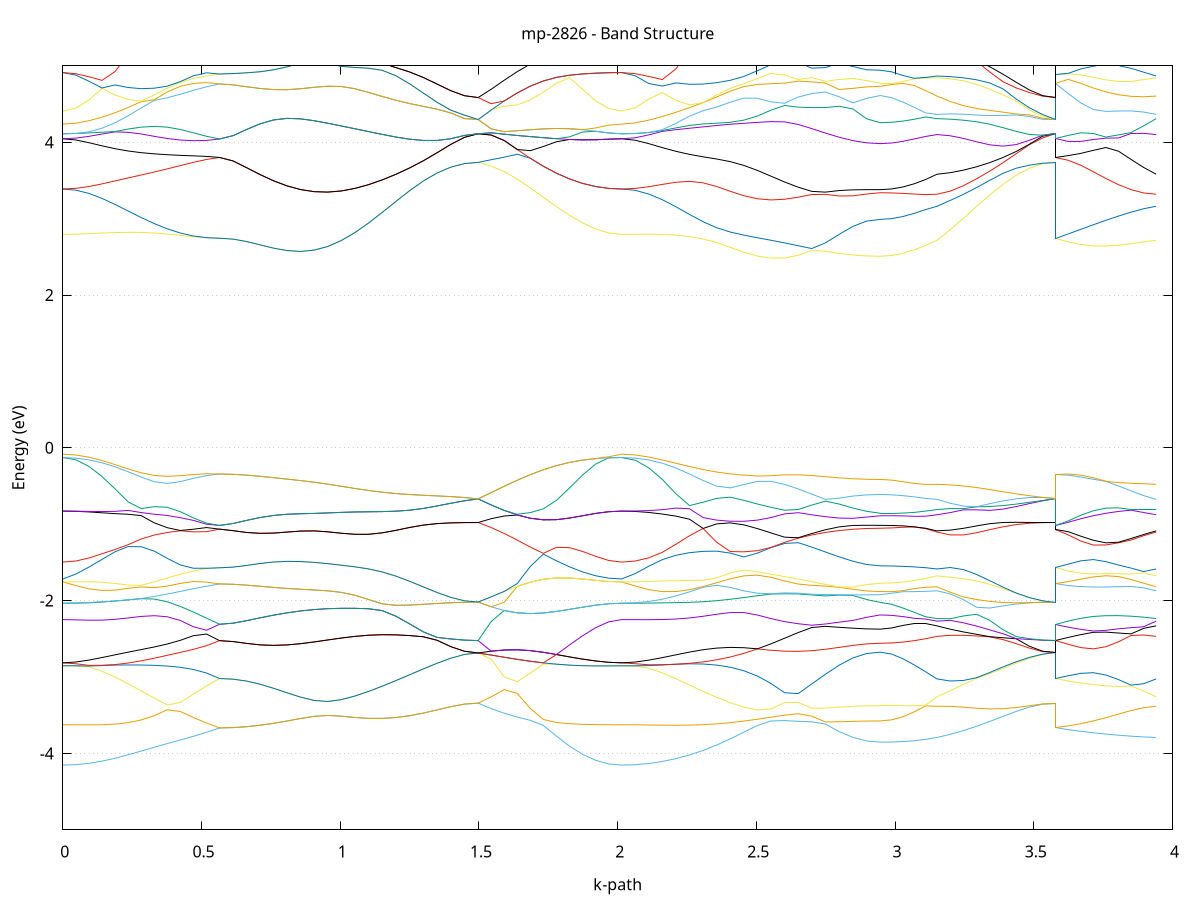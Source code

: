 set title 'mp-2826 - Band Structure'
set xlabel 'k-path'
set ylabel 'Energy (eV)'
set grid y
set yrange [-5:5]
set terminal png size 800,600
set output 'mp-2826_bands_gnuplot.png'
plot '-' using 1:2 with lines notitle, '-' using 1:2 with lines notitle, '-' using 1:2 with lines notitle, '-' using 1:2 with lines notitle, '-' using 1:2 with lines notitle, '-' using 1:2 with lines notitle, '-' using 1:2 with lines notitle, '-' using 1:2 with lines notitle, '-' using 1:2 with lines notitle, '-' using 1:2 with lines notitle, '-' using 1:2 with lines notitle, '-' using 1:2 with lines notitle, '-' using 1:2 with lines notitle, '-' using 1:2 with lines notitle, '-' using 1:2 with lines notitle, '-' using 1:2 with lines notitle, '-' using 1:2 with lines notitle, '-' using 1:2 with lines notitle, '-' using 1:2 with lines notitle, '-' using 1:2 with lines notitle, '-' using 1:2 with lines notitle, '-' using 1:2 with lines notitle, '-' using 1:2 with lines notitle, '-' using 1:2 with lines notitle, '-' using 1:2 with lines notitle, '-' using 1:2 with lines notitle, '-' using 1:2 with lines notitle, '-' using 1:2 with lines notitle, '-' using 1:2 with lines notitle, '-' using 1:2 with lines notitle, '-' using 1:2 with lines notitle, '-' using 1:2 with lines notitle, '-' using 1:2 with lines notitle, '-' using 1:2 with lines notitle, '-' using 1:2 with lines notitle, '-' using 1:2 with lines notitle, '-' using 1:2 with lines notitle, '-' using 1:2 with lines notitle, '-' using 1:2 with lines notitle, '-' using 1:2 with lines notitle, '-' using 1:2 with lines notitle, '-' using 1:2 with lines notitle, '-' using 1:2 with lines notitle, '-' using 1:2 with lines notitle, '-' using 1:2 with lines notitle, '-' using 1:2 with lines notitle, '-' using 1:2 with lines notitle, '-' using 1:2 with lines notitle, '-' using 1:2 with lines notitle, '-' using 1:2 with lines notitle, '-' using 1:2 with lines notitle, '-' using 1:2 with lines notitle, '-' using 1:2 with lines notitle, '-' using 1:2 with lines notitle, '-' using 1:2 with lines notitle, '-' using 1:2 with lines notitle, '-' using 1:2 with lines notitle, '-' using 1:2 with lines notitle, '-' using 1:2 with lines notitle, '-' using 1:2 with lines notitle, '-' using 1:2 with lines notitle, '-' using 1:2 with lines notitle, '-' using 1:2 with lines notitle, '-' using 1:2 with lines notitle, '-' using 1:2 with lines notitle, '-' using 1:2 with lines notitle, '-' using 1:2 with lines notitle, '-' using 1:2 with lines notitle, '-' using 1:2 with lines notitle, '-' using 1:2 with lines notitle, '-' using 1:2 with lines notitle, '-' using 1:2 with lines notitle, '-' using 1:2 with lines notitle, '-' using 1:2 with lines notitle, '-' using 1:2 with lines notitle, '-' using 1:2 with lines notitle, '-' using 1:2 with lines notitle, '-' using 1:2 with lines notitle, '-' using 1:2 with lines notitle, '-' using 1:2 with lines notitle, '-' using 1:2 with lines notitle, '-' using 1:2 with lines notitle, '-' using 1:2 with lines notitle, '-' using 1:2 with lines notitle, '-' using 1:2 with lines notitle, '-' using 1:2 with lines notitle, '-' using 1:2 with lines notitle, '-' using 1:2 with lines notitle, '-' using 1:2 with lines notitle, '-' using 1:2 with lines notitle, '-' using 1:2 with lines notitle, '-' using 1:2 with lines notitle, '-' using 1:2 with lines notitle, '-' using 1:2 with lines notitle, '-' using 1:2 with lines notitle, '-' using 1:2 with lines notitle
0.000000 -25.808248
0.047090 -25.808148
0.094180 -25.807948
0.141270 -25.807448
0.188360 -25.806748
0.235450 -25.805748
0.282540 -25.804348
0.329629 -25.802648
0.376719 -25.800648
0.423809 -25.798448
0.470899 -25.795948
0.517989 -25.793348
0.565079 -25.790748
0.565079 -25.790748
0.613777 -25.790848
0.662475 -25.791048
0.711173 -25.791348
0.759871 -25.791648
0.808569 -25.791848
0.857267 -25.792048
0.905965 -25.792048
0.954662 -25.791748
1.003360 -25.791348
1.003360 -25.791348
1.052739 -25.790748
1.102118 -25.790048
1.151496 -25.789148
1.200875 -25.788148
1.250253 -25.787148
1.299632 -25.786148
1.349011 -25.785348
1.398389 -25.784648
1.447768 -25.784248
1.497146 -25.784148
1.497146 -25.784148
1.544172 -25.787048
1.591197 -25.790048
1.638223 -25.793248
1.685249 -25.796248
1.732274 -25.799148
1.779300 -25.801748
1.826326 -25.804048
1.873351 -25.805848
1.920377 -25.807148
1.967402 -25.807948
2.014428 -25.808248
2.014428 -25.808248
2.063369 -25.808248
2.112310 -25.807948
2.161251 -25.807548
2.210192 -25.806948
2.259133 -25.806048
2.308074 -25.804848
2.357015 -25.803348
2.405956 -25.801548
2.454897 -25.799448
2.503838 -25.797248
2.552779 -25.794948
2.601720 -25.793048
2.650661 -25.793648
2.699602 -25.795148
2.699602 -25.795148
2.748981 -25.796548
2.798359 -25.797648
2.847738 -25.798348
2.897117 -25.798848
2.946495 -25.798948
2.946495 -25.798948
2.987454 -25.798748
3.028413 -25.798048
3.069372 -25.796948
3.110331 -25.795548
3.151290 -25.793748
3.151290 -25.793748
3.198805 -25.792048
3.246319 -25.790348
3.293834 -25.788748
3.341349 -25.787348
3.388863 -25.786248
3.436378 -25.785348
3.483892 -25.784648
3.531407 -25.784248
3.578921 -25.784148
3.578921 -25.790748
3.624187 -25.790948
3.669453 -25.791048
3.714718 -25.791248
3.759984 -25.791548
3.805249 -25.791948
3.850515 -25.792348
3.895781 -25.792948
3.941046 -25.793748
e
0.000000 -25.775448
0.047090 -25.775348
0.094180 -25.775248
0.141270 -25.775348
0.188360 -25.776148
0.235450 -25.777148
0.282540 -25.778448
0.329629 -25.779948
0.376719 -25.781748
0.423809 -25.783648
0.470899 -25.785848
0.517989 -25.788248
0.565079 -25.790748
0.565079 -25.790748
0.613777 -25.790848
0.662475 -25.791048
0.711173 -25.791348
0.759871 -25.791648
0.808569 -25.791848
0.857267 -25.792048
0.905965 -25.792048
0.954662 -25.791748
1.003360 -25.791348
1.003360 -25.791348
1.052739 -25.790748
1.102118 -25.790048
1.151496 -25.789148
1.200875 -25.788148
1.250253 -25.787148
1.299632 -25.786148
1.349011 -25.785348
1.398389 -25.784648
1.447768 -25.784248
1.497146 -25.784148
1.497146 -25.784148
1.544172 -25.781548
1.591197 -25.779348
1.638223 -25.777548
1.685249 -25.776248
1.732274 -25.775248
1.779300 -25.774748
1.826326 -25.774448
1.873351 -25.774848
1.920377 -25.775148
1.967402 -25.775348
2.014428 -25.775448
2.014428 -25.775448
2.063369 -25.775548
2.112310 -25.775748
2.161251 -25.776148
2.210192 -25.776648
2.259133 -25.777748
2.308074 -25.779248
2.357015 -25.781048
2.405956 -25.782948
2.454897 -25.785048
2.503838 -25.787148
2.552779 -25.789248
2.601720 -25.790948
2.650661 -25.790348
2.699602 -25.789248
2.699602 -25.789248
2.748981 -25.789348
2.798359 -25.790648
2.847738 -25.792148
2.897117 -25.793248
2.946495 -25.793648
2.946495 -25.793648
2.987454 -25.793448
3.028413 -25.793048
3.069372 -25.792448
3.110331 -25.791748
3.151290 -25.790948
3.151290 -25.790948
3.198805 -25.790148
3.246319 -25.789148
3.293834 -25.788048
3.341349 -25.786948
3.388863 -25.785948
3.436378 -25.785148
3.483892 -25.784648
3.531407 -25.784248
3.578921 -25.784148
3.578921 -25.790748
3.624187 -25.790648
3.669453 -25.790448
3.714718 -25.790148
3.759984 -25.790048
3.805249 -25.789948
3.850515 -25.790148
3.895781 -25.790448
3.941046 -25.790948
e
0.000000 -25.775448
0.047090 -25.775248
0.094180 -25.774748
0.141270 -25.774948
0.188360 -25.774648
0.235450 -25.774348
0.282540 -25.774048
0.329629 -25.773648
0.376719 -25.773248
0.423809 -25.772648
0.470899 -25.771948
0.517989 -25.771148
0.565079 -25.770148
0.565079 -25.770148
0.613777 -25.770448
0.662475 -25.771348
0.711173 -25.772348
0.759871 -25.773448
0.808569 -25.774348
0.857267 -25.775148
0.905965 -25.775848
0.954662 -25.776348
1.003360 -25.776748
1.003360 -25.776748
1.052739 -25.777048
1.102118 -25.777148
1.151496 -25.777048
1.200875 -25.776648
1.250253 -25.776048
1.299632 -25.775148
1.349011 -25.773848
1.398389 -25.772048
1.447768 -25.769848
1.497146 -25.767348
1.497146 -25.767348
1.544172 -25.768748
1.591197 -25.770048
1.638223 -25.771248
1.685249 -25.772248
1.732274 -25.773148
1.779300 -25.773848
1.826326 -25.774448
1.873351 -25.774848
1.920377 -25.775148
1.967402 -25.775348
2.014428 -25.775448
2.014428 -25.775448
2.063369 -25.775148
2.112310 -25.774848
2.161251 -25.775548
2.210192 -25.776448
2.259133 -25.777348
2.308074 -25.778148
2.357015 -25.778748
2.405956 -25.779248
2.454897 -25.779448
2.503838 -25.779248
2.552779 -25.778548
2.601720 -25.777248
2.650661 -25.775748
2.699602 -25.778348
2.699602 -25.778348
2.748981 -25.779648
2.798359 -25.779548
2.847738 -25.778948
2.897117 -25.778448
2.946495 -25.778348
2.946495 -25.778348
2.987454 -25.778448
3.028413 -25.778748
3.069372 -25.779248
3.110331 -25.779848
3.151290 -25.780448
3.151290 -25.780448
3.198805 -25.780348
3.246319 -25.779948
3.293834 -25.779348
3.341349 -25.778248
3.388863 -25.776748
3.436378 -25.774748
3.483892 -25.772448
3.531407 -25.769948
3.578921 -25.767348
3.578921 -25.770148
3.624187 -25.772648
3.669453 -25.775048
3.714718 -25.777148
3.759984 -25.778948
3.805249 -25.780248
3.850515 -25.780848
3.895781 -25.780848
3.941046 -25.780448
e
0.000000 -25.774348
0.047090 -25.774448
0.094180 -25.774748
0.141270 -25.774048
0.188360 -25.772948
0.235450 -25.771648
0.282540 -25.770148
0.329629 -25.768548
0.376719 -25.767248
0.423809 -25.767048
0.470899 -25.767948
0.517989 -25.769048
0.565079 -25.770148
0.565079 -25.770148
0.613777 -25.770448
0.662475 -25.771348
0.711173 -25.772348
0.759871 -25.773448
0.808569 -25.774348
0.857267 -25.775148
0.905965 -25.775848
0.954662 -25.776348
1.003360 -25.776748
1.003360 -25.776748
1.052739 -25.777048
1.102118 -25.777148
1.151496 -25.777048
1.200875 -25.776648
1.250253 -25.776048
1.299632 -25.775148
1.349011 -25.773848
1.398389 -25.772048
1.447768 -25.769848
1.497146 -25.767348
1.497146 -25.767348
1.544172 -25.768748
1.591197 -25.770048
1.638223 -25.771248
1.685249 -25.772248
1.732274 -25.773148
1.779300 -25.773848
1.826326 -25.774448
1.873351 -25.774348
1.920377 -25.774348
1.967402 -25.774348
2.014428 -25.774348
2.014428 -25.774348
2.063369 -25.774448
2.112310 -25.774148
2.161251 -25.772648
2.210192 -25.770648
2.259133 -25.768348
2.308074 -25.765748
2.357015 -25.763648
2.405956 -25.762848
2.454897 -25.764048
2.503838 -25.766248
2.552779 -25.769248
2.601720 -25.772548
2.650661 -25.775548
2.699602 -25.773148
2.699602 -25.773148
2.748981 -25.770348
2.798359 -25.766948
2.847738 -25.763248
2.897117 -25.759648
2.946495 -25.757648
2.946495 -25.757648
2.987454 -25.757948
3.028413 -25.758748
3.069372 -25.760148
3.110331 -25.761748
3.151290 -25.763648
3.151290 -25.763648
3.198805 -25.766448
3.246319 -25.768848
3.293834 -25.770648
3.341349 -25.771848
3.388863 -25.772348
3.436378 -25.772148
3.483892 -25.771248
3.531407 -25.769648
3.578921 -25.767348
3.578921 -25.770148
3.624187 -25.767548
3.669453 -25.764948
3.714718 -25.762348
3.759984 -25.760548
3.805249 -25.761748
3.850515 -25.762648
3.895781 -25.763348
3.941046 -25.763648
e
0.000000 -25.754048
0.047090 -25.754248
0.094180 -25.754848
0.141270 -25.755748
0.188360 -25.757048
0.235450 -25.758448
0.282540 -25.759948
0.329629 -25.761248
0.376719 -25.762048
0.423809 -25.761348
0.470899 -25.759248
0.517989 -25.756348
0.565079 -25.753048
0.565079 -25.753048
0.613777 -25.752348
0.662475 -25.750348
0.711173 -25.747448
0.759871 -25.744048
0.808569 -25.740448
0.857267 -25.737048
0.905965 -25.734348
0.954662 -25.734348
1.003360 -25.736348
1.003360 -25.736348
1.052739 -25.739048
1.102118 -25.742048
1.151496 -25.745048
1.200875 -25.748248
1.250253 -25.751548
1.299632 -25.754848
1.349011 -25.758148
1.398389 -25.761348
1.447768 -25.764448
1.497146 -25.767348
1.497146 -25.767348
1.544172 -25.765848
1.591197 -25.764248
1.638223 -25.762548
1.685249 -25.760948
1.732274 -25.759348
1.779300 -25.757948
1.826326 -25.756648
1.873351 -25.755548
1.920377 -25.754648
1.967402 -25.754148
2.014428 -25.754048
2.014428 -25.754048
2.063369 -25.754048
2.112310 -25.754348
2.161251 -25.754748
2.210192 -25.755248
2.259133 -25.755748
2.308074 -25.756248
2.357015 -25.756348
2.405956 -25.755148
2.454897 -25.752348
2.503838 -25.748848
2.552779 -25.744848
2.601720 -25.740748
2.650661 -25.736548
2.699602 -25.734048
2.699602 -25.734048
2.748981 -25.734448
2.798359 -25.738548
2.847738 -25.743048
2.897117 -25.747248
2.946495 -25.749448
2.946495 -25.749448
2.987454 -25.749548
3.028413 -25.749948
3.069372 -25.750648
3.110331 -25.751648
3.151290 -25.752748
3.151290 -25.752748
3.198805 -25.753348
3.246319 -25.754048
3.293834 -25.755048
3.341349 -25.756448
3.388863 -25.758048
3.436378 -25.760048
3.483892 -25.762348
3.531407 -25.764748
3.578921 -25.767348
3.578921 -25.753048
3.624187 -25.755348
3.669453 -25.757348
3.714718 -25.759048
3.759984 -25.760048
3.805249 -25.757848
3.850515 -25.755848
3.895781 -25.754148
3.941046 -25.752748
e
0.000000 -25.754048
0.047090 -25.753748
0.094180 -25.753048
0.141270 -25.751748
0.188360 -25.750148
0.235450 -25.748148
0.282540 -25.746048
0.329629 -25.744248
0.376719 -25.743548
0.423809 -25.744348
0.470899 -25.746648
0.517989 -25.749648
0.565079 -25.753048
0.565079 -25.753048
0.613777 -25.752348
0.662475 -25.750348
0.711173 -25.747448
0.759871 -25.744048
0.808569 -25.740448
0.857267 -25.737048
0.905965 -25.734348
0.954662 -25.734348
1.003360 -25.736348
1.003360 -25.736348
1.052739 -25.739048
1.102118 -25.742048
1.151496 -25.745048
1.200875 -25.748248
1.250253 -25.751548
1.299632 -25.754848
1.349011 -25.758148
1.398389 -25.761348
1.447768 -25.764448
1.497146 -25.767348
1.497146 -25.767348
1.544172 -25.765848
1.591197 -25.764248
1.638223 -25.762548
1.685249 -25.760948
1.732274 -25.759348
1.779300 -25.757948
1.826326 -25.756648
1.873351 -25.755548
1.920377 -25.754648
1.967402 -25.754148
2.014428 -25.754048
2.014428 -25.753948
2.063369 -25.753848
2.112310 -25.753248
2.161251 -25.752348
2.210192 -25.750948
2.259133 -25.749048
2.308074 -25.746648
2.357015 -25.744048
2.405956 -25.741048
2.454897 -25.738048
2.503838 -25.734948
2.552779 -25.732048
2.601720 -25.732448
2.650661 -25.733448
2.699602 -25.732248
2.699602 -25.732248
2.748981 -25.734148
2.798359 -25.734648
2.847738 -25.734648
2.897117 -25.734748
2.946495 -25.734748
2.946495 -25.734748
2.987454 -25.734848
3.028413 -25.735148
3.069372 -25.735548
3.110331 -25.736148
3.151290 -25.736848
3.151290 -25.736848
3.198805 -25.738748
3.246319 -25.741648
3.293834 -25.745248
3.341349 -25.749148
3.388863 -25.753248
3.436378 -25.757248
3.483892 -25.761048
3.531407 -25.764448
3.578921 -25.767348
3.578921 -25.753048
3.624187 -25.750648
3.669453 -25.748048
3.714718 -25.745348
3.759984 -25.742748
3.805249 -25.740448
3.850515 -25.738448
3.895781 -25.737248
3.941046 -25.736848
e
0.000000 -25.704748
0.047090 -25.704748
0.094180 -25.704848
0.141270 -25.704948
0.188360 -25.707048
0.235450 -25.710148
0.282540 -25.713548
0.329629 -25.716548
0.376719 -25.718548
0.423809 -25.719048
0.470899 -25.718048
0.517989 -25.716248
0.565079 -25.714048
0.565079 -25.714048
0.613777 -25.714548
0.662475 -25.715848
0.711173 -25.717848
0.759871 -25.720148
0.808569 -25.722748
0.857267 -25.725148
0.905965 -25.726748
0.954662 -25.725848
1.003360 -25.723148
1.003360 -25.723148
1.052739 -25.719948
1.102118 -25.716848
1.151496 -25.714048
1.200875 -25.711448
1.250253 -25.709048
1.299632 -25.706948
1.349011 -25.704948
1.398389 -25.703148
1.447768 -25.701448
1.497146 -25.700048
1.497146 -25.700048
1.544172 -25.700348
1.591197 -25.700848
1.638223 -25.701348
1.685249 -25.701948
1.732274 -25.702548
1.779300 -25.703048
1.826326 -25.703648
1.873351 -25.704048
1.920377 -25.704448
1.967402 -25.704648
2.014428 -25.704748
2.014428 -25.704748
2.063369 -25.704848
2.112310 -25.705248
2.161251 -25.705748
2.210192 -25.707348
2.259133 -25.710848
2.308074 -25.714648
2.357015 -25.718648
2.405956 -25.722448
2.454897 -25.725948
2.503838 -25.728748
2.552779 -25.730948
2.601720 -25.729348
2.650661 -25.726948
2.699602 -25.729848
2.699602 -25.729848
2.748981 -25.727948
2.798359 -25.723848
2.847738 -25.721248
2.897117 -25.720748
2.946495 -25.720548
2.946495 -25.720548
2.987454 -25.720548
3.028413 -25.720448
3.069372 -25.720248
3.110331 -25.720048
3.151290 -25.719848
3.151290 -25.719848
3.198805 -25.718348
3.246319 -25.716048
3.293834 -25.713448
3.341349 -25.710848
3.388863 -25.708148
3.436378 -25.705748
3.483892 -25.703448
3.531407 -25.701548
3.578921 -25.700048
3.578921 -25.714048
3.624187 -25.715148
3.669453 -25.716348
3.714718 -25.717548
3.759984 -25.718648
3.805249 -25.719548
3.850515 -25.720148
3.895781 -25.720248
3.941046 -25.719848
e
0.000000 -25.704748
0.047090 -25.704648
0.094180 -25.704248
0.141270 -25.704348
0.188360 -25.705148
0.235450 -25.705448
0.282540 -25.705948
0.329629 -25.706548
0.376719 -25.707448
0.423809 -25.708648
0.470899 -25.710148
0.517989 -25.711948
0.565079 -25.714048
0.565079 -25.714048
0.613777 -25.714548
0.662475 -25.715848
0.711173 -25.717848
0.759871 -25.720148
0.808569 -25.722748
0.857267 -25.725148
0.905965 -25.726748
0.954662 -25.725848
1.003360 -25.723148
1.003360 -25.723148
1.052739 -25.719948
1.102118 -25.716848
1.151496 -25.714048
1.200875 -25.711448
1.250253 -25.709048
1.299632 -25.706948
1.349011 -25.704948
1.398389 -25.703048
1.447768 -25.701448
1.497146 -25.700048
1.497146 -25.700048
1.544172 -25.700348
1.591197 -25.700848
1.638223 -25.701348
1.685249 -25.701948
1.732274 -25.702548
1.779300 -25.703048
1.826326 -25.703648
1.873351 -25.704048
1.920377 -25.704448
1.967402 -25.704648
2.014428 -25.704748
2.014428 -25.704748
2.063369 -25.704548
2.112310 -25.703948
2.161251 -25.704548
2.210192 -25.706548
2.259133 -25.707548
2.308074 -25.708848
2.357015 -25.710248
2.405956 -25.712048
2.454897 -25.714048
2.503838 -25.716448
2.552779 -25.719248
2.601720 -25.722348
2.650661 -25.725948
2.699602 -25.724948
2.699602 -25.724948
2.748981 -25.723348
2.798359 -25.722048
2.847738 -25.719948
2.897117 -25.716948
2.946495 -25.715548
2.946495 -25.715548
2.987454 -25.715248
3.028413 -25.714348
3.069372 -25.713048
3.110331 -25.711348
3.151290 -25.709548
3.151290 -25.709548
3.198805 -25.706948
3.246319 -25.704748
3.293834 -25.704648
3.341349 -25.704448
3.388863 -25.703948
3.436378 -25.703248
3.483892 -25.702348
3.531407 -25.701248
3.578921 -25.700048
3.578921 -25.714048
3.624187 -25.712948
3.669453 -25.712048
3.714718 -25.711248
3.759984 -25.710548
3.805249 -25.710048
3.850515 -25.709748
3.895781 -25.709548
3.941046 -25.709548
e
0.000000 -25.700548
0.047090 -25.700948
0.094180 -25.702248
0.141270 -25.703748
0.188360 -25.703048
0.235450 -25.702148
0.282540 -25.701248
0.329629 -25.700348
0.376719 -25.699548
0.423809 -25.698748
0.470899 -25.698048
0.517989 -25.697548
0.565079 -25.697148
0.565079 -25.697148
0.613777 -25.696948
0.662475 -25.696448
0.711173 -25.695848
0.759871 -25.695248
0.808569 -25.694748
0.857267 -25.694448
0.905965 -25.694348
0.954662 -25.694448
1.003360 -25.694648
1.003360 -25.694648
1.052739 -25.694848
1.102118 -25.695148
1.151496 -25.695448
1.200875 -25.695748
1.250253 -25.696048
1.299632 -25.696448
1.349011 -25.697048
1.398389 -25.697848
1.447768 -25.698748
1.497146 -25.700048
1.497146 -25.700048
1.544172 -25.699748
1.591197 -25.699648
1.638223 -25.699548
1.685249 -25.699648
1.732274 -25.699748
1.779300 -25.699848
1.826326 -25.700048
1.873351 -25.700248
1.920377 -25.700448
1.967402 -25.700548
2.014428 -25.700548
2.014428 -25.700548
2.063369 -25.701048
2.112310 -25.702348
2.161251 -25.702948
2.210192 -25.701648
2.259133 -25.700248
2.308074 -25.699248
2.357015 -25.698748
2.405956 -25.698248
2.454897 -25.697648
2.503838 -25.696848
2.552779 -25.696048
2.601720 -25.695148
2.650661 -25.694548
2.699602 -25.695648
2.699602 -25.695648
2.748981 -25.697248
2.798359 -25.699248
2.847738 -25.701548
2.897117 -25.703648
2.946495 -25.704648
2.946495 -25.704648
2.987454 -25.704648
3.028413 -25.704648
3.069372 -25.704548
3.110331 -25.704448
3.151290 -25.704348
3.151290 -25.704348
3.198805 -25.704648
3.246319 -25.704448
3.293834 -25.702248
3.341349 -25.700548
3.388863 -25.699248
3.436378 -25.698648
3.483892 -25.698548
3.531407 -25.698948
3.578921 -25.700048
3.578921 -25.697148
3.624187 -25.698348
3.669453 -25.699448
3.714718 -25.700648
3.759984 -25.701648
3.805249 -25.702548
3.850515 -25.703348
3.895781 -25.703948
3.941046 -25.704348
e
0.000000 -25.700548
0.047090 -25.700448
0.094180 -25.700248
0.141270 -25.699848
0.188360 -25.699348
0.235450 -25.698848
0.282540 -25.698248
0.329629 -25.697848
0.376719 -25.697348
0.423809 -25.697148
0.470899 -25.696948
0.517989 -25.696948
0.565079 -25.697148
0.565079 -25.697148
0.613777 -25.696948
0.662475 -25.696448
0.711173 -25.695848
0.759871 -25.695248
0.808569 -25.694748
0.857267 -25.694448
0.905965 -25.694348
0.954662 -25.694448
1.003360 -25.694648
1.003360 -25.694648
1.052739 -25.694848
1.102118 -25.695148
1.151496 -25.695448
1.200875 -25.695648
1.250253 -25.696048
1.299632 -25.696448
1.349011 -25.697048
1.398389 -25.697848
1.447768 -25.698748
1.497146 -25.700048
1.497146 -25.700048
1.544172 -25.699748
1.591197 -25.699648
1.638223 -25.699548
1.685249 -25.699548
1.732274 -25.699748
1.779300 -25.699848
1.826326 -25.700048
1.873351 -25.700248
1.920377 -25.700448
1.967402 -25.700548
2.014428 -25.700548
2.014428 -25.700548
2.063369 -25.700548
2.112310 -25.700448
2.161251 -25.700248
2.210192 -25.699948
2.259133 -25.699648
2.308074 -25.698748
2.357015 -25.697248
2.405956 -25.695948
2.454897 -25.694948
2.503838 -25.694148
2.552779 -25.693848
2.601720 -25.693948
2.650661 -25.694248
2.699602 -25.693248
2.699602 -25.693248
2.748981 -25.692348
2.798359 -25.691548
2.847738 -25.690948
2.897117 -25.690648
2.946495 -25.690548
2.946495 -25.690548
2.987454 -25.690548
3.028413 -25.690548
3.069372 -25.690748
3.110331 -25.690848
3.151290 -25.691048
3.151290 -25.691048
3.198805 -25.691448
3.246319 -25.691948
3.293834 -25.692748
3.341349 -25.693648
3.388863 -25.694848
3.436378 -25.696048
3.483892 -25.697348
3.531407 -25.698748
3.578921 -25.700048
3.578921 -25.697148
3.624187 -25.696048
3.669453 -25.694948
3.714718 -25.693948
3.759984 -25.693048
3.805249 -25.692348
3.850515 -25.691748
3.895781 -25.691348
3.941046 -25.691048
e
0.000000 -25.680048
0.047090 -25.680148
0.094180 -25.680148
0.141270 -25.680248
0.188360 -25.680348
0.235450 -25.680348
0.282540 -25.680348
0.329629 -25.680348
0.376719 -25.680248
0.423809 -25.680048
0.470899 -25.679748
0.517989 -25.679348
0.565079 -25.678848
0.565079 -25.678848
0.613777 -25.678848
0.662475 -25.678948
0.711173 -25.679248
0.759871 -25.679548
0.808569 -25.679848
0.857267 -25.680348
0.905965 -25.680848
0.954662 -25.681348
1.003360 -25.681848
1.003360 -25.681848
1.052739 -25.682348
1.102118 -25.682848
1.151496 -25.683348
1.200875 -25.683748
1.250253 -25.684148
1.299632 -25.684448
1.349011 -25.684648
1.398389 -25.684848
1.447768 -25.684948
1.497146 -25.684948
1.497146 -25.684948
1.544172 -25.685548
1.591197 -25.685748
1.638223 -25.685648
1.685249 -25.685148
1.732274 -25.684348
1.779300 -25.683348
1.826326 -25.682348
1.873351 -25.681448
1.920377 -25.680748
1.967402 -25.680248
2.014428 -25.680048
2.014428 -25.680048
2.063369 -25.680048
2.112310 -25.680148
2.161251 -25.680148
2.210192 -25.680148
2.259133 -25.680248
2.308074 -25.680348
2.357015 -25.680348
2.405956 -25.680448
2.454897 -25.680448
2.503838 -25.680548
2.552779 -25.680548
2.601720 -25.680648
2.650661 -25.680748
2.699602 -25.681448
2.699602 -25.681448
2.748981 -25.682148
2.798359 -25.682648
2.847738 -25.682948
2.897117 -25.683148
2.946495 -25.683148
2.946495 -25.683148
2.987454 -25.683148
3.028413 -25.683148
3.069372 -25.683148
3.110331 -25.683148
3.151290 -25.683048
3.151290 -25.683048
3.198805 -25.683348
3.246319 -25.683648
3.293834 -25.683948
3.341349 -25.684248
3.388863 -25.684448
3.436378 -25.684648
3.483892 -25.684848
3.531407 -25.684948
3.578921 -25.684948
3.578921 -25.678848
3.624187 -25.679048
3.669453 -25.679448
3.714718 -25.680048
3.759984 -25.680648
3.805249 -25.681348
3.850515 -25.682048
3.895781 -25.682548
3.941046 -25.683048
e
0.000000 -25.674648
0.047090 -25.674648
0.094180 -25.674648
0.141270 -25.674548
0.188360 -25.674648
0.235450 -25.674748
0.282540 -25.675048
0.329629 -25.675448
0.376719 -25.676048
0.423809 -25.676748
0.470899 -25.677448
0.517989 -25.678148
0.565079 -25.678848
0.565079 -25.678848
0.613777 -25.678848
0.662475 -25.678948
0.711173 -25.679248
0.759871 -25.679548
0.808569 -25.679848
0.857267 -25.680348
0.905965 -25.680848
0.954662 -25.681348
1.003360 -25.681848
1.003360 -25.681848
1.052739 -25.682348
1.102118 -25.682848
1.151496 -25.683348
1.200875 -25.683748
1.250253 -25.684148
1.299632 -25.684448
1.349011 -25.684648
1.398389 -25.684848
1.447768 -25.684948
1.497146 -25.684948
1.497146 -25.684948
1.544172 -25.684148
1.591197 -25.683048
1.638223 -25.681748
1.685249 -25.680448
1.732274 -25.679048
1.779300 -25.677848
1.826326 -25.676748
1.873351 -25.675848
1.920377 -25.675248
1.967402 -25.674848
2.014428 -25.674648
2.014428 -25.674648
2.063369 -25.674648
2.112310 -25.674548
2.161251 -25.674448
2.210192 -25.674348
2.259133 -25.674448
2.308074 -25.674648
2.357015 -25.675148
2.405956 -25.675748
2.454897 -25.676548
2.503838 -25.677548
2.552779 -25.678548
2.601720 -25.679648
2.650661 -25.680548
2.699602 -25.680748
2.699602 -25.680748
2.748981 -25.680748
2.798359 -25.680848
2.847738 -25.680948
2.897117 -25.680948
2.946495 -25.680948
2.946495 -25.680948
2.987454 -25.681048
3.028413 -25.681148
3.069372 -25.681348
3.110331 -25.681548
3.151290 -25.681848
3.151290 -25.681848
3.198805 -25.682548
3.246319 -25.683248
3.293834 -25.683748
3.341349 -25.684148
3.388863 -25.684448
3.436378 -25.684648
3.483892 -25.684848
3.531407 -25.684948
3.578921 -25.684948
3.578921 -25.678848
3.624187 -25.678748
3.669453 -25.678848
3.714718 -25.679148
3.759984 -25.679648
3.805249 -25.680248
3.850515 -25.680848
3.895781 -25.681448
3.941046 -25.681848
e
0.000000 -12.132948
0.047090 -12.127648
0.094180 -12.111848
0.141270 -12.085648
0.188360 -12.049548
0.235450 -12.004148
0.282540 -11.950048
0.329629 -11.888148
0.376719 -11.819548
0.423809 -11.745348
0.470899 -11.666848
0.517989 -11.585348
0.565079 -11.502448
0.565079 -11.502448
0.613777 -11.500248
0.662475 -11.493748
0.711173 -11.483548
0.759871 -11.470348
0.808569 -11.455448
0.857267 -11.440748
0.905965 -11.428648
0.954662 -11.421948
1.003360 -11.422848
1.003360 -11.422848
1.052739 -11.432048
1.102118 -11.448048
1.151496 -11.468248
1.200875 -11.490048
1.250253 -11.511548
1.299632 -11.530848
1.349011 -11.547048
1.398389 -11.559148
1.447768 -11.566648
1.497146 -11.569148
1.497146 -11.569148
1.544172 -11.655748
1.591197 -11.738348
1.638223 -11.815448
1.685249 -11.886048
1.732274 -11.949148
1.779300 -12.003948
1.826326 -12.049648
1.873351 -12.085848
1.920377 -12.111948
1.967402 -12.127748
2.014428 -12.132948
2.014428 -12.132948
2.063369 -12.127248
2.112310 -12.110148
2.161251 -12.081948
2.210192 -12.043148
2.259133 -11.994648
2.308074 -11.937248
2.357015 -11.872148
2.405956 -11.800848
2.454897 -11.725048
2.503838 -11.646748
2.552779 -11.568148
2.601720 -11.492048
2.650661 -11.447148
2.699602 -11.488148
2.699602 -11.488148
2.748981 -11.525048
2.798359 -11.554748
2.847738 -11.576448
2.897117 -11.589648
2.946495 -11.594048
2.946495 -11.594048
2.987454 -11.590548
3.028413 -11.580248
3.069372 -11.563248
3.110331 -11.539748
3.151290 -11.510248
3.151290 -11.510248
3.198805 -11.499348
3.246319 -11.500648
3.293834 -11.509948
3.341349 -11.523148
3.388863 -11.537248
3.436378 -11.550048
3.483892 -11.560348
3.531407 -11.566848
3.578921 -11.569148
3.578921 -11.502448
3.624187 -11.502348
3.669453 -11.498348
3.714718 -11.489948
3.759984 -11.481448
3.805249 -11.478348
3.850515 -11.480548
3.895781 -11.490548
3.941046 -11.510248
e
0.000000 -11.022448
0.047090 -11.022948
0.094180 -11.024548
0.141270 -11.027448
0.188360 -11.032448
0.235450 -11.043648
0.282540 -11.073248
0.329629 -11.124948
0.376719 -11.189348
0.423809 -11.261448
0.470899 -11.338848
0.517989 -11.419748
0.565079 -11.502448
0.565079 -11.502448
0.613777 -11.500248
0.662475 -11.493748
0.711173 -11.483548
0.759871 -11.470248
0.808569 -11.455448
0.857267 -11.440748
0.905965 -11.428648
0.954662 -11.421948
1.003360 -11.422848
1.003360 -11.422848
1.052739 -11.432048
1.102118 -11.448048
1.151496 -11.468248
1.200875 -11.490048
1.250253 -11.511548
1.299632 -11.530848
1.349011 -11.547048
1.398389 -11.559148
1.447768 -11.566648
1.497146 -11.569148
1.497146 -11.569148
1.544172 -11.479948
1.591197 -11.389848
1.638223 -11.300548
1.685249 -11.214248
1.732274 -11.133048
1.779300 -11.059048
1.826326 -11.010548
1.873351 -11.015648
1.920377 -11.019348
1.967402 -11.021648
2.014428 -11.022448
2.014428 -11.022448
2.063369 -11.023448
2.112310 -11.026348
2.161251 -11.031248
2.210192 -11.037748
2.259133 -11.045848
2.308074 -11.055148
2.357015 -11.108748
2.405956 -11.166448
2.454897 -11.225448
2.503838 -11.284048
2.552779 -11.340848
2.601720 -11.393948
2.650661 -11.416248
2.699602 -11.354748
2.699602 -11.354748
2.748981 -11.300548
2.798359 -11.258448
2.847738 -11.229148
2.897117 -11.212248
2.946495 -11.206748
2.946495 -11.206748
2.987454 -11.218048
3.028413 -11.245448
3.069372 -11.282648
3.110331 -11.327448
3.151290 -11.378448
3.151290 -11.378448
3.198805 -11.416348
3.246319 -11.450848
3.293834 -11.481548
3.341349 -11.508048
3.388863 -11.530048
3.436378 -11.547248
3.483892 -11.559448
3.531407 -11.566748
3.578921 -11.569148
3.578921 -11.502448
3.624187 -11.499348
3.669453 -11.493848
3.714718 -11.487348
3.759984 -11.476848
3.805249 -11.458948
3.850515 -11.436448
3.895781 -11.409448
3.941046 -11.378448
e
0.000000 -11.022448
0.047090 -11.022048
0.094180 -11.020748
0.141270 -11.018748
0.188360 -11.015848
0.235450 -11.012148
0.282540 -11.007748
0.329629 -11.014948
0.376719 -11.016948
0.423809 -11.015648
0.470899 -11.011848
0.517989 -11.005948
0.565079 -10.998348
0.565079 -10.998348
0.613777 -11.003148
0.662475 -11.015248
0.711173 -11.031448
0.759871 -11.049948
0.808569 -11.069248
0.857267 -11.087548
0.905965 -11.102348
0.954662 -11.110948
1.003360 -11.111248
1.003360 -11.111248
1.052739 -11.102548
1.102118 -11.086448
1.151496 -11.065548
1.200875 -11.042648
1.250253 -11.019748
1.299632 -10.998648
1.349011 -10.980448
1.398389 -10.965648
1.447768 -10.954748
1.497146 -10.947048
1.497146 -10.947048
1.544172 -10.957848
1.591197 -10.968448
1.638223 -10.978548
1.685249 -10.987948
1.732274 -10.996548
1.779300 -11.004148
1.826326 -11.010548
1.873351 -11.015648
1.920377 -11.019348
1.967402 -11.021648
2.014428 -11.022448
2.014428 -11.022448
2.063369 -11.021748
2.112310 -11.019648
2.161251 -11.016348
2.210192 -11.011848
2.259133 -11.007148
2.308074 -11.054048
2.357015 -11.065548
2.405956 -11.076448
2.454897 -11.087848
2.503838 -11.099048
2.552779 -11.110048
2.601720 -11.120148
2.650661 -11.129248
2.699602 -11.136848
2.699602 -11.136848
2.748981 -11.142748
2.798359 -11.146548
2.847738 -11.148448
2.897117 -11.148548
2.946495 -11.148248
2.946495 -11.148248
2.987454 -11.142348
3.028413 -11.130748
3.069372 -11.118548
3.110331 -11.108648
3.151290 -11.097848
3.151290 -11.097848
3.198805 -11.080248
3.246319 -11.063448
3.293834 -11.044648
3.341349 -11.024748
3.388863 -11.004748
3.436378 -10.985748
3.483892 -10.968948
3.531407 -10.955648
3.578921 -10.947048
3.578921 -10.998348
3.624187 -11.013148
3.669453 -11.028348
3.714718 -11.043048
3.759984 -11.056848
3.805249 -11.069148
3.850515 -11.079748
3.895781 -11.090348
3.941046 -11.097848
e
0.000000 -10.870748
0.047090 -10.878748
0.094180 -10.894348
0.141270 -10.917948
0.188360 -10.948848
0.235450 -10.982648
0.282540 -11.006348
0.329629 -11.002748
0.376719 -10.997048
0.423809 -10.991348
0.470899 -10.987448
0.517989 -10.990548
0.565079 -10.998348
0.565079 -10.998348
0.613777 -11.003148
0.662475 -11.015248
0.711173 -11.031448
0.759871 -11.049948
0.808569 -11.069248
0.857267 -11.087548
0.905965 -11.102348
0.954662 -11.110948
1.003360 -11.111248
1.003360 -11.111248
1.052739 -11.102548
1.102118 -11.086448
1.151496 -11.065548
1.200875 -11.042648
1.250253 -11.019748
1.299632 -10.998648
1.349011 -10.980348
1.398389 -10.965648
1.447768 -10.954648
1.497146 -10.947048
1.497146 -10.947048
1.544172 -10.957848
1.591197 -10.968448
1.638223 -10.978548
1.685249 -10.987948
1.732274 -10.996548
1.779300 -11.004148
1.826326 -10.994648
1.873351 -10.941848
1.920377 -10.902648
1.967402 -10.878448
2.014428 -10.870748
2.014428 -10.870748
2.063369 -10.879648
2.112310 -10.897348
2.161251 -10.924448
2.210192 -10.960348
2.259133 -11.003148
2.308074 -10.999748
2.357015 -10.992748
2.405956 -10.985748
2.454897 -10.979248
2.503838 -10.992448
2.552779 -11.013248
2.601720 -11.033948
2.650661 -11.053948
2.699602 -11.072748
2.699602 -11.072748
2.748981 -11.089948
2.798359 -11.104848
2.847738 -11.116948
2.897117 -11.125348
2.946495 -11.128448
2.946495 -11.128448
2.987454 -11.127248
3.028413 -11.123448
3.069372 -11.117148
3.110331 -11.106448
3.151290 -11.094148
3.151290 -11.094148
3.198805 -11.080148
3.246319 -11.054848
3.293834 -11.026348
3.341349 -10.998948
3.388863 -10.975748
3.436378 -10.960648
3.483892 -10.957148
3.531407 -10.952548
3.578921 -10.947048
3.578921 -10.998348
3.624187 -10.988248
3.669453 -10.996748
3.714718 -11.015048
3.759984 -11.036048
3.805249 -11.057248
3.850515 -11.076148
3.895781 -11.088148
3.941046 -11.094148
e
0.000000 -10.870748
0.047090 -10.872148
0.094180 -10.876448
0.141270 -10.883448
0.188360 -10.892748
0.235450 -10.903948
0.282540 -10.916548
0.329629 -10.930048
0.376719 -10.943748
0.423809 -10.956548
0.470899 -10.966048
0.517989 -10.966848
0.565079 -10.960648
0.565079 -10.960648
0.613777 -10.958148
0.662475 -10.953148
0.711173 -10.948148
0.759871 -10.944048
0.808569 -10.940848
0.857267 -10.938448
0.905965 -10.936848
0.954662 -10.935648
1.003360 -10.935048
1.003360 -10.935048
1.052739 -10.934648
1.102118 -10.934548
1.151496 -10.934648
1.200875 -10.934948
1.250253 -10.935348
1.299632 -10.936148
1.349011 -10.937248
1.398389 -10.939148
1.447768 -10.942148
1.497146 -10.947048
1.497146 -10.947048
1.544172 -10.936248
1.591197 -10.925648
1.638223 -10.915548
1.685249 -10.905948
1.732274 -10.897248
1.779300 -10.889448
1.826326 -10.882948
1.873351 -10.877648
1.920377 -10.873848
1.967402 -10.871548
2.014428 -10.870748
2.014428 -10.870748
2.063369 -10.872048
2.112310 -10.876148
2.161251 -10.882848
2.210192 -10.892248
2.259133 -10.904048
2.308074 -10.918248
2.357015 -10.934548
2.405956 -10.952548
2.454897 -10.972048
2.503838 -10.974248
2.552779 -10.971948
2.601720 -10.972448
2.650661 -10.974248
2.699602 -10.975848
2.699602 -10.975848
2.748981 -10.976248
2.798359 -10.975048
2.847738 -10.972948
2.897117 -10.970948
2.946495 -10.970148
2.946495 -10.970148
2.987454 -10.969248
3.028413 -10.966748
3.069372 -10.963548
3.110331 -10.960248
3.151290 -10.957548
3.151290 -10.957548
3.198805 -10.960348
3.246319 -10.962548
3.293834 -10.963748
3.341349 -10.963948
3.388863 -10.962848
3.436378 -10.958448
3.483892 -10.947848
3.531407 -10.944248
3.578921 -10.947048
3.578921 -10.960648
3.624187 -10.968548
3.669453 -10.961548
3.714718 -10.948348
3.759984 -10.941948
3.805249 -10.943748
3.850515 -10.947248
3.895781 -10.952048
3.941046 -10.957548
e
0.000000 -10.870348
0.047090 -10.868248
0.094180 -10.870248
0.141270 -10.875448
0.188360 -10.882748
0.235450 -10.891548
0.282540 -10.901348
0.329629 -10.911748
0.376719 -10.922148
0.423809 -10.932548
0.470899 -10.942648
0.517989 -10.952048
0.565079 -10.960648
0.565079 -10.960648
0.613777 -10.958148
0.662475 -10.953148
0.711173 -10.948148
0.759871 -10.944048
0.808569 -10.940848
0.857267 -10.938448
0.905965 -10.936748
0.954662 -10.935648
1.003360 -10.935048
1.003360 -10.935048
1.052739 -10.934648
1.102118 -10.934548
1.151496 -10.934648
1.200875 -10.934948
1.250253 -10.935348
1.299632 -10.936148
1.349011 -10.937248
1.398389 -10.939148
1.447768 -10.942148
1.497146 -10.947048
1.497146 -10.947048
1.544172 -10.936248
1.591197 -10.925648
1.638223 -10.915548
1.685249 -10.905948
1.732274 -10.897248
1.779300 -10.889448
1.826326 -10.882948
1.873351 -10.877648
1.920377 -10.873848
1.967402 -10.871548
2.014428 -10.870348
2.014428 -10.870348
2.063369 -10.867748
2.112310 -10.868948
2.161251 -10.872548
2.210192 -10.877948
2.259133 -10.884648
2.308074 -10.892348
2.357015 -10.900548
2.405956 -10.908648
2.454897 -10.915748
2.503838 -10.920648
2.552779 -10.922048
2.601720 -10.919548
2.650661 -10.913948
2.699602 -10.906648
2.699602 -10.906648
2.748981 -10.898648
2.798359 -10.890748
2.847738 -10.883748
2.897117 -10.878948
2.946495 -10.877248
2.946495 -10.877248
2.987454 -10.877948
3.028413 -10.880248
3.069372 -10.884048
3.110331 -10.889248
3.151290 -10.895648
3.151290 -10.895648
3.198805 -10.898748
3.246319 -10.902848
3.293834 -10.907948
3.341349 -10.913948
3.388863 -10.920448
3.436378 -10.927248
3.483892 -10.934148
3.531407 -10.940848
3.578921 -10.947048
3.578921 -10.960648
3.624187 -10.951748
3.669453 -10.945648
3.714718 -10.942448
3.759984 -10.935148
3.805249 -10.923048
3.850515 -10.912248
3.895781 -10.903148
3.941046 -10.895648
e
0.000000 -4.153648
0.047090 -4.147748
0.094180 -4.130248
0.141270 -4.101748
0.188360 -4.063648
0.235450 -4.018348
0.282540 -3.969248
0.329629 -3.919648
0.376719 -3.871548
0.423809 -3.824548
0.470899 -3.776248
0.517989 -3.724248
0.565079 -3.666748
0.565079 -3.666748
0.613777 -3.662648
0.662475 -3.650848
0.711173 -3.631648
0.759871 -3.606048
0.808569 -3.575548
0.857267 -3.543148
0.905965 -3.515148
0.954662 -3.503648
1.003360 -3.513048
1.003360 -3.513048
1.052739 -3.529848
1.102118 -3.541348
1.151496 -3.542048
1.200875 -3.530448
1.250253 -3.506548
1.299632 -3.472248
1.349011 -3.430848
1.398389 -3.388548
1.447768 -3.355048
1.497146 -3.342048
1.497146 -3.342048
1.544172 -3.413748
1.591197 -3.474348
1.638223 -3.524348
1.685249 -3.567148
1.732274 -3.633948
1.779300 -3.773248
1.826326 -3.904948
1.873351 -4.011748
1.920377 -4.089948
1.967402 -4.137648
2.014428 -4.153648
2.014428 -4.153648
2.063369 -4.148348
2.112310 -4.132548
2.161251 -4.105948
2.210192 -4.068548
2.259133 -4.020148
2.308074 -3.960648
2.357015 -3.890548
2.405956 -3.810348
2.454897 -3.722448
2.503838 -3.634448
2.552779 -3.575848
2.601720 -3.570648
2.650661 -3.580248
2.699602 -3.587048
2.699602 -3.587048
2.748981 -3.616248
2.798359 -3.714648
2.847738 -3.789948
2.897117 -3.836648
2.946495 -3.852548
2.946495 -3.852548
2.987454 -3.850948
3.028413 -3.845448
3.069372 -3.834448
3.110331 -3.816748
3.151290 -3.791348
3.151290 -3.791348
3.198805 -3.750948
3.246319 -3.701648
3.293834 -3.644648
3.341349 -3.581848
3.388863 -3.515748
3.436378 -3.451048
3.483892 -3.394448
3.531407 -3.355448
3.578921 -3.342048
3.578921 -3.666748
3.624187 -3.689848
3.669453 -3.710948
3.714718 -3.730148
3.759984 -3.747348
3.805249 -3.762348
3.850515 -3.774848
3.895781 -3.784548
3.941046 -3.791348
e
0.000000 -3.625248
0.047090 -3.625848
0.094180 -3.626748
0.141270 -3.625048
0.188360 -3.616948
0.235450 -3.597648
0.282540 -3.562148
0.329629 -3.506348
0.376719 -3.428848
0.423809 -3.451648
0.470899 -3.530548
0.517989 -3.602348
0.565079 -3.666648
0.565079 -3.666648
0.613777 -3.662648
0.662475 -3.650848
0.711173 -3.631648
0.759871 -3.606048
0.808569 -3.575548
0.857267 -3.543148
0.905965 -3.515148
0.954662 -3.503648
1.003360 -3.513048
1.003360 -3.513048
1.052739 -3.529848
1.102118 -3.541348
1.151496 -3.542048
1.200875 -3.530448
1.250253 -3.506548
1.299632 -3.472248
1.349011 -3.430848
1.398389 -3.388548
1.447768 -3.355048
1.497146 -3.342048
1.497146 -3.342048
1.544172 -3.259048
1.591197 -3.165248
1.638223 -3.215748
1.685249 -3.412548
1.732274 -3.555948
1.779300 -3.595848
1.826326 -3.611448
1.873351 -3.619548
1.920377 -3.623348
1.967402 -3.624848
2.014428 -3.625248
2.014428 -3.625248
2.063369 -3.626048
2.112310 -3.628248
2.161251 -3.630648
2.210192 -3.631748
2.259133 -3.630148
2.308074 -3.624348
2.357015 -3.613648
2.405956 -3.597848
2.454897 -3.577148
2.503838 -3.552648
2.552779 -3.525948
2.601720 -3.499748
2.650661 -3.480748
2.699602 -3.512248
2.699602 -3.512248
2.748981 -3.588548
2.798359 -3.585848
2.847738 -3.581048
2.897117 -3.576848
2.946495 -3.575148
2.946495 -3.575148
2.987454 -3.561248
3.028413 -3.520448
3.069372 -3.454948
3.110331 -3.378948
3.151290 -3.383248
3.151290 -3.383248
3.198805 -3.383848
3.246319 -3.394848
3.293834 -3.409348
3.341349 -3.417848
3.388863 -3.415048
3.436378 -3.400048
3.483892 -3.376448
3.531407 -3.352848
3.578921 -3.342048
3.578921 -3.666748
3.624187 -3.640648
3.669453 -3.610348
3.714718 -3.574648
3.759984 -3.532748
3.805249 -3.485948
3.850515 -3.439448
3.895781 -3.402648
3.941046 -3.383248
e
0.000000 -2.853448
0.047090 -2.855648
0.094180 -2.866348
0.141270 -2.924648
0.188360 -3.001248
0.235450 -3.088948
0.282540 -3.181948
0.329629 -3.275448
0.376719 -3.366148
0.423809 -3.332548
0.470899 -3.224548
0.517989 -3.115748
0.565079 -3.019948
0.565079 -3.019948
0.613777 -3.028248
0.662475 -3.053348
0.711173 -3.094448
0.759871 -3.147948
0.808569 -3.207248
0.857267 -3.263848
0.905965 -3.306548
0.954662 -3.319948
1.003360 -3.296948
1.003360 -3.296948
1.052739 -3.249148
1.102118 -3.188448
1.151496 -3.120148
1.200875 -3.046948
1.250253 -2.970848
1.299632 -2.894248
1.349011 -2.820248
1.398389 -2.754248
1.447768 -2.704848
1.497146 -2.685348
1.497146 -2.685348
1.544172 -2.766648
1.591197 -2.998548
1.638223 -3.061348
1.685249 -2.948848
1.732274 -2.829348
1.779300 -2.832048
1.826326 -2.844548
1.873351 -2.852148
1.920377 -2.855148
1.967402 -2.854548
2.014428 -2.853448
2.014428 -2.853448
2.063369 -2.856448
2.112310 -2.884148
2.161251 -2.945748
2.210192 -3.022548
2.259133 -3.105548
2.308074 -3.188548
2.357015 -3.266848
2.405956 -3.336748
2.454897 -3.394448
2.503838 -3.431748
2.552779 -3.419048
2.601720 -3.333948
2.650661 -3.332248
2.699602 -3.409448
2.699602 -3.409448
2.748981 -3.406748
2.798359 -3.394048
2.847738 -3.383848
2.897117 -3.377548
2.946495 -3.375448
2.946495 -3.375548
2.987454 -3.375548
3.028413 -3.375848
3.069372 -3.376848
3.110331 -3.367148
3.151290 -3.259448
3.151290 -3.259448
3.198805 -3.178748
3.246319 -3.098048
3.293834 -3.018448
3.341349 -2.953948
3.388863 -2.888348
3.436378 -2.819348
3.483892 -2.754648
3.531407 -2.705248
3.578921 -2.685348
3.578921 -3.019948
3.624187 -3.052448
3.669453 -3.079148
3.714718 -3.100048
3.759984 -3.115448
3.805249 -3.123448
3.850515 -3.117948
3.895781 -3.182848
3.941046 -3.259448
e
0.000000 -2.853448
0.047090 -2.852948
0.094180 -2.856348
0.141270 -2.850948
0.188360 -2.843748
0.235450 -2.842348
0.282540 -2.843248
0.329629 -2.847448
0.376719 -2.856548
0.423809 -2.873048
0.470899 -2.901348
0.517989 -2.948148
0.565079 -3.019948
0.565079 -3.019948
0.613777 -3.028248
0.662475 -3.053348
0.711173 -3.094448
0.759871 -3.147948
0.808569 -3.207248
0.857267 -3.263848
0.905965 -3.306548
0.954662 -3.319948
1.003360 -3.296948
1.003360 -3.296948
1.052739 -3.249148
1.102118 -3.188448
1.151496 -3.120148
1.200875 -3.046948
1.250253 -2.970848
1.299632 -2.894248
1.349011 -2.820248
1.398389 -2.754248
1.447768 -2.704848
1.497146 -2.685348
1.497146 -2.685348
1.544172 -2.712848
1.591197 -2.741448
1.638223 -2.768948
1.685249 -2.793748
1.732274 -2.815048
1.779300 -2.832048
1.826326 -2.844548
1.873351 -2.852148
1.920377 -2.855148
1.967402 -2.854548
2.014428 -2.853448
2.014428 -2.853448
2.063369 -2.853648
2.112310 -2.850448
2.161251 -2.842348
2.210192 -2.832848
2.259133 -2.827248
2.308074 -2.829948
2.357015 -2.844148
2.405956 -2.872148
2.454897 -2.917948
2.503838 -2.987548
2.552779 -3.085148
2.601720 -3.205748
2.650661 -3.217448
2.699602 -3.091448
2.699602 -3.091448
2.748981 -2.963848
2.798359 -2.845648
2.847738 -2.750848
2.897117 -2.693048
2.946495 -2.674748
2.946495 -2.674748
2.987454 -2.699548
3.028413 -2.761348
3.069372 -2.842248
3.110331 -2.932048
3.151290 -3.025348
3.151290 -3.025348
3.198805 -3.052348
3.246319 -3.045148
3.293834 -3.009048
3.341349 -2.941348
3.388863 -2.868248
3.436378 -2.801148
3.483892 -2.743548
3.531407 -2.701448
3.578921 -2.685348
3.578921 -3.019948
3.624187 -2.983748
3.669453 -2.952148
3.714718 -2.943748
3.759984 -2.974348
3.805249 -3.034048
3.850515 -3.106448
3.895781 -3.088148
3.941046 -3.025348
e
0.000000 -2.814548
0.047090 -2.826748
0.094180 -2.848148
0.141270 -2.846348
0.188360 -2.837948
0.235450 -2.817048
0.282540 -2.788548
0.329629 -2.754048
0.376719 -2.716248
0.423809 -2.677948
0.470899 -2.638148
0.517989 -2.589948
0.565079 -2.524248
0.565079 -2.524248
0.613777 -2.536248
0.662475 -2.560248
0.711173 -2.579448
0.759871 -2.586148
0.808569 -2.580048
0.857267 -2.563848
0.905965 -2.541148
0.954662 -2.515448
1.003360 -2.490248
1.003360 -2.490248
1.052739 -2.468448
1.102118 -2.453248
1.151496 -2.446448
1.200875 -2.448448
1.250253 -2.457848
1.299632 -2.473448
1.349011 -2.518948
1.398389 -2.602448
1.447768 -2.663048
1.497146 -2.685348
1.497146 -2.685348
1.544172 -2.712848
1.591197 -2.741448
1.638223 -2.768948
1.685249 -2.793748
1.732274 -2.815048
1.779300 -2.705948
1.826326 -2.736848
1.873351 -2.765748
1.920377 -2.790148
1.967402 -2.807748
2.014428 -2.814548
2.014428 -2.814548
2.063369 -2.826448
2.112310 -2.840148
2.161251 -2.839248
2.210192 -2.832848
2.259133 -2.821148
2.308074 -2.802448
2.357015 -2.775248
2.405956 -2.738248
2.454897 -2.690648
2.503838 -2.632648
2.552779 -2.649448
2.601720 -2.662048
2.650661 -2.664348
2.699602 -2.655448
2.699602 -2.655448
2.748981 -2.637048
2.798359 -2.612448
2.847738 -2.586748
2.897117 -2.566448
2.946495 -2.558548
2.946495 -2.558548
2.987454 -2.554648
3.028413 -2.543148
3.069372 -2.524248
3.110331 -2.498748
3.151290 -2.468248
3.151290 -2.468248
3.198805 -2.454048
3.246319 -2.453948
3.293834 -2.462448
3.341349 -2.474348
3.388863 -2.510548
3.436378 -2.563248
3.483892 -2.621148
3.531407 -2.667448
3.578921 -2.685348
3.578921 -2.524248
3.624187 -2.571948
3.669453 -2.615248
3.714718 -2.632048
3.759984 -2.603748
3.805249 -2.539448
3.850515 -2.456648
3.895781 -2.450248
3.941046 -2.468248
e
0.000000 -2.814548
0.047090 -2.803748
0.094180 -2.778348
0.141270 -2.745548
0.188360 -2.710048
0.235450 -2.674848
0.282540 -2.641048
0.329629 -2.607048
0.376719 -2.568248
0.423809 -2.519748
0.470899 -2.458948
0.517989 -2.437848
0.565079 -2.524248
0.565079 -2.524248
0.613777 -2.536248
0.662475 -2.560248
0.711173 -2.579448
0.759871 -2.586148
0.808569 -2.580048
0.857267 -2.563848
0.905965 -2.541148
0.954662 -2.515448
1.003360 -2.490248
1.003360 -2.490248
1.052739 -2.468448
1.102118 -2.453248
1.151496 -2.446448
1.200875 -2.448448
1.250253 -2.457848
1.299632 -2.473448
1.349011 -2.518948
1.398389 -2.602448
1.447768 -2.663048
1.497146 -2.685348
1.497146 -2.685348
1.544172 -2.661948
1.591197 -2.646748
1.638223 -2.643648
1.685249 -2.654548
1.732274 -2.676948
1.779300 -2.705948
1.826326 -2.736848
1.873351 -2.765748
1.920377 -2.790148
1.967402 -2.807748
2.014428 -2.814548
2.014428 -2.814548
2.063369 -2.804348
2.112310 -2.779248
2.161251 -2.746148
2.210192 -2.709648
2.259133 -2.673748
2.308074 -2.642948
2.357015 -2.621548
2.405956 -2.612548
2.454897 -2.616648
2.503838 -2.631448
2.552779 -2.565648
2.601720 -2.492448
2.650661 -2.418448
2.699602 -2.352448
2.699602 -2.352548
2.748981 -2.336948
2.798359 -2.349548
2.847738 -2.360948
2.897117 -2.370048
2.946495 -2.373748
2.946495 -2.373748
2.987454 -2.358248
3.028413 -2.324948
3.069372 -2.294848
3.110331 -2.294848
3.151290 -2.330748
3.151290 -2.330748
3.198805 -2.374348
3.246319 -2.409848
3.293834 -2.440848
3.341349 -2.471848
3.388863 -2.486548
3.436378 -2.499148
3.483892 -2.596748
3.531407 -2.662148
3.578921 -2.685348
3.578921 -2.524248
3.624187 -2.481848
3.669453 -2.445648
3.714718 -2.414848
3.759984 -2.412548
3.805249 -2.424548
3.850515 -2.435448
3.895781 -2.363248
3.941046 -2.330748
e
0.000000 -2.249148
0.047090 -2.251948
0.094180 -2.256548
0.141270 -2.255748
0.188360 -2.245448
0.235450 -2.227148
0.282540 -2.207248
0.329629 -2.197348
0.376719 -2.211548
0.423809 -2.260548
0.470899 -2.342248
0.517989 -2.387748
0.565079 -2.309848
0.565079 -2.309848
0.613777 -2.295448
0.662475 -2.262648
0.711173 -2.225448
0.759871 -2.190548
0.808569 -2.160148
0.857267 -2.135448
0.905965 -2.117148
0.954662 -2.105748
1.003360 -2.100748
1.003360 -2.100748
1.052739 -2.100948
1.102118 -2.106548
1.151496 -2.131048
1.200875 -2.204548
1.250253 -2.304848
1.299632 -2.409348
1.349011 -2.481548
1.398389 -2.501948
1.447768 -2.517048
1.497146 -2.523748
1.497146 -2.523748
1.544172 -2.661948
1.591197 -2.646748
1.638223 -2.643648
1.685249 -2.654548
1.732274 -2.676948
1.779300 -2.705448
1.826326 -2.580748
1.873351 -2.461048
1.920377 -2.355248
1.967402 -2.278248
2.014428 -2.249148
2.014428 -2.249148
2.063369 -2.249448
2.112310 -2.249648
2.161251 -2.247848
2.210192 -2.241148
2.259133 -2.227148
2.308074 -2.205048
2.357015 -2.178348
2.405956 -2.156548
2.454897 -2.156348
2.503838 -2.188848
2.552779 -2.235748
2.601720 -2.275048
2.650661 -2.302748
2.699602 -2.322148
2.699602 -2.322148
2.748981 -2.306348
2.798359 -2.282348
2.847738 -2.259748
2.897117 -2.219148
2.946495 -2.187648
2.946495 -2.187648
2.987454 -2.193148
3.028413 -2.209048
3.069372 -2.231548
3.110331 -2.241848
3.151290 -2.269048
3.151290 -2.269048
3.198805 -2.258248
3.246319 -2.290648
3.293834 -2.333248
3.341349 -2.383548
3.388863 -2.433048
3.436378 -2.497748
3.483892 -2.508448
3.531407 -2.518448
3.578921 -2.523748
3.578921 -2.309848
3.624187 -2.347748
3.669453 -2.376848
3.714718 -2.397648
3.759984 -2.389148
3.805249 -2.369148
3.850515 -2.354248
3.895781 -2.342248
3.941046 -2.269048
e
0.000000 -2.034348
0.047090 -2.033348
0.094180 -2.029048
0.141270 -2.019648
0.188360 -2.005648
0.235450 -1.991248
0.282540 -1.975448
0.329629 -1.979348
0.376719 -2.015448
0.423809 -2.076348
0.470899 -2.149948
0.517989 -2.229248
0.565079 -2.309848
0.565079 -2.309848
0.613777 -2.295448
0.662475 -2.262648
0.711173 -2.225448
0.759871 -2.190548
0.808569 -2.160148
0.857267 -2.135448
0.905965 -2.117148
0.954662 -2.105648
1.003360 -2.100748
1.003360 -2.100748
1.052739 -2.100948
1.102118 -2.106548
1.151496 -2.131048
1.200875 -2.204548
1.250253 -2.304848
1.299632 -2.409348
1.349011 -2.481548
1.398389 -2.501948
1.447768 -2.517048
1.497146 -2.523748
1.497146 -2.523748
1.544172 -2.273848
1.591197 -2.129648
1.638223 -2.159848
1.685249 -2.169948
1.732274 -2.162048
1.779300 -2.141848
1.826326 -2.114848
1.873351 -2.086048
1.920377 -2.059948
1.967402 -2.041248
2.014428 -2.034348
2.014428 -2.034348
2.063369 -2.034048
2.112310 -2.032448
2.161251 -2.029548
2.210192 -2.026548
2.259133 -2.022548
2.308074 -2.014448
2.357015 -2.000948
2.405956 -1.982348
2.454897 -1.959948
2.503838 -1.936048
2.552779 -1.913648
2.601720 -1.911048
2.650661 -1.912548
2.699602 -1.925948
2.699602 -1.925948
2.748981 -1.939148
2.798359 -1.927348
2.847738 -1.933048
2.897117 -1.985548
2.946495 -2.023648
2.946495 -2.023648
2.987454 -2.048148
3.028413 -2.097348
3.069372 -2.153548
3.110331 -2.211648
3.151290 -2.235448
3.151290 -2.235448
3.198805 -2.237748
3.246319 -2.201248
3.293834 -2.178648
3.341349 -2.258348
3.388863 -2.381548
3.436378 -2.470848
3.483892 -2.497748
3.531407 -2.516648
3.578921 -2.523748
3.578921 -2.309848
3.624187 -2.267948
3.669453 -2.231348
3.714718 -2.207548
3.759984 -2.197348
3.805249 -2.197048
3.850515 -2.203748
3.895781 -2.216448
3.941046 -2.235448
e
0.000000 -2.034348
0.047090 -2.031648
0.094180 -2.024348
0.141270 -2.014848
0.188360 -2.004548
0.235450 -1.989148
0.282540 -1.971848
0.329629 -1.945548
0.376719 -1.913948
0.423809 -1.879548
0.470899 -1.844748
0.517989 -1.811548
0.565079 -1.781448
0.565079 -1.781448
0.613777 -1.786048
0.662475 -1.797648
0.711173 -1.812348
0.759871 -1.827248
0.808569 -1.840548
0.857267 -1.851548
0.905965 -1.860848
0.954662 -1.871948
1.003360 -1.891948
1.003360 -1.891948
1.052739 -1.929348
1.102118 -1.985648
1.151496 -2.042248
1.200875 -2.061348
1.250253 -2.058148
1.299632 -2.048748
1.349011 -2.037848
1.398389 -2.028348
1.447768 -2.021948
1.497146 -2.019448
1.497146 -2.019448
1.544172 -2.081148
1.591197 -2.129648
1.638223 -2.159848
1.685249 -2.169948
1.732274 -2.162048
1.779300 -2.141848
1.826326 -2.114848
1.873351 -2.086048
1.920377 -2.059948
1.967402 -2.041248
2.014428 -2.034348
2.014428 -2.034348
2.063369 -2.028648
2.112310 -2.011248
2.161251 -1.981548
2.210192 -1.939148
2.259133 -1.884948
2.308074 -1.825948
2.357015 -1.799148
2.405956 -1.827148
2.454897 -1.873048
2.503838 -1.902448
2.552779 -1.910248
2.601720 -1.898648
2.650661 -1.902448
2.699602 -1.916148
2.699602 -1.916148
2.748981 -1.920648
2.798359 -1.924248
2.847738 -1.925548
2.897117 -1.924348
2.946495 -1.922848
2.946495 -1.922848
2.987454 -1.903448
3.028413 -1.883548
3.069372 -1.882748
3.110331 -1.878548
3.151290 -1.871448
3.151290 -1.871448
3.198805 -1.912348
3.246319 -1.987248
3.293834 -2.087648
3.341349 -2.097348
3.388863 -2.068948
3.436378 -2.044348
3.483892 -2.028048
3.531407 -2.023048
3.578921 -2.019448
3.578921 -1.781448
3.624187 -1.803848
3.669453 -1.817048
3.714718 -1.822648
3.759984 -1.822748
3.805249 -1.817748
3.850515 -1.814748
3.895781 -1.832248
3.941046 -1.871448
e
0.000000 -1.755448
0.047090 -1.803048
0.094180 -1.846348
0.141270 -1.867048
0.188360 -1.863248
0.235450 -1.838748
0.282540 -1.820848
0.329629 -1.830248
0.376719 -1.810348
0.423809 -1.774448
0.470899 -1.750648
0.517989 -1.757348
0.565079 -1.781448
0.565079 -1.781448
0.613777 -1.786048
0.662475 -1.797648
0.711173 -1.812348
0.759871 -1.827248
0.808569 -1.840548
0.857267 -1.851548
0.905965 -1.860848
0.954662 -1.871948
1.003360 -1.891948
1.003360 -1.891948
1.052739 -1.929348
1.102118 -1.985648
1.151496 -2.042248
1.200875 -2.061348
1.250253 -2.058148
1.299632 -2.048748
1.349011 -2.037848
1.398389 -2.028348
1.447768 -2.021948
1.497146 -2.019448
1.497146 -2.019448
1.544172 -2.081148
1.591197 -2.021948
1.638223 -1.813448
1.685249 -1.758448
1.732274 -1.720648
1.779300 -1.703148
1.826326 -1.704048
1.873351 -1.717148
1.920377 -1.734848
1.967402 -1.749648
2.014428 -1.755448
2.014428 -1.755448
2.063369 -1.808748
2.112310 -1.857048
2.161251 -1.882248
2.210192 -1.881548
2.259133 -1.857348
2.308074 -1.816548
2.357015 -1.766248
2.405956 -1.715148
2.454897 -1.676148
2.503838 -1.667148
2.552779 -1.694848
2.601720 -1.742748
2.650661 -1.783248
2.699602 -1.800248
2.699602 -1.800248
2.748981 -1.810248
2.798359 -1.825848
2.847738 -1.851148
2.897117 -1.873248
2.946495 -1.882048
2.946495 -1.882048
2.987454 -1.882648
3.028413 -1.870248
3.069372 -1.842348
3.110331 -1.825148
3.151290 -1.819548
3.151290 -1.819548
3.198805 -1.890148
3.246319 -1.952248
3.293834 -1.986148
3.341349 -2.010548
3.388863 -2.024448
3.436378 -2.029148
3.483892 -2.027548
3.531407 -2.020248
3.578921 -2.019448
3.578921 -1.781448
3.624187 -1.751648
3.669453 -1.719048
3.714718 -1.689948
3.759984 -1.674548
3.805249 -1.685348
3.850515 -1.723248
3.895781 -1.771548
3.941046 -1.819548
e
0.000000 -1.755448
0.047090 -1.753848
0.094180 -1.753248
0.141270 -1.759548
0.188360 -1.774648
0.235450 -1.797048
0.282540 -1.800148
0.329629 -1.753548
0.376719 -1.703648
0.423809 -1.655048
0.470899 -1.612648
0.517989 -1.582348
0.565079 -1.570448
0.565079 -1.570448
0.613777 -1.561648
0.662475 -1.539748
0.711173 -1.514348
0.759871 -1.494848
0.808569 -1.486248
0.857267 -1.488648
0.905965 -1.499648
0.954662 -1.516248
1.003360 -1.535848
1.003360 -1.535848
1.052739 -1.557548
1.102118 -1.584948
1.151496 -1.624648
1.200875 -1.679648
1.250253 -1.747048
1.299632 -1.820748
1.349011 -1.893748
1.398389 -1.957748
1.447768 -2.002748
1.497146 -2.019448
1.497146 -2.019448
1.544172 -1.950348
1.591197 -1.879548
1.638223 -1.813448
1.685249 -1.758448
1.732274 -1.720648
1.779300 -1.703148
1.826326 -1.704048
1.873351 -1.717148
1.920377 -1.734848
1.967402 -1.749648
2.014428 -1.755448
2.014428 -1.755448
2.063369 -1.753848
2.112310 -1.749648
2.161251 -1.744148
2.210192 -1.739048
2.259133 -1.736248
2.308074 -1.733748
2.357015 -1.703248
2.405956 -1.637748
2.454897 -1.600648
2.503838 -1.621748
2.552779 -1.654048
2.601720 -1.685748
2.650661 -1.718148
2.699602 -1.752148
2.699602 -1.752148
2.748981 -1.787348
2.798359 -1.821248
2.847738 -1.823448
2.897117 -1.790448
2.946495 -1.772448
2.946495 -1.772448
2.987454 -1.768748
3.028413 -1.757248
3.069372 -1.737348
3.110331 -1.709548
3.151290 -1.676148
3.151290 -1.676148
3.198805 -1.692748
3.246319 -1.713148
3.293834 -1.743548
3.341349 -1.787148
3.388863 -1.842248
3.436378 -1.902748
3.483892 -1.963948
3.531407 -2.005848
3.578921 -2.019448
3.578921 -1.570448
3.624187 -1.612748
3.669453 -1.641148
3.714718 -1.650748
3.759984 -1.648048
3.805249 -1.648748
3.850515 -1.652748
3.895781 -1.634948
3.941046 -1.676148
e
0.000000 -1.716648
0.047090 -1.652848
0.094180 -1.561148
0.141270 -1.461348
0.188360 -1.360548
0.235450 -1.292748
0.282540 -1.294648
0.329629 -1.352148
0.376719 -1.447148
0.423809 -1.533348
0.470899 -1.576648
0.517989 -1.576548
0.565079 -1.570448
0.565079 -1.570448
0.613777 -1.561648
0.662475 -1.539748
0.711173 -1.514348
0.759871 -1.494848
0.808569 -1.486248
0.857267 -1.488648
0.905965 -1.499648
0.954662 -1.516248
1.003360 -1.535848
1.003360 -1.535848
1.052739 -1.557548
1.102118 -1.584948
1.151496 -1.624648
1.200875 -1.679648
1.250253 -1.747048
1.299632 -1.820748
1.349011 -1.893748
1.398389 -1.957748
1.447768 -2.002748
1.497146 -2.019448
1.497146 -2.019448
1.544172 -1.950348
1.591197 -1.879548
1.638223 -1.776348
1.685249 -1.552448
1.732274 -1.390948
1.779300 -1.478548
1.826326 -1.557548
1.873351 -1.624048
1.920377 -1.674448
1.967402 -1.705948
2.014428 -1.716648
2.014428 -1.716648
2.063369 -1.646048
2.112310 -1.549648
2.161251 -1.463248
2.210192 -1.406548
2.259133 -1.372248
2.308074 -1.355348
2.357015 -1.352448
2.405956 -1.378148
2.454897 -1.428148
2.503838 -1.378448
2.552779 -1.306148
2.601720 -1.251448
2.650661 -1.241748
2.699602 -1.299448
2.699602 -1.299448
2.748981 -1.363548
2.798359 -1.427248
2.847738 -1.484148
2.897117 -1.527348
2.946495 -1.545048
2.946495 -1.545048
2.987454 -1.546748
3.028413 -1.551648
3.069372 -1.558948
3.110331 -1.569248
3.151290 -1.585948
3.151290 -1.585948
3.198805 -1.566848
3.246319 -1.593648
3.293834 -1.657748
3.341349 -1.739048
3.388863 -1.823048
3.436378 -1.900548
3.483892 -1.959848
3.531407 -2.002348
3.578921 -2.019448
3.578921 -1.570448
3.624187 -1.522448
3.669453 -1.479748
3.714718 -1.462648
3.759984 -1.490248
3.805249 -1.534048
3.850515 -1.574048
3.895781 -1.619848
3.941046 -1.585948
e
0.000000 -1.495848
0.047090 -1.481848
0.094180 -1.442348
0.141270 -1.386848
0.188360 -1.330648
0.235450 -1.267948
0.282540 -1.193348
0.329629 -1.141648
0.376719 -1.108548
0.423809 -1.085448
0.470899 -1.100748
0.517989 -1.097348
0.565079 -1.064448
0.565079 -1.064448
0.613777 -1.084348
0.662475 -1.108148
0.711173 -1.119448
0.759871 -1.116148
0.808569 -1.102648
0.857267 -1.089648
0.905965 -1.087548
0.954662 -1.099448
1.003360 -1.117848
1.003360 -1.117848
1.052739 -1.131948
1.102118 -1.131648
1.151496 -1.113048
1.200875 -1.080048
1.250253 -1.042648
1.299632 -1.011648
1.349011 -0.992148
1.398389 -0.982548
1.447768 -0.978848
1.497146 -0.977848
1.497146 -0.977848
1.544172 -1.043248
1.591197 -1.121048
1.638223 -1.207748
1.685249 -1.299248
1.732274 -1.381548
1.779300 -1.302048
1.826326 -1.306848
1.873351 -1.356148
1.920377 -1.419848
1.967402 -1.474048
2.014428 -1.495848
2.014428 -1.495848
2.063369 -1.481648
2.112310 -1.440448
2.161251 -1.367448
2.210192 -1.262348
2.259133 -1.150748
2.308074 -1.055948
2.357015 -1.236348
2.405956 -1.357948
2.454897 -1.361248
2.503838 -1.346448
2.552779 -1.304748
2.601720 -1.237548
2.650661 -1.183048
2.699602 -1.140448
2.699602 -1.140448
2.748981 -1.107448
2.798359 -1.082948
2.847738 -1.066048
2.897117 -1.056048
2.946495 -1.052748
2.946495 -1.052748
2.987454 -1.048848
3.028413 -1.039648
3.069372 -1.035248
3.110331 -1.057848
3.151290 -1.102648
3.151290 -1.102648
3.198805 -1.139848
3.246319 -1.140448
3.293834 -1.111448
3.341349 -1.071548
3.388863 -1.033848
3.436378 -1.004948
3.483892 -0.987148
3.531407 -0.979448
3.578921 -0.977848
3.578921 -1.064448
3.624187 -1.139748
3.669453 -1.220348
3.714718 -1.272648
3.759984 -1.271348
3.805249 -1.243548
3.850515 -1.207048
3.895781 -1.150348
3.941046 -1.102648
e
0.000000 -0.828348
0.047090 -0.831248
0.094180 -0.839248
0.141270 -0.850348
0.188360 -0.861548
0.235450 -0.869748
0.282540 -0.887648
0.329629 -0.981848
0.376719 -1.045548
0.423809 -1.082148
0.470899 -1.065248
0.517989 -1.043848
0.565079 -1.064448
0.565079 -1.064448
0.613777 -1.084348
0.662475 -1.108148
0.711173 -1.119448
0.759871 -1.116148
0.808569 -1.102648
0.857267 -1.089648
0.905965 -1.087548
0.954662 -1.099448
1.003360 -1.117848
1.003360 -1.117848
1.052739 -1.131948
1.102118 -1.131648
1.151496 -1.112948
1.200875 -1.080048
1.250253 -1.042648
1.299632 -1.011648
1.349011 -0.992148
1.398389 -0.982548
1.447768 -0.978848
1.497146 -0.977848
1.497146 -0.977848
1.544172 -0.927448
1.591197 -0.892548
1.638223 -0.879348
1.685249 -0.921848
1.732274 -0.942548
1.779300 -0.940448
1.826326 -0.919848
1.873351 -0.889348
1.920377 -0.858648
1.967402 -0.836448
2.014428 -0.828348
2.014428 -0.828348
2.063369 -0.832848
2.112310 -0.846048
2.161251 -0.866848
2.210192 -0.894448
2.259133 -0.934748
2.308074 -1.055448
2.357015 -0.995748
2.405956 -0.982248
2.454897 -1.008548
2.503838 -1.057448
2.552779 -1.113948
2.601720 -1.169648
2.650661 -1.176848
2.699602 -1.122348
2.699602 -1.122348
2.748981 -1.072348
2.798359 -1.035148
2.847738 -1.016448
2.897117 -1.013848
2.946495 -1.014848
2.946495 -1.014848
2.987454 -1.016148
3.028413 -1.021748
3.069372 -1.034548
3.110331 -1.053048
3.151290 -1.086948
3.151290 -1.086948
3.198805 -1.077248
3.246319 -1.053848
3.293834 -1.022048
3.341349 -0.992948
3.388863 -0.977448
3.436378 -0.975048
3.483892 -0.976948
3.531407 -0.978048
3.578921 -0.977848
3.578921 -1.064448
3.624187 -1.097748
3.669453 -1.156748
3.714718 -1.209948
3.759984 -1.243748
3.805249 -1.235748
3.850515 -1.187548
3.895781 -1.135048
3.941046 -1.086948
e
0.000000 -0.828348
0.047090 -0.829548
0.094180 -0.832248
0.141270 -0.834148
0.188360 -0.831448
0.235450 -0.819348
0.282540 -0.847348
0.329629 -0.869348
0.376719 -0.885748
0.423809 -0.914548
0.470899 -0.950148
0.517989 -0.999548
0.565079 -1.016148
0.565079 -1.016148
0.613777 -0.990348
0.662475 -0.949748
0.711173 -0.912548
0.759871 -0.885048
0.808569 -0.869548
0.857267 -0.863048
0.905965 -0.858648
0.954662 -0.852048
1.003360 -0.844948
1.003360 -0.844948
1.052739 -0.839848
1.102118 -0.837248
1.151496 -0.834848
1.200875 -0.829248
1.250253 -0.816448
1.299632 -0.793348
1.349011 -0.761148
1.398389 -0.725748
1.447768 -0.693748
1.497146 -0.668448
1.497146 -0.668448
1.544172 -0.747748
1.591197 -0.819548
1.638223 -0.879348
1.685249 -0.921848
1.732274 -0.942548
1.779300 -0.940448
1.826326 -0.919848
1.873351 -0.889348
1.920377 -0.858648
1.967402 -0.836448
2.014428 -0.828348
2.014428 -0.828348
2.063369 -0.826848
2.112310 -0.821348
2.161251 -0.809648
2.210192 -0.788648
2.259133 -0.797348
2.308074 -0.913248
2.357015 -0.946148
2.405956 -0.960948
2.454897 -0.961648
2.503838 -0.946348
2.552779 -0.913348
2.601720 -0.864748
2.650661 -0.849048
2.699602 -0.876548
2.699602 -0.876548
2.748981 -0.900948
2.798359 -0.919348
2.847738 -0.922648
2.897117 -0.906848
2.946495 -0.889348
2.946495 -0.889348
2.987454 -0.889248
3.028413 -0.890948
3.069372 -0.896348
3.110331 -0.894848
3.151290 -0.876048
3.151290 -0.876048
3.198805 -0.848048
3.246319 -0.811848
3.293834 -0.812048
3.341349 -0.818548
3.388863 -0.802548
3.436378 -0.769048
3.483892 -0.730248
3.531407 -0.694848
3.578921 -0.668448
3.578921 -1.016148
3.624187 -0.974848
3.669453 -0.928248
3.714718 -0.888648
3.759984 -0.856748
3.805249 -0.832548
3.850515 -0.816048
3.895781 -0.846648
3.941046 -0.876048
e
0.000000 -0.127148
0.047090 -0.156548
0.094180 -0.243148
0.141270 -0.375748
0.188360 -0.537248
0.235450 -0.707348
0.282540 -0.795348
0.329629 -0.770548
0.376719 -0.778348
0.423809 -0.835948
0.470899 -0.918348
0.517989 -0.985348
0.565079 -1.016148
0.565079 -1.016148
0.613777 -0.990348
0.662475 -0.949748
0.711173 -0.912548
0.759871 -0.885048
0.808569 -0.869548
0.857267 -0.863048
0.905965 -0.858648
0.954662 -0.852048
1.003360 -0.844948
1.003360 -0.844948
1.052739 -0.839848
1.102118 -0.837248
1.151496 -0.834848
1.200875 -0.829248
1.250253 -0.816448
1.299632 -0.793348
1.349011 -0.761148
1.398389 -0.725748
1.447768 -0.693748
1.497146 -0.668448
1.497146 -0.668448
1.544172 -0.747748
1.591197 -0.819548
1.638223 -0.869748
1.685249 -0.847748
1.732274 -0.798748
1.779300 -0.687948
1.826326 -0.526148
1.873351 -0.356848
1.920377 -0.213148
1.967402 -0.130448
2.014428 -0.127148
2.014428 -0.127148
2.063369 -0.162148
2.112310 -0.262148
2.161251 -0.414448
2.210192 -0.601348
2.259133 -0.756148
2.308074 -0.711848
2.357015 -0.661648
2.405956 -0.645748
2.454897 -0.687148
2.503838 -0.735448
2.552779 -0.779148
2.601720 -0.816948
2.650661 -0.807148
2.699602 -0.749448
2.699602 -0.749448
2.748981 -0.698448
2.798359 -0.735648
2.847738 -0.787648
2.897117 -0.830848
2.946495 -0.856348
2.946495 -0.856348
2.987454 -0.856348
3.028413 -0.854148
3.069372 -0.845248
3.110331 -0.828048
3.151290 -0.807948
3.151290 -0.807948
3.198805 -0.795348
3.246319 -0.796148
3.293834 -0.771848
3.341349 -0.768248
3.388863 -0.755948
3.436378 -0.736548
3.483892 -0.713348
3.531407 -0.690048
3.578921 -0.668448
3.578921 -1.016148
3.624187 -0.956848
3.669453 -0.882548
3.714718 -0.823848
3.759984 -0.789448
3.805249 -0.785048
3.850515 -0.808348
3.895781 -0.807548
3.941046 -0.807948
e
0.000000 -0.127148
0.047090 -0.134848
0.094180 -0.157748
0.141270 -0.195848
0.188360 -0.248348
0.235450 -0.312748
0.282540 -0.382848
0.329629 -0.443648
0.376719 -0.466548
0.423809 -0.442048
0.470899 -0.399748
0.517989 -0.363448
0.565079 -0.342948
0.565079 -0.342948
0.613777 -0.346648
0.662475 -0.357248
0.711173 -0.372848
0.759871 -0.390848
0.808569 -0.409448
0.857267 -0.428748
0.905965 -0.450248
0.954662 -0.475248
1.003360 -0.503048
1.003360 -0.503048
1.052739 -0.531848
1.102118 -0.558448
1.151496 -0.580948
1.200875 -0.598548
1.250253 -0.611548
1.299632 -0.621248
1.349011 -0.629348
1.398389 -0.638248
1.447768 -0.650448
1.497146 -0.668448
1.497146 -0.668448
1.544172 -0.585848
1.591197 -0.503348
1.638223 -0.424248
1.685249 -0.351248
1.732274 -0.286848
1.779300 -0.233048
1.826326 -0.190948
1.873351 -0.160548
1.920377 -0.141048
1.967402 -0.130448
2.014428 -0.127148
2.014428 -0.127148
2.063369 -0.134848
2.112310 -0.158448
2.161251 -0.201148
2.210192 -0.264748
2.259133 -0.343148
2.308074 -0.426948
2.357015 -0.501548
2.405956 -0.524048
2.454897 -0.480448
2.503838 -0.439348
2.552779 -0.439448
2.601720 -0.478848
2.650661 -0.537848
2.699602 -0.605948
2.699602 -0.605948
2.748981 -0.674348
2.798359 -0.658848
2.847738 -0.631648
2.897117 -0.616048
2.946495 -0.610948
2.946495 -0.610948
2.987454 -0.614848
3.028413 -0.625948
3.069372 -0.642648
3.110331 -0.661448
3.151290 -0.675048
3.151290 -0.675048
3.198805 -0.725748
3.246319 -0.761948
3.293834 -0.771448
3.341349 -0.731048
3.388863 -0.695248
3.436378 -0.668548
3.483892 -0.654348
3.531407 -0.654348
3.578921 -0.668448
3.578921 -0.342948
3.624187 -0.357648
3.669453 -0.382348
3.714718 -0.411348
3.759984 -0.439748
3.805249 -0.499048
3.850515 -0.563248
3.895781 -0.625248
3.941046 -0.675048
e
0.000000 -0.083148
0.047090 -0.094048
0.094180 -0.122748
0.141270 -0.165948
0.188360 -0.219348
0.235450 -0.276148
0.282540 -0.327048
0.329629 -0.361248
0.376719 -0.372548
0.423809 -0.364748
0.470899 -0.349748
0.517989 -0.339648
0.565079 -0.342948
0.565079 -0.342948
0.613777 -0.346648
0.662475 -0.357248
0.711173 -0.372848
0.759871 -0.390848
0.808569 -0.409448
0.857267 -0.428748
0.905965 -0.450248
0.954662 -0.475248
1.003360 -0.503048
1.003360 -0.503048
1.052739 -0.531848
1.102118 -0.558448
1.151496 -0.580948
1.200875 -0.598548
1.250253 -0.611548
1.299632 -0.621248
1.349011 -0.629348
1.398389 -0.638248
1.447768 -0.650448
1.497146 -0.668448
1.497146 -0.668448
1.544172 -0.585848
1.591197 -0.503348
1.638223 -0.424248
1.685249 -0.351248
1.732274 -0.286848
1.779300 -0.233048
1.826326 -0.190948
1.873351 -0.160548
1.920377 -0.141048
1.967402 -0.117048
2.014428 -0.083148
2.014428 -0.083148
2.063369 -0.093048
2.112310 -0.120948
2.161251 -0.159948
2.210192 -0.202248
2.259133 -0.244748
2.308074 -0.284448
2.357015 -0.317248
2.405956 -0.340848
2.454897 -0.357348
2.503838 -0.369048
2.552779 -0.364748
2.601720 -0.353848
2.650661 -0.353048
2.699602 -0.362348
2.699602 -0.362348
2.748981 -0.377248
2.798359 -0.392748
2.847738 -0.404648
2.897117 -0.411648
2.946495 -0.413848
2.946495 -0.413848
2.987454 -0.422548
3.028413 -0.443948
3.069372 -0.466548
3.110331 -0.478848
3.151290 -0.478248
3.151290 -0.478248
3.198805 -0.485048
3.246319 -0.498948
3.293834 -0.520048
3.341349 -0.546248
3.388863 -0.574648
3.436378 -0.602148
3.483892 -0.626548
3.531407 -0.648048
3.578921 -0.668448
3.578921 -0.342948
3.624187 -0.342348
3.669453 -0.358248
3.714718 -0.391348
3.759984 -0.437748
3.805249 -0.455248
3.850515 -0.463948
3.895781 -0.469948
3.941046 -0.478248
e
0.000000 2.794352
0.047090 2.796952
0.094180 2.803652
0.141270 2.811352
0.188360 2.817852
0.235450 2.821252
0.282540 2.819852
0.329629 2.812452
0.376719 2.799052
0.423809 2.781652
0.470899 2.763552
0.517989 2.749452
0.565079 2.743952
0.565079 2.743952
0.613777 2.732252
0.662475 2.700552
0.711173 2.657252
0.759871 2.613852
0.808569 2.581952
0.857267 2.571052
0.905965 2.587952
0.954662 2.635352
1.003360 2.712452
1.003360 2.712452
1.052739 2.817252
1.102118 2.942852
1.151496 3.081752
1.200875 3.225852
1.250253 3.366252
1.299632 3.493152
1.349011 3.597552
1.398389 3.674052
1.447768 3.720752
1.497146 3.736552
1.497146 3.736552
1.544172 3.688452
1.591197 3.616452
1.638223 3.518352
1.685249 3.402352
1.732274 3.279352
1.779300 3.158152
1.826326 3.044952
1.873351 2.945352
1.920377 2.865452
1.967402 2.812852
2.014428 2.794352
2.014428 2.794352
2.063369 2.795352
2.112310 2.796652
2.161251 2.793952
2.210192 2.784352
2.259133 2.765552
2.308074 2.734552
2.357015 2.687052
2.405956 2.624752
2.454897 2.560952
2.503838 2.510452
2.552779 2.483252
2.601720 2.485452
2.650661 2.520252
2.699602 2.587052
2.699602 2.587052
2.748981 2.573552
2.798359 2.544752
2.847738 2.523952
2.897117 2.511752
2.946495 2.507752
2.946495 2.507752
2.987454 2.517652
3.028413 2.546452
3.069372 2.592052
3.110331 2.650752
3.151290 2.718152
3.151290 2.718152
3.198805 2.854352
3.246319 3.005252
3.293834 3.160752
3.341349 3.311652
3.388863 3.449552
3.436378 3.567552
3.483892 3.660052
3.531407 3.718652
3.578921 3.736552
3.578921 2.743952
3.624187 2.696252
3.669453 2.661852
3.714718 2.643652
3.759984 2.641652
3.805249 2.652752
3.850515 2.672252
3.895781 2.695352
3.941046 2.718152
e
0.000000 3.388152
0.047090 3.373152
0.094180 3.330352
0.141270 3.265352
0.188360 3.185952
0.235450 3.100152
0.282540 3.014652
0.329629 2.935452
0.376719 2.866752
0.423809 2.811952
0.470899 2.773152
0.517989 2.750952
0.565079 2.743952
0.565079 2.743952
0.613777 2.732252
0.662475 2.700552
0.711173 2.657252
0.759871 2.613852
0.808569 2.581952
0.857267 2.571052
0.905965 2.587952
0.954662 2.635352
1.003360 2.712452
1.003360 2.712452
1.052739 2.817252
1.102118 2.942852
1.151496 3.081752
1.200875 3.225852
1.250253 3.366252
1.299632 3.493152
1.349011 3.597552
1.398389 3.674052
1.447768 3.720752
1.497146 3.736552
1.497146 3.736552
1.544172 3.771652
1.591197 3.804952
1.638223 3.843552
1.685249 3.790352
1.732274 3.686052
1.779300 3.595352
1.826326 3.520152
1.873351 3.461752
1.920377 3.420552
1.967402 3.396252
2.014428 3.388152
2.014428 3.388152
2.063369 3.371052
2.112310 3.321952
2.161251 3.247252
2.210192 3.155152
2.259133 3.055352
2.308074 2.959752
2.357015 2.881052
2.405956 2.824952
2.454897 2.784452
2.503838 2.750252
2.552779 2.717152
2.601720 2.682452
2.650661 2.645652
2.699602 2.608852
2.699602 2.608852
2.748981 2.682852
2.798359 2.793652
2.847738 2.897852
2.897117 2.967652
2.946495 2.990452
2.946495 2.990452
2.987454 3.000152
3.028413 3.027852
3.069372 3.069752
3.110331 3.118952
3.151290 3.162452
3.151290 3.162452
3.198805 3.238852
3.246319 3.318652
3.293834 3.406752
3.341349 3.502052
3.388863 3.592652
3.436378 3.660052
3.483892 3.700452
3.531407 3.725352
3.578921 3.736552
3.578921 2.743952
3.624187 2.800152
3.669453 2.860152
3.714718 2.920352
3.759984 2.978552
3.805249 3.033752
3.850515 3.084852
3.895781 3.129752
3.941046 3.162452
e
0.000000 3.388152
0.047090 3.396752
0.094180 3.420752
0.141270 3.454952
0.188360 3.493752
0.235450 3.532852
0.282540 3.571452
0.329629 3.610552
0.376719 3.651652
0.423809 3.694752
0.470899 3.737352
0.517989 3.774652
0.565079 3.801152
0.565079 3.801152
0.613777 3.755552
0.662475 3.667652
0.711173 3.576852
0.759871 3.495252
0.808569 3.428652
0.857267 3.380752
0.905965 3.353452
0.954662 3.347652
1.003360 3.362252
1.003360 3.362252
1.052739 3.395752
1.102118 3.445152
1.151496 3.507552
1.200875 3.580752
1.250253 3.663952
1.299632 3.757952
1.349011 3.862552
1.398389 3.971952
1.447768 4.064152
1.497146 4.111952
1.497146 4.111952
1.544172 4.094852
1.591197 4.022852
1.638223 3.904952
1.685249 3.790352
1.732274 3.686052
1.779300 3.595352
1.826326 3.520152
1.873351 3.461752
1.920377 3.420552
1.967402 3.396252
2.014428 3.388152
2.014428 3.388152
2.063369 3.396052
2.112310 3.417952
2.161251 3.448352
2.210192 3.476852
2.259133 3.488052
2.308074 3.468952
2.357015 3.420452
2.405956 3.358052
2.454897 3.300252
2.503838 3.260352
2.552779 3.245052
2.601720 3.254052
2.650661 3.280952
2.699602 3.315652
2.699602 3.315652
2.748981 3.317952
2.798359 3.296852
2.847738 3.298752
2.897117 3.322452
2.946495 3.339052
2.946495 3.339052
2.987454 3.336852
3.028413 3.330652
3.069372 3.321952
3.110331 3.314752
3.151290 3.319652
3.151290 3.319652
3.198805 3.360452
3.246319 3.431652
3.293834 3.521852
3.341349 3.622452
3.388863 3.731352
3.436378 3.849952
3.483892 3.968052
3.531407 4.055552
3.578921 4.111952
3.578921 3.801152
3.624187 3.763952
3.669453 3.699052
3.714718 3.614252
3.759984 3.525652
3.805249 3.445052
3.850515 3.380352
3.895781 3.336552
3.941046 3.319652
e
0.000000 4.045752
0.047090 4.030252
0.094180 3.994452
0.141270 3.953352
0.188360 3.915752
0.235450 3.885752
0.282540 3.863852
0.329629 3.848452
0.376719 3.837152
0.423809 3.828552
0.470899 3.822152
0.517989 3.815252
0.565079 3.801152
0.565079 3.801152
0.613777 3.755552
0.662475 3.667652
0.711173 3.576852
0.759871 3.495252
0.808569 3.428652
0.857267 3.380752
0.905965 3.353452
0.954662 3.347652
1.003360 3.362252
1.003360 3.362252
1.052739 3.395752
1.102118 3.445152
1.151496 3.507552
1.200875 3.580752
1.250253 3.663952
1.299632 3.757952
1.349011 3.862552
1.398389 3.971952
1.447768 4.064152
1.497146 4.111952
1.497146 4.111952
1.544172 4.094852
1.591197 4.022852
1.638223 3.904952
1.685249 3.890052
1.732274 3.944852
1.779300 4.006252
1.826326 4.036252
1.873351 4.031152
1.920377 4.032952
1.967402 4.040352
2.014428 4.045752
2.014428 4.045752
2.063369 4.026452
2.112310 3.981852
2.161251 3.929852
2.210192 3.881452
2.259133 3.841352
2.308074 3.809552
2.357015 3.780952
2.405956 3.746352
2.454897 3.696952
2.503838 3.631352
2.552779 3.555852
2.601720 3.480052
2.650661 3.412252
2.699602 3.357452
2.699602 3.357452
2.748981 3.347252
2.798359 3.367952
2.847738 3.377352
2.897117 3.379652
2.946495 3.379752
2.946495 3.379752
2.987454 3.388552
3.028413 3.414652
3.069372 3.456852
3.110331 3.513352
3.151290 3.581452
3.151290 3.581452
3.198805 3.601852
3.246319 3.634952
3.293834 3.679152
3.341349 3.733952
3.388863 3.800252
3.436378 3.879152
3.483892 3.972952
3.531407 4.078752
3.578921 4.111952
3.578921 3.801152
3.624187 3.825452
3.669453 3.854652
3.714718 3.894152
3.759984 3.931452
3.805249 3.883452
3.850515 3.775652
3.895781 3.670852
3.941046 3.581452
e
0.000000 4.045752
0.047090 4.054352
0.094180 4.077352
0.141270 4.107552
0.188360 4.136352
0.235450 4.130252
0.282540 4.108652
0.329629 4.077752
0.376719 4.048952
0.423809 4.029352
0.470899 4.020752
0.517989 4.024152
0.565079 4.042852
0.565079 4.042852
0.613777 4.086652
0.662475 4.167352
0.711173 4.241452
0.759871 4.292152
0.808569 4.312952
0.857267 4.306452
0.905965 4.282252
0.954662 4.249452
1.003360 4.213852
1.003360 4.213852
1.052739 4.177052
1.102118 4.139852
1.151496 4.102952
1.200875 4.068352
1.250253 4.040152
1.299632 4.023852
1.349011 4.024452
1.398389 4.045652
1.447768 4.089752
1.497146 4.111952
1.497146 4.111952
1.544172 4.123652
1.591197 4.105852
1.638223 4.088652
1.685249 4.074452
1.732274 4.060052
1.779300 4.046652
1.826326 4.036252
1.873351 4.031152
1.920377 4.032952
1.967402 4.040352
2.014428 4.045752
2.014428 4.045752
2.063369 4.058652
2.112310 4.096552
2.161251 4.142852
2.210192 4.164852
2.259133 4.183552
2.308074 4.201452
2.357015 4.219852
2.405956 4.235752
2.454897 4.248352
2.503838 4.260252
2.552779 4.270352
2.601720 4.266652
2.650661 4.233352
2.699602 4.178852
2.699602 4.178852
2.748981 4.120152
2.798359 4.066252
2.847738 4.021952
2.897117 3.992552
2.946495 3.982252
2.946495 3.982252
2.987454 3.990152
3.028413 4.012252
3.069372 4.043552
3.110331 4.076352
3.151290 4.100652
3.151290 4.100652
3.198805 4.085152
3.246319 4.050752
3.293834 4.006152
3.341349 3.966752
3.388863 3.949652
3.436378 3.969652
3.483892 4.025352
3.531407 4.090752
3.578921 4.111952
3.578921 4.042852
3.624187 4.010952
3.669453 4.011352
3.714718 4.035952
3.759984 4.053952
3.805249 4.056652
3.850515 4.114252
3.895781 4.116552
3.941046 4.100652
e
0.000000 4.111152
0.047090 4.114652
0.094180 4.122452
0.141270 4.131352
0.188360 4.140552
0.235450 4.172952
0.282540 4.198052
0.329629 4.208152
0.376719 4.197852
0.423809 4.167352
0.470899 4.123652
0.517989 4.078252
0.565079 4.042852
0.565079 4.042852
0.613777 4.086652
0.662475 4.167352
0.711173 4.241452
0.759871 4.292152
0.808569 4.312952
0.857267 4.306452
0.905965 4.282252
0.954662 4.249452
1.003360 4.213852
1.003360 4.213852
1.052739 4.177052
1.102118 4.139852
1.151496 4.102952
1.200875 4.068352
1.250253 4.040152
1.299632 4.023852
1.349011 4.024452
1.398389 4.045652
1.447768 4.089752
1.497146 4.111952
1.497146 4.111952
1.544172 4.123652
1.591197 4.105852
1.638223 4.088652
1.685249 4.074452
1.732274 4.060052
1.779300 4.046652
1.826326 4.070752
1.873351 4.133352
1.920377 4.144152
1.967402 4.122052
2.014428 4.111152
2.014428 4.111152
2.063369 4.113752
2.112310 4.126752
2.161251 4.153652
2.210192 4.188152
2.259133 4.219752
2.308074 4.239952
2.357015 4.249752
2.405956 4.261252
2.454897 4.289752
2.503838 4.343552
2.552779 4.420752
2.601720 4.481652
2.650661 4.459852
2.699602 4.454152
2.699602 4.454152
2.748981 4.454052
2.798359 4.471752
2.847738 4.436352
2.897117 4.307652
2.946495 4.256452
2.946495 4.256452
2.987454 4.261752
3.028413 4.277152
3.069372 4.301252
3.110331 4.331652
3.151290 4.309252
3.151290 4.309252
3.198805 4.302552
3.246319 4.288952
3.293834 4.268352
3.341349 4.235952
3.388863 4.191452
3.436378 4.142352
3.483892 4.102352
3.531407 4.092652
3.578921 4.111952
3.578921 4.042852
3.624187 4.089652
3.669453 4.124052
3.714718 4.114352
3.759984 4.068252
3.805249 4.096652
3.850515 4.127252
3.895781 4.214652
3.941046 4.309252
e
0.000000 4.111152
0.047090 4.115952
0.094180 4.136652
0.141270 4.183352
0.188360 4.255652
0.235450 4.346452
0.282540 4.448952
0.329629 4.548152
0.376719 4.582452
0.423809 4.628852
0.470899 4.679052
0.517989 4.726352
0.565079 4.763652
0.565079 4.763652
0.613777 4.751352
0.662475 4.726952
0.711173 4.704252
0.759871 4.689652
0.808569 4.688252
0.857267 4.700652
0.905965 4.719652
0.954662 4.733752
1.003360 4.730252
1.003360 4.730252
1.052739 4.701052
1.102118 4.652952
1.151496 4.599452
1.200875 4.549652
1.250253 4.506652
1.299632 4.469552
1.349011 4.433552
1.398389 4.383852
1.447768 4.309752
1.497146 4.297452
1.497146 4.297452
1.544172 4.175352
1.591197 4.138352
1.638223 4.150952
1.685249 4.163952
1.732274 4.174752
1.779300 4.180252
1.826326 4.177452
1.873351 4.164752
1.920377 4.144152
1.967402 4.122052
2.014428 4.111152
2.014428 4.111152
2.063369 4.115852
2.112310 4.129252
2.161251 4.164352
2.210192 4.246852
2.259133 4.342652
2.308074 4.413352
2.357015 4.460752
2.405956 4.524152
2.454897 4.578352
2.503838 4.576252
2.552779 4.529252
2.601720 4.510752
2.650661 4.591452
2.699602 4.638052
2.699602 4.638052
2.748981 4.657552
2.798359 4.595952
2.847738 4.515152
2.897117 4.574752
2.946495 4.611752
2.946495 4.611752
2.987454 4.583452
3.028413 4.525552
3.069372 4.457352
3.110331 4.384352
3.151290 4.365152
3.151290 4.365152
3.198805 4.371652
3.246319 4.367052
3.293834 4.356552
3.341349 4.349852
3.388863 4.351352
3.436378 4.357652
3.483892 4.337752
3.531407 4.300552
3.578921 4.297452
3.578921 4.763652
3.624187 4.638452
3.669453 4.514952
3.714718 4.429052
3.759984 4.404252
3.805249 4.409352
3.850515 4.410752
3.895781 4.395552
3.941046 4.365152
e
0.000000 4.237752
0.047090 4.250152
0.094180 4.282252
0.141270 4.328252
0.188360 4.386152
0.235450 4.454952
0.282540 4.531452
0.329629 4.556552
0.376719 4.658752
0.423809 4.732452
0.470899 4.770052
0.517989 4.781352
0.565079 4.763652
0.565079 4.763652
0.613777 4.751352
0.662475 4.726952
0.711173 4.704252
0.759871 4.689652
0.808569 4.688252
0.857267 4.700652
0.905965 4.719652
0.954662 4.733752
1.003360 4.730252
1.003360 4.730252
1.052739 4.701052
1.102118 4.652952
1.151496 4.599452
1.200875 4.549652
1.250253 4.506652
1.299632 4.469552
1.349011 4.433552
1.398389 4.383852
1.447768 4.309752
1.497146 4.297452
1.497146 4.297452
1.544172 4.175352
1.591197 4.138352
1.638223 4.150952
1.685249 4.163952
1.732274 4.174752
1.779300 4.180252
1.826326 4.177452
1.873351 4.164752
1.920377 4.187252
1.967402 4.224352
2.014428 4.237752
2.014428 4.237752
2.063369 4.253252
2.112310 4.289752
2.161251 4.337152
2.210192 4.392352
2.259133 4.453552
2.308074 4.519352
2.357015 4.593752
2.405956 4.669152
2.454897 4.728752
2.503838 4.757052
2.552779 4.766252
2.601720 4.774052
2.650661 4.799952
2.699602 4.790652
2.699602 4.790652
2.748981 4.775452
2.798359 4.690852
2.847738 4.705952
2.897117 4.724452
2.946495 4.732852
2.946495 4.732852
2.987454 4.755452
3.028413 4.771452
3.069372 4.742852
3.110331 4.675652
3.151290 4.604452
3.151290 4.604452
3.198805 4.533752
3.246319 4.479452
3.293834 4.442452
3.341349 4.416652
3.388863 4.394552
3.436378 4.369952
3.483892 4.359352
3.531407 4.315052
3.578921 4.297452
3.578921 4.763652
3.624187 4.823352
3.669453 4.771352
3.714718 4.710552
3.759984 4.659452
3.805249 4.622652
3.850515 4.601352
3.895781 4.595552
3.941046 4.604452
e
0.000000 4.409052
0.047090 4.446952
0.094180 4.553052
0.141270 4.704252
0.188360 4.618652
0.235450 4.559552
0.282540 4.538952
0.329629 4.619052
0.376719 4.707752
0.423809 4.784052
0.470899 4.836652
0.517989 4.867752
0.565079 4.893152
0.565079 4.893152
0.613777 4.899352
0.662475 4.909252
0.711173 4.922952
0.759871 4.948952
0.808569 4.988152
0.857267 5.028752
0.905965 5.041652
0.954662 5.019952
1.003360 4.994252
1.003360 4.994252
1.052739 4.979552
1.102118 4.969552
1.151496 4.942052
1.200875 4.870552
1.250253 4.764352
1.299632 4.644152
1.349011 4.523052
1.398389 4.420552
1.447768 4.354852
1.497146 4.297452
1.497146 4.297452
1.544172 4.422452
1.591197 4.471252
1.638223 4.490152
1.685249 4.555552
1.732274 4.655052
1.779300 4.772752
1.826326 4.844452
1.873351 4.695052
1.920377 4.541452
1.967402 4.442852
2.014428 4.409052
2.014428 4.409052
2.063369 4.450352
2.112310 4.565752
2.161251 4.650752
2.210192 4.547452
2.259133 4.489352
2.308074 4.520452
2.357015 4.617752
2.405956 4.706252
2.454897 4.766552
2.503838 4.835552
2.552779 4.901152
2.601720 4.880952
2.650661 4.821452
2.699602 4.847952
2.699602 4.847952
2.748981 4.797452
2.798359 4.821852
2.847738 4.835452
2.897117 4.807852
2.946495 4.774952
2.946495 4.774952
2.987454 4.774952
3.028413 4.795552
3.069372 4.830252
3.110331 4.841352
3.151290 4.844052
3.151290 4.844052
3.198805 4.831052
3.246319 4.804352
3.293834 4.757452
3.341349 4.694452
3.388863 4.621152
3.436378 4.539652
3.483892 4.425052
3.531407 4.340752
3.578921 4.297452
3.578921 4.893152
3.624187 4.897152
3.669453 4.880652
3.714718 4.850752
3.759984 4.817652
3.805249 4.795152
3.850515 4.796252
3.895781 4.820452
3.941046 4.844052
e
0.000000 4.912352
0.047090 4.879052
0.094180 4.799052
0.141270 4.710752
0.188360 4.750652
0.235450 4.716852
0.282540 4.701652
0.329629 4.707852
0.376719 4.734452
0.423809 4.794552
0.470899 4.870452
0.517989 4.909052
0.565079 4.893152
0.565079 4.893152
0.613777 4.899352
0.662475 4.909252
0.711173 4.922952
0.759871 4.948952
0.808569 4.988152
0.857267 5.028752
0.905965 5.041652
0.954662 5.019952
1.003360 4.994252
1.003360 4.994252
1.052739 4.979552
1.102118 4.969552
1.151496 4.942052
1.200875 4.870552
1.250253 4.764352
1.299632 4.644152
1.349011 4.523052
1.398389 4.420552
1.447768 4.354852
1.497146 4.297452
1.497146 4.297452
1.544172 4.422452
1.591197 4.540552
1.638223 4.646252
1.685249 4.734652
1.732274 4.802352
1.779300 4.848952
1.826326 4.877652
1.873351 4.894452
1.920377 4.904452
1.967402 4.910352
2.014428 4.912352
2.014428 4.912352
2.063369 4.870052
2.112310 4.768952
2.161251 4.736252
2.210192 4.776852
2.259133 4.759052
2.308074 4.761352
2.357015 4.780352
2.405956 4.811152
2.454897 4.861252
2.503838 4.936552
2.552779 5.014252
2.601720 5.061952
2.650661 5.046452
2.699602 4.969652
2.699602 4.969652
2.748981 4.978452
2.798359 5.032552
2.847738 4.991552
2.897117 4.949452
2.946495 4.943052
2.946495 4.943052
2.987454 4.922152
3.028413 4.874052
3.069372 4.837352
3.110331 4.848852
3.151290 4.867452
3.151290 4.867452
3.198805 4.859152
3.246319 4.843852
3.293834 4.818052
3.341349 4.776352
3.388863 4.699252
3.436378 4.566152
3.483892 4.451552
3.531407 4.363152
3.578921 4.297452
3.578921 4.893152
3.624187 4.901852
3.669453 4.960352
3.714718 4.996152
3.759984 5.012452
3.805249 5.002952
3.850515 4.967952
3.895781 4.918052
3.941046 4.867452
e
0.000000 4.912352
0.047090 4.897252
0.094180 4.857752
0.141270 4.810352
0.188360 4.925052
0.235450 5.150452
0.282540 5.231352
0.329629 5.197452
0.376719 5.154852
0.423809 5.096552
0.470899 5.032052
0.517989 5.008152
0.565079 5.036352
0.565079 5.036352
0.613777 5.046952
0.662475 5.075252
0.711173 5.108252
0.759871 5.131652
0.808569 5.138752
0.857267 5.134652
0.905965 5.142752
0.954662 5.165552
1.003360 5.171752
1.003360 5.171752
1.052739 5.147652
1.102118 5.096352
1.151496 5.032752
1.200875 4.977352
1.250253 4.920252
1.299632 4.847652
1.349011 4.761952
1.398389 4.675452
1.447768 4.609452
1.497146 4.585252
1.497146 4.585252
1.544172 4.505052
1.591197 4.540552
1.638223 4.646252
1.685249 4.734652
1.732274 4.802352
1.779300 4.848952
1.826326 4.877652
1.873351 4.894452
1.920377 4.904452
1.967402 4.910352
2.014428 4.912352
2.014428 4.912352
2.063369 4.897952
2.112310 4.861552
2.161251 4.821052
2.210192 4.961552
2.259133 5.208552
2.308074 5.270252
2.357015 5.244952
2.405956 5.244952
2.454897 5.256852
2.503838 5.169352
2.552779 5.094152
2.601720 5.116652
2.650661 5.194852
2.699602 5.236452
2.699602 5.236452
2.748981 5.166852
2.798359 5.074952
2.847738 5.052352
2.897117 5.045652
2.946495 5.038852
2.946495 5.038852
2.987454 5.052752
3.028413 5.088452
3.069372 5.139852
3.110331 5.201452
3.151290 5.204652
3.151290 5.204652
3.198805 5.159852
3.246319 5.116652
3.293834 5.056852
3.341349 4.920152
3.388863 4.792852
3.436378 4.712052
3.483892 4.650852
3.531407 4.604552
3.578921 4.585252
3.578921 5.036352
3.624187 5.038152
3.669453 5.099952
3.714718 5.163952
3.759984 5.197052
3.805249 5.216552
3.850515 5.217252
3.895781 5.204552
3.941046 5.204652
e
0.000000 5.295252
0.047090 5.295252
0.094180 5.294552
0.141270 5.291052
0.188360 5.282452
0.235450 5.269152
0.282540 5.333952
0.329629 5.258552
0.376719 5.175952
0.423809 5.113552
0.470899 5.084352
0.517989 5.064552
0.565079 5.036352
0.565079 5.036352
0.613777 5.046952
0.662475 5.075252
0.711173 5.108252
0.759871 5.131652
0.808569 5.138752
0.857267 5.134652
0.905965 5.142752
0.954662 5.165552
1.003360 5.171752
1.003360 5.171752
1.052739 5.147652
1.102118 5.096352
1.151496 5.032752
1.200875 4.977352
1.250253 4.920252
1.299632 4.847652
1.349011 4.761952
1.398389 4.675452
1.447768 4.609452
1.497146 4.585252
1.497146 4.585252
1.544172 4.694052
1.591197 4.812252
1.638223 4.925052
1.685249 5.022952
1.732274 5.102152
1.779300 5.163952
1.826326 5.007752
1.873351 5.079652
1.920377 5.188652
1.967402 5.266852
2.014428 5.295252
2.014428 5.295252
2.063369 5.298452
2.112310 5.306352
2.161251 5.313352
2.210192 5.311852
2.259133 5.296752
2.308074 5.441252
2.357015 5.405652
2.405956 5.351852
2.454897 5.306152
2.503838 5.359252
2.552779 5.388752
2.601720 5.379352
2.650661 5.340952
2.699602 5.316552
2.699602 5.316552
2.748981 5.377352
2.798359 5.441252
2.847738 5.490152
2.897117 5.519452
2.946495 5.529052
2.946495 5.529052
2.987454 5.498752
3.028413 5.425552
3.069372 5.339252
3.110331 5.261852
3.151290 5.264852
3.151290 5.264852
3.198805 5.241452
3.246319 5.169552
3.293834 5.063752
3.341349 4.987952
3.388863 4.891152
3.436378 4.785452
3.483892 4.685052
3.531407 4.610652
3.578921 4.585252
3.578921 5.036352
3.624187 5.075352
3.669453 5.122252
3.714718 5.198852
3.759984 5.311352
3.805249 5.404952
3.850515 5.392552
3.895781 5.335952
3.941046 5.264852
e
0.000000 5.399952
0.047090 5.409352
0.094180 5.428352
0.141270 5.439052
0.188360 5.428752
0.235450 5.392952
0.282540 5.396852
0.329629 5.585852
0.376719 5.639052
0.423809 5.605152
0.470899 5.587052
0.517989 5.615252
0.565079 5.689852
0.565079 5.689852
0.613777 5.707152
0.662475 5.756352
0.711173 5.830852
0.759871 5.920052
0.808569 6.005452
0.857267 6.035452
0.905965 5.991752
0.954662 5.940552
1.003360 5.909152
1.003360 5.909152
1.052739 5.902652
1.102118 5.916152
1.151496 5.947252
1.200875 6.002452
1.250253 6.088652
1.299632 6.206952
1.349011 6.351052
1.398389 6.508152
1.447768 6.654552
1.497146 6.730352
1.497146 6.730352
1.544172 6.563652
1.591197 6.329352
1.638223 6.053052
1.685249 5.759052
1.732274 5.466652
1.779300 5.194552
1.826326 5.213252
1.873351 5.257352
1.920377 5.303952
1.967402 5.358652
2.014428 5.399952
2.014428 5.399952
2.063369 5.416852
2.112310 5.447152
2.161251 5.467252
2.210192 5.471952
2.259133 5.462852
2.308074 5.470952
2.357015 5.724852
2.405956 5.800352
2.454897 5.748252
2.503838 5.772952
2.552779 5.872352
2.601720 5.829852
2.650661 5.744952
2.699602 5.724052
2.699602 5.724052
2.748981 5.748052
2.798359 5.791852
2.847738 5.824052
2.897117 5.829352
2.946495 5.828452
2.946495 5.828452
2.987454 5.842752
3.028413 5.881052
3.069372 5.930852
3.110331 5.967852
3.151290 5.956052
3.151290 5.956052
3.198805 5.991752
3.246319 5.937052
3.293834 5.940952
3.341349 6.012652
3.388863 6.141752
3.436378 6.308952
3.483892 6.492252
3.531407 6.656552
3.578921 6.730352
3.578921 5.689952
3.624187 5.651152
3.669453 5.613952
3.714718 5.575452
3.759984 5.538352
3.805249 5.535552
3.850515 5.650452
3.895781 5.808952
3.941046 5.956052
e
0.000000 5.515352
0.047090 5.557552
0.094180 5.669652
0.141270 5.827752
0.188360 6.008352
0.235450 6.171652
0.282540 6.121752
0.329629 6.013052
0.376719 6.050752
0.423809 6.027852
0.470899 5.911052
0.517989 5.794352
0.565079 5.689952
0.565079 5.689952
0.613777 5.707152
0.662475 5.756352
0.711173 5.830852
0.759871 5.920052
0.808569 6.005452
0.857267 6.035452
0.905965 5.991752
0.954662 5.940552
1.003360 5.909152
1.003360 5.909152
1.052739 5.902752
1.102118 5.916152
1.151496 5.947252
1.200875 6.002452
1.250253 6.088652
1.299632 6.206952
1.349011 6.351052
1.398389 6.508152
1.447768 6.654552
1.497146 6.730352
1.497146 6.730352
1.544172 6.727452
1.591197 6.626652
1.638223 6.520752
1.685249 6.413352
1.732274 6.318152
1.779300 6.218752
1.826326 6.034452
1.873351 5.861552
1.920377 5.707752
1.967402 5.581752
2.014428 5.515352
2.014428 5.515352
2.063369 5.557052
2.112310 5.675552
2.161251 5.853252
2.210192 6.066052
2.259133 6.257152
2.308074 6.070352
2.357015 5.913452
2.405956 5.933352
2.454897 6.055552
2.503838 6.075152
2.552779 5.962352
2.601720 6.008052
2.650661 6.130552
2.699602 6.206752
2.699602 6.206752
2.748981 6.109552
2.798359 6.039652
2.847738 6.041452
2.897117 6.099652
2.946495 6.133352
2.946495 6.133352
2.987454 6.155452
3.028413 6.201352
3.069372 6.228352
3.110331 6.185852
3.151290 6.083652
3.151290 6.083652
3.198805 6.051952
3.246319 6.162852
3.293834 6.259952
3.341349 6.315852
3.388863 6.373352
3.436378 6.451152
3.483892 6.550552
3.531407 6.661852
3.578921 6.730352
3.578921 5.689952
3.624187 5.735652
3.669453 5.789752
3.714718 5.846352
3.759984 5.900252
3.805249 5.950352
3.850515 5.995452
3.895781 6.036752
3.941046 6.083652
e
0.000000 6.146352
0.047090 6.166552
0.094180 6.222552
0.141270 6.303952
0.188360 6.388752
0.235450 6.293552
0.282540 6.247052
0.329629 6.218652
0.376719 6.135152
0.423809 6.159952
0.470899 6.232352
0.517989 6.280652
0.565079 6.338252
0.565079 6.338252
0.613777 6.329152
0.662475 6.306052
0.711173 6.274552
0.759871 6.234852
0.808569 6.191652
0.857267 6.188052
0.905965 6.240952
0.954662 6.290252
1.003360 6.321452
1.003360 6.321452
1.052739 6.343152
1.102118 6.368752
1.151496 6.405652
1.200875 6.453152
1.250253 6.509152
1.299632 6.573252
1.349011 6.645352
1.398389 6.720852
1.447768 6.782652
1.497146 6.829352
1.497146 6.829352
1.544172 6.727452
1.591197 6.626652
1.638223 6.520752
1.685249 6.413352
1.732274 6.318152
1.779300 6.244852
1.826326 6.196052
1.873351 6.167852
1.920377 6.153852
1.967402 6.147952
2.014428 6.146352
2.014428 6.146352
2.063369 6.170852
2.112310 6.238852
2.161251 6.327552
2.210192 6.415152
2.259133 6.276552
2.308074 6.406452
2.357015 6.410652
2.405956 6.373252
2.454897 6.306852
2.503838 6.200952
2.552779 6.185852
2.601720 6.209352
2.650661 6.238452
2.699602 6.212652
2.699602 6.212652
2.748981 6.256152
2.798359 6.310152
2.847738 6.376752
2.897117 6.441252
2.946495 6.469752
2.946495 6.469752
2.987454 6.455952
3.028413 6.419452
3.069372 6.344352
3.110331 6.285452
3.151290 6.293152
3.151290 6.293152
3.198805 6.293052
3.246319 6.303952
3.293834 6.347752
3.341349 6.445452
3.388863 6.549052
3.436378 6.636652
3.483892 6.709352
3.531407 6.772952
3.578921 6.829352
3.578921 6.338252
3.624187 6.301652
3.669453 6.297152
3.714718 6.321352
3.759984 6.334152
3.805249 6.279752
3.850515 6.251352
3.895781 6.270652
3.941046 6.293152
e
0.000000 6.146352
0.047090 6.168752
0.094180 6.230952
0.141270 6.318352
0.188360 6.411752
0.235450 6.505252
0.282540 6.633052
0.329629 6.663152
0.376719 6.609952
0.423809 6.556152
0.470899 6.495052
0.517989 6.415052
0.565079 6.338252
0.565079 6.338252
0.613777 6.329152
0.662475 6.306052
0.711173 6.274552
0.759871 6.234852
0.808569 6.191652
0.857267 6.188052
0.905965 6.240952
0.954662 6.290252
1.003360 6.321452
1.003360 6.321452
1.052739 6.343152
1.102118 6.368752
1.151496 6.405652
1.200875 6.453252
1.250253 6.509152
1.299632 6.573252
1.349011 6.645352
1.398389 6.720852
1.447768 6.782652
1.497146 6.829352
1.497146 6.829352
1.544172 6.813252
1.591197 6.808152
1.638223 6.722752
1.685249 6.579652
1.732274 6.405052
1.779300 6.244852
1.826326 6.196052
1.873351 6.167852
1.920377 6.153852
1.967402 6.147952
2.014428 6.146352
2.014428 6.146352
2.063369 6.171952
2.112310 6.239452
2.161251 6.334752
2.210192 6.434052
2.259133 6.492052
2.308074 6.568352
2.357015 6.522352
2.405956 6.465952
2.454897 6.414052
2.503838 6.427452
2.552779 6.465452
2.601720 6.422252
2.650661 6.369952
2.699602 6.307652
2.699602 6.307652
2.748981 6.336852
2.798359 6.374052
2.847738 6.414052
2.897117 6.466352
2.946495 6.517652
2.946495 6.517652
2.987454 6.490952
3.028413 6.424452
3.069372 6.370852
3.110331 6.335152
3.151290 6.313452
3.151290 6.313452
3.198805 6.340952
3.246319 6.386852
3.293834 6.448652
3.341349 6.524952
3.388863 6.616152
3.436378 6.721552
3.483892 6.772352
3.531407 6.799352
3.578921 6.829352
3.578921 6.338252
3.624187 6.396452
3.669453 6.456652
3.714718 6.469352
3.759984 6.404552
3.805249 6.430652
3.850515 6.463452
3.895781 6.379052
3.941046 6.313452
e
0.000000 6.988152
0.047090 6.981152
0.094180 6.879052
0.141270 6.715352
0.188360 6.533852
0.235450 6.537952
0.282540 6.633052
0.329629 6.672552
0.376719 6.650952
0.423809 6.676352
0.470899 6.721652
0.517989 6.695352
0.565079 6.719852
0.565079 6.719852
0.613777 6.722152
0.662475 6.715252
0.711173 6.688952
0.759871 6.660152
0.808569 6.645052
0.857267 6.643652
0.905965 6.647552
0.954662 6.650552
1.003360 6.653852
1.003360 6.653852
1.052739 6.663952
1.102118 6.686052
1.151496 6.719752
1.200875 6.759252
1.250253 6.796852
1.299632 6.827552
1.349011 6.850852
1.398389 6.868052
1.447768 6.870352
1.497146 6.829352
1.497146 6.829352
1.544172 6.924952
1.591197 6.873952
1.638223 6.794752
1.685249 6.759852
1.732274 6.763152
1.779300 6.793852
1.826326 6.841352
1.873351 6.894652
1.920377 6.942752
1.967402 6.976152
2.014428 6.988152
2.014428 6.988152
2.063369 6.975452
2.112310 6.852852
2.161251 6.670052
2.210192 6.466452
2.259133 6.528052
2.308074 6.591052
2.357015 6.635952
2.405956 6.651852
2.454897 6.629152
2.503838 6.563452
2.552779 6.484052
2.601720 6.467052
2.650661 6.404252
2.699602 6.444252
2.699602 6.444252
2.748981 6.513752
2.798359 6.579852
2.847738 6.637152
2.897117 6.692252
2.946495 6.660552
2.946495 6.660552
2.987454 6.654952
3.028413 6.619152
3.069372 6.560052
3.110331 6.521252
3.151290 6.516952
3.151290 6.516952
3.198805 6.580052
3.246319 6.574752
3.293834 6.587352
3.341349 6.621952
3.388863 6.672152
3.436378 6.727252
3.483892 6.828652
3.531407 6.864552
3.578921 6.829352
3.578921 6.719852
3.624187 6.659052
3.669453 6.568552
3.714718 6.501352
3.759984 6.528152
3.805249 6.545652
3.850515 6.483352
3.895781 6.487752
3.941046 6.516952
e
0.000000 6.988152
0.047090 6.984052
0.094180 6.959852
0.141270 6.924352
0.188360 6.878152
0.235450 6.828052
0.282540 6.750052
0.329629 6.793352
0.376719 6.876652
0.423809 6.816152
0.470899 6.756052
0.517989 6.767052
0.565079 6.719852
0.565079 6.719852
0.613777 6.722152
0.662475 6.715252
0.711173 6.688952
0.759871 6.660152
0.808569 6.645052
0.857267 6.643652
0.905965 6.647552
0.954662 6.650552
1.003360 6.653852
1.003360 6.653852
1.052739 6.663952
1.102118 6.686052
1.151496 6.719752
1.200875 6.759252
1.250253 6.796852
1.299632 6.827552
1.349011 6.850852
1.398389 6.868052
1.447768 6.870352
1.497146 6.829352
1.497146 6.829352
1.544172 6.924952
1.591197 6.873952
1.638223 6.794752
1.685249 6.759852
1.732274 6.763152
1.779300 6.793852
1.826326 6.841352
1.873351 6.894652
1.920377 6.942752
1.967402 6.976152
2.014428 6.988152
2.014428 6.988152
2.063369 6.980152
2.112310 6.952652
2.161251 6.893052
2.210192 6.792752
2.259133 6.677152
2.308074 6.594052
2.357015 6.670252
2.405956 6.748152
2.454897 6.862652
2.503838 6.774852
2.552779 6.679652
2.601720 6.634352
2.650661 6.716252
2.699602 6.860952
2.699602 6.860952
2.748981 6.995052
2.798359 7.004252
2.847738 6.924052
2.897117 6.759452
2.946495 6.732952
2.946495 6.732952
2.987454 6.733452
3.028413 6.727152
3.069372 6.705652
3.110331 6.668052
3.151290 6.618752
3.151290 6.618752
3.198805 6.586752
3.246319 6.646352
3.293834 6.709952
3.341349 6.766552
3.388863 6.812652
3.436378 6.846152
3.483892 6.867452
3.531407 6.873352
3.578921 6.829352
3.578921 6.719852
3.624187 6.748752
3.669453 6.759952
3.714718 6.742252
3.759984 6.679052
3.805249 6.586852
3.850515 6.563852
3.895781 6.588052
3.941046 6.618752
e
0.000000 7.018852
0.047090 6.984152
0.094180 6.972552
0.141270 6.953352
0.188360 6.915052
0.235450 6.838952
0.282540 6.791452
0.329629 6.822652
0.376719 6.906652
0.423809 6.876252
0.470899 6.839852
0.517989 6.884252
0.565079 6.980752
0.565079 6.980752
0.613777 6.979352
0.662475 6.990852
0.711173 7.029452
0.759871 7.078652
0.808569 7.112452
0.857267 7.116752
0.905965 7.100052
0.954662 7.083052
1.003360 7.075852
1.003360 7.075852
1.052739 7.074152
1.102118 7.070952
1.151496 7.064652
1.200875 7.059252
1.250253 7.058752
1.299632 7.062352
1.349011 7.065652
1.398389 7.066252
1.447768 7.083952
1.497146 7.166552
1.497146 7.166552
1.544172 7.030752
1.591197 7.070152
1.638223 7.105852
1.685249 7.063952
1.732274 7.035752
1.779300 7.019052
1.826326 7.011352
1.873351 7.010352
1.920377 7.013252
1.967402 7.017052
2.014428 7.018852
2.014428 7.018852
2.063369 6.987952
2.112310 6.983952
2.161251 6.986952
2.210192 7.007152
2.259133 7.054852
2.308074 7.054152
2.357015 7.013952
2.405956 6.930052
2.454897 6.868752
2.503838 6.847452
2.552779 6.853152
2.601720 6.874452
2.650661 6.909552
2.699602 6.954852
2.699602 6.954852
2.748981 7.044552
2.798359 7.085952
2.847738 6.966752
2.897117 6.893552
2.946495 6.838652
2.946495 6.838652
2.987454 6.836052
3.028413 6.855652
3.069372 6.915052
3.110331 6.997452
3.151290 7.085452
3.151290 7.085452
3.198805 7.085852
3.246319 7.089852
3.293834 7.092152
3.341349 7.085752
3.388863 7.065452
3.436378 7.031952
3.483892 7.000952
3.531407 7.047552
3.578921 7.166552
3.578921 6.980752
3.624187 6.955652
3.669453 6.978452
3.714718 7.034652
3.759984 7.108752
3.805249 7.176652
3.850515 7.205352
3.895781 7.173452
3.941046 7.085452
e
0.000000 7.408152
0.047090 7.374652
0.094180 7.304252
0.141270 7.202152
0.188360 7.119452
0.235450 7.107552
0.282540 7.143952
0.329629 7.116552
0.376719 7.009252
0.423809 7.045052
0.470899 7.071452
0.517989 7.047652
0.565079 6.980752
0.565079 6.980752
0.613777 6.979352
0.662475 6.990852
0.711173 7.029452
0.759871 7.078652
0.808569 7.112452
0.857267 7.116752
0.905965 7.100052
0.954662 7.083052
1.003360 7.075852
1.003360 7.075852
1.052739 7.074152
1.102118 7.070952
1.151496 7.064652
1.200875 7.059252
1.250253 7.058752
1.299632 7.062352
1.349011 7.065652
1.398389 7.066252
1.447768 7.083952
1.497146 7.166552
1.497146 7.166552
1.544172 7.030752
1.591197 7.070152
1.638223 7.178752
1.685249 7.280552
1.732274 7.362752
1.779300 7.415552
1.826326 7.435752
1.873351 7.432652
1.920377 7.421252
1.967402 7.411652
2.014428 7.408152
2.014428 7.408152
2.063369 7.363852
2.112310 7.260252
2.161251 7.154552
2.210192 7.088952
2.259133 7.062752
2.308074 7.091052
2.357015 7.014352
2.405956 6.941652
2.454897 6.880352
2.503838 7.061552
2.552779 7.222552
2.601720 7.316352
2.650661 7.346552
2.699602 7.317652
2.699602 7.317652
2.748981 7.230752
2.798359 7.263352
2.847738 7.476852
2.897117 7.624152
2.946495 7.617852
2.946495 7.617852
2.987454 7.606552
3.028413 7.577352
3.069372 7.541752
3.110331 7.509952
3.151290 7.485752
3.151290 7.485752
3.198805 7.510452
3.246319 7.501752
3.293834 7.446952
3.341349 7.367152
3.388863 7.292452
3.436378 7.241852
3.483892 7.221852
3.531407 7.140952
3.578921 7.166552
3.578921 6.980752
3.624187 7.046252
3.669453 7.108352
3.714718 7.147852
3.759984 7.209652
3.805249 7.288152
3.850515 7.358952
3.895781 7.424452
3.941046 7.485752
e
0.000000 7.408152
0.047090 7.380552
0.094180 7.311752
0.141270 7.265352
0.188360 7.242852
0.235450 7.234352
0.282540 7.231152
0.329629 7.238552
0.376719 7.293652
0.423809 7.420352
0.470899 7.515052
0.517989 7.540952
0.565079 7.555352
0.565079 7.555352
0.613777 7.568552
0.662475 7.600152
0.711173 7.635052
0.759871 7.661552
0.808569 7.675052
0.857267 7.688952
0.905965 7.718552
0.954662 7.762952
1.003360 7.816852
1.003360 7.816852
1.052739 7.879052
1.102118 7.947252
1.151496 8.011552
1.200875 8.007152
1.250253 7.848452
1.299632 7.676352
1.349011 7.519052
1.398389 7.385652
1.447768 7.278752
1.497146 7.166552
1.497146 7.166552
1.544172 7.242052
1.591197 7.164452
1.638223 7.178752
1.685249 7.280552
1.732274 7.362752
1.779300 7.415552
1.826326 7.435752
1.873351 7.432652
1.920377 7.421252
1.967402 7.411652
2.014428 7.408152
2.014428 7.408152
2.063369 7.380552
2.112310 7.329252
2.161251 7.281452
2.210192 7.232852
2.259133 7.175952
2.308074 7.148952
2.357015 7.246452
2.405956 7.358952
2.454897 7.465552
2.503838 7.538852
2.552779 7.644352
2.601720 7.716152
2.650661 7.758452
2.699602 7.746252
2.699602 7.746252
2.748981 7.712652
2.798359 7.674252
2.847738 7.643152
2.897117 7.659552
2.946495 7.738952
2.946495 7.738952
2.987454 7.764452
3.028413 7.833352
3.069372 7.931652
3.110331 8.044452
3.151290 8.010052
3.151290 8.010052
3.198805 8.021152
3.246319 7.893152
3.293834 7.738952
3.341349 7.590252
3.388863 7.458052
3.436378 7.342552
3.483892 7.233052
3.531407 7.220252
3.578921 7.166552
3.578921 7.555352
3.624187 7.450452
3.669453 7.390552
3.714718 7.415152
3.759984 7.483152
3.805249 7.575152
3.850515 7.704152
3.895781 7.859052
3.941046 8.010052
e
0.000000 7.776252
0.047090 7.757252
0.094180 7.711152
0.141270 7.654152
0.188360 7.592252
0.235450 7.519552
0.282540 7.431352
0.329629 7.405252
0.376719 7.472052
0.423809 7.525652
0.470899 7.551652
0.517989 7.560152
0.565079 7.555352
0.565079 7.555352
0.613777 7.568552
0.662475 7.600152
0.711173 7.635052
0.759871 7.661552
0.808569 7.675052
0.857267 7.688952
0.905965 7.718552
0.954662 7.762952
1.003360 7.816852
1.003360 7.816852
1.052739 7.879052
1.102118 7.947252
1.151496 8.011552
1.200875 8.007152
1.250253 7.848452
1.299632 7.676352
1.349011 7.519052
1.398389 7.385652
1.447768 7.278752
1.497146 7.166652
1.497146 7.166552
1.544172 7.321552
1.591197 7.469552
1.638223 7.594952
1.685249 7.682552
1.732274 7.726352
1.779300 7.740152
1.826326 7.746352
1.873351 7.755452
1.920377 7.765652
1.967402 7.773352
2.014428 7.776252
2.014428 7.776252
2.063369 7.761352
2.112310 7.712352
2.161251 7.628252
2.210192 7.519952
2.259133 7.407152
2.308074 7.327452
2.357015 7.345252
2.405956 7.413052
2.454897 7.468252
2.503838 7.564052
2.552779 7.671952
2.601720 7.754452
2.650661 7.796152
2.699602 7.859752
2.699602 7.859752
2.748981 7.912452
2.798359 7.948052
2.847738 7.971552
2.897117 7.986352
2.946495 7.991652
2.946495 7.991652
2.987454 8.001752
3.028413 8.032152
3.069372 8.064952
3.110331 8.060852
3.151290 8.132852
3.151290 8.132852
3.198805 8.033752
3.246319 7.968552
3.293834 7.915252
3.341349 7.858052
3.388863 7.773952
3.436378 7.615752
3.483892 7.468652
3.531407 7.319752
3.578921 7.166652
3.578921 7.555352
3.624187 7.654852
3.669453 7.731552
3.714718 7.795352
3.759984 7.861852
3.805249 7.942752
3.850515 8.047352
3.895781 8.156752
3.941046 8.132852
e
0.000000 7.776252
0.047090 7.788152
0.094180 7.796852
0.141270 7.768452
0.188360 7.703652
0.235450 7.626152
0.282540 7.562552
0.329629 7.529652
0.376719 7.526252
0.423809 7.548252
0.470899 7.667552
0.517989 7.884052
0.565079 8.110052
0.565079 8.110052
0.613777 8.108752
0.662475 8.095652
0.711173 8.058352
0.759871 8.016852
0.808569 8.013652
0.857267 8.066252
0.905965 8.160552
0.954662 8.273952
1.003360 8.377852
1.003360 8.377852
1.052739 8.423252
1.102118 8.364052
1.151496 8.228052
1.200875 8.094552
1.250253 8.027252
1.299632 7.900452
1.349011 7.735452
1.398389 7.558052
1.447768 7.399752
1.497146 7.335452
1.497146 7.335452
1.544172 7.321552
1.591197 7.469552
1.638223 7.594952
1.685249 7.682552
1.732274 7.726352
1.779300 7.740152
1.826326 7.746352
1.873351 7.755452
1.920377 7.765652
1.967402 7.773352
2.014428 7.776252
2.014428 7.776252
2.063369 7.782552
2.112310 7.782752
2.161251 7.761352
2.210192 7.722952
2.259133 7.678852
2.308074 7.640252
2.357015 7.615852
2.405956 7.611052
2.454897 7.628352
2.503838 7.666552
2.552779 7.715052
2.601720 7.867052
2.650661 8.078552
2.699602 8.179652
2.699602 8.179652
2.748981 8.167552
2.798359 8.154152
2.847738 8.143652
2.897117 8.136752
2.946495 8.134352
2.946495 8.134352
2.987454 8.147552
3.028413 8.174552
3.069372 8.205452
3.110331 8.254252
3.151290 8.312152
3.151290 8.312152
3.198805 8.236752
3.246319 8.244652
3.293834 8.183652
3.341349 7.992052
3.388863 7.797852
3.436378 7.654852
3.483892 7.499952
3.531407 7.374552
3.578921 7.335452
3.578921 8.110052
3.624187 8.022952
3.669453 7.955652
3.714718 7.927252
3.759984 7.957152
3.805249 8.042552
3.850515 8.158552
3.895781 8.281052
3.941046 8.312152
e
0.000000 8.164252
0.047090 8.186452
0.094180 8.250452
0.141270 8.350052
0.188360 8.154252
0.235450 7.939852
0.282540 7.801652
0.329629 7.759452
0.376719 7.815052
0.423809 7.970252
0.470899 8.177752
0.517989 8.318552
0.565079 8.110052
0.565079 8.110052
0.613777 8.108752
0.662475 8.095652
0.711173 8.058352
0.759871 8.016852
0.808569 8.013652
0.857267 8.066252
0.905965 8.160552
0.954662 8.273952
1.003360 8.377852
1.003360 8.377852
1.052739 8.423252
1.102118 8.364052
1.151496 8.228052
1.200875 8.094552
1.250253 8.027252
1.299632 7.900452
1.349011 7.735452
1.398389 7.558052
1.447768 7.399752
1.497146 7.335452
1.497146 7.335452
1.544172 7.431352
1.591197 7.525852
1.638223 7.636452
1.685249 7.779752
1.732274 7.960552
1.779300 8.175852
1.826326 8.417952
1.873351 8.537852
1.920377 8.341252
1.967402 8.210352
2.014428 8.164252
2.014428 8.164152
2.063369 8.184952
2.112310 8.238852
2.161251 8.319352
2.210192 8.172052
2.259133 7.967552
2.308074 7.819152
2.357015 7.754852
2.405956 7.810152
2.454897 7.948852
2.503838 8.076452
2.552779 8.154352
2.601720 8.189552
2.650661 8.198552
2.699602 8.285352
2.699602 8.285352
2.748981 8.303752
2.798359 8.363552
2.847738 8.451552
2.897117 8.485752
2.946495 8.443652
2.946495 8.443652
2.987454 8.432752
3.028413 8.416252
3.069372 8.407252
3.110331 8.403852
3.151290 8.402252
3.151290 8.402252
3.198805 8.457852
3.246319 8.358752
3.293834 8.236852
3.341349 8.095152
3.388863 7.923052
3.436378 7.740852
3.483892 7.561752
3.531407 7.406552
3.578921 7.335452
3.578921 8.110052
3.624187 8.204252
3.669453 8.296752
3.714718 8.383252
3.759984 8.463252
3.805249 8.536152
3.850515 8.563352
3.895781 8.415552
3.941046 8.402252
e
0.000000 9.089052
0.047090 8.941452
0.094180 8.681052
0.141270 8.409552
0.188360 8.458152
0.235450 8.514552
0.282540 8.482952
0.329629 8.408052
0.376719 8.341652
0.423809 8.313152
0.470899 8.332852
0.517989 8.367452
0.565079 8.436252
0.565079 8.436252
0.613777 8.426752
0.662475 8.412852
0.711173 8.421652
0.759871 8.455852
0.808569 8.499252
0.857267 8.540952
0.905965 8.577452
0.954662 8.606452
1.003360 8.624452
1.003360 8.624452
1.052739 8.636552
1.102118 8.633952
1.151496 8.583952
1.200875 8.530752
1.250253 8.550252
1.299632 8.650852
1.349011 8.787052
1.398389 8.901152
1.447768 8.944152
1.497146 8.951952
1.497146 8.951952
1.544172 8.904652
1.591197 8.938252
1.638223 8.842452
1.685249 8.760852
1.732274 8.752052
1.779300 8.806252
1.826326 8.777252
1.873351 8.674652
1.920377 8.928252
1.967402 9.094552
2.014428 9.089052
2.014428 9.089052
2.063369 8.938052
2.112310 8.677052
2.161251 8.413952
2.210192 8.427052
2.259133 8.558452
2.308074 8.700052
2.357015 8.806452
2.405956 8.748952
2.454897 8.672852
2.503838 8.582452
2.552779 8.486152
2.601720 8.396752
2.650661 8.327652
2.699602 8.292252
2.699602 8.292252
2.748981 8.455252
2.798359 8.598852
2.847738 8.562152
2.897117 8.534452
2.946495 8.572552
2.946495 8.572552
2.987454 8.597152
3.028413 8.651752
3.069372 8.610152
3.110331 8.526752
3.151290 8.432152
3.151290 8.432152
3.198805 8.482552
3.246319 8.424752
3.293834 8.361452
3.341349 8.449352
3.388863 8.588752
3.436378 8.749352
3.483892 8.887952
3.531407 8.942852
3.578921 8.951952
3.578921 8.436252
3.624187 8.456952
3.669453 8.542452
3.714718 8.639652
3.759984 8.692752
3.805249 8.685752
3.850515 8.610352
3.895781 8.492152
3.941046 8.432152
e
0.000000 9.089052
0.047090 9.058952
0.094180 9.043752
0.141270 9.036452
0.188360 9.032752
0.235450 9.024952
0.282540 8.976752
0.329629 8.901652
0.376719 8.797652
0.423809 8.665152
0.470899 8.505852
0.517989 8.389852
0.565079 8.436252
0.565079 8.436252
0.613777 8.426752
0.662475 8.412852
0.711173 8.421652
0.759871 8.455852
0.808569 8.499252
0.857267 8.540952
0.905965 8.577452
0.954662 8.606452
1.003360 8.624452
1.003360 8.624452
1.052739 8.636552
1.102118 8.633952
1.151496 8.583952
1.200875 8.530752
1.250253 8.550252
1.299632 8.650852
1.349011 8.787052
1.398389 8.901152
1.447768 8.944152
1.497146 8.951952
1.497146 8.951952
1.544172 9.073552
1.591197 8.985752
1.638223 8.842452
1.685249 8.760852
1.732274 8.752052
1.779300 8.806252
1.826326 8.897652
1.873351 8.996452
1.920377 9.070352
1.967402 9.094552
2.014428 9.089052
2.014428 9.089052
2.063369 9.022252
2.112310 8.958852
2.161251 8.916652
2.210192 8.889652
2.259133 8.869452
2.308074 8.845052
2.357015 8.816252
2.405956 8.854552
2.454897 8.863452
2.503838 8.876752
2.552779 8.863052
2.601720 8.806452
2.650661 8.735552
2.699602 8.683352
2.699602 8.683352
2.748981 8.654052
2.798359 8.633152
2.847738 8.752652
2.897117 8.732552
2.946495 8.708252
2.946495 8.708252
2.987454 8.696252
3.028413 8.663652
3.069372 8.710552
3.110331 8.751952
3.151290 8.688052
3.151290 8.688052
3.198805 8.571552
3.246319 8.566152
3.293834 8.629452
3.341349 8.710752
3.388863 8.800952
3.436378 8.881452
3.483892 8.928552
3.531407 8.946752
3.578921 8.951952
3.578921 8.436252
3.624187 8.476652
3.669453 8.554652
3.714718 8.666752
3.759984 8.783152
3.805249 8.745452
3.850515 8.622352
3.895781 8.653852
3.941046 8.688052
e
0.000000 9.107852
0.047090 9.092652
0.094180 9.076052
0.141270 9.065452
0.188360 9.051752
0.235450 9.070552
0.282540 9.184152
0.329629 9.325252
0.376719 9.420752
0.423809 9.339352
0.470899 9.156652
0.517989 9.015552
0.565079 9.015152
0.565079 9.015152
0.613777 9.024452
0.662475 9.052552
0.711173 9.099652
0.759871 9.164952
0.808569 9.242752
0.857267 9.317952
0.905965 9.365152
0.954662 9.355352
1.003360 9.273252
1.003360 9.273252
1.052739 9.148552
1.102118 9.056052
1.151496 9.032052
1.200875 9.036652
1.250253 9.039652
1.299632 9.040052
1.349011 9.050252
1.398389 9.106652
1.447768 9.241252
1.497146 9.375252
1.497146 9.375252
1.544172 9.170652
1.591197 8.985752
1.638223 9.029352
1.685249 9.148152
1.732274 9.267052
1.779300 9.033052
1.826326 8.897652
1.873351 8.996452
1.920377 9.070352
1.967402 9.110052
2.014428 9.107852
2.014428 9.107852
2.063369 9.141952
2.112310 9.186252
2.161251 9.226652
2.210192 9.257652
2.259133 9.240452
2.308074 9.130652
2.357015 9.077752
2.405956 9.137952
2.454897 9.262252
2.503838 9.376752
2.552779 9.262652
2.601720 9.175452
2.650661 9.101052
2.699602 9.025152
2.699602 9.025152
2.748981 8.942252
2.798359 8.859452
2.847738 8.786852
2.897117 8.865752
2.946495 8.914952
2.946495 8.914952
2.987454 8.916152
3.028413 8.907152
3.069372 8.866252
3.110331 8.788052
3.151290 8.761752
3.151290 8.761852
3.198805 8.693752
3.246319 8.736252
3.293834 8.813552
3.341349 8.878752
3.388863 8.932352
3.436378 8.983552
3.483892 9.063552
3.531407 9.220552
3.578921 9.375252
3.578921 9.015152
3.624187 8.988052
3.669453 8.955852
3.714718 8.929152
3.759984 8.926452
3.805249 8.948452
3.850515 8.932352
3.895781 8.845352
3.941046 8.761752
e
0.000000 9.107852
0.047090 9.174252
0.094180 9.292052
0.141270 9.445752
0.188360 9.605452
0.235450 9.626552
0.282540 9.622252
0.329629 9.588052
0.376719 9.496552
0.423809 9.416352
0.470899 9.312052
0.517989 9.153552
0.565079 9.015152
0.565079 9.015152
0.613777 9.024452
0.662475 9.052552
0.711173 9.099652
0.759871 9.164952
0.808569 9.242752
0.857267 9.317952
0.905965 9.365252
0.954662 9.355352
1.003360 9.273252
1.003360 9.273252
1.052739 9.148552
1.102118 9.056052
1.151496 9.032052
1.200875 9.036652
1.250253 9.039652
1.299632 9.040052
1.349011 9.050252
1.398389 9.106652
1.447768 9.241252
1.497146 9.375252
1.497146 9.375252
1.544172 9.170652
1.591197 9.236252
1.638223 9.382652
1.685249 9.409552
1.732274 9.275152
1.779300 9.385752
1.826326 9.280852
1.873351 9.197952
1.920377 9.139252
1.967402 9.110052
2.014428 9.107852
2.014428 9.107852
2.063369 9.146252
2.112310 9.249452
2.161251 9.394252
2.210192 9.359552
2.259133 9.278952
2.308074 9.303152
2.357015 9.344352
2.405956 9.405252
2.454897 9.470352
2.503838 9.396052
2.552779 9.515452
2.601720 9.611152
2.650661 9.637352
2.699602 9.639352
2.699602 9.639352
2.748981 9.501452
2.798359 9.399352
2.847738 9.365652
2.897117 9.398252
2.946495 9.453452
2.946495 9.453452
2.987454 9.422552
3.028413 9.340252
3.069372 9.241552
3.110331 9.161952
3.151290 9.130352
3.151290 9.130352
3.198805 9.136552
3.246319 9.152352
3.293834 9.173752
3.341349 9.194952
3.388863 9.179452
3.436378 9.189552
3.483892 9.247852
3.531407 9.297152
3.578921 9.375252
3.578921 9.015152
3.624187 9.031452
3.669453 9.033652
3.714718 9.015952
3.759984 8.967652
3.805249 9.004352
3.850515 9.158352
3.895781 9.134252
3.941046 9.130352
e
0.000000 9.261452
0.047090 9.329452
0.094180 9.487452
0.141270 9.584552
0.188360 9.615552
0.235450 9.720852
0.282540 9.856452
0.329629 9.976452
0.376719 10.043052
0.423809 10.024252
0.470899 10.032952
0.517989 10.077452
0.565079 10.113552
0.565079 10.113552
0.613777 10.087352
0.662475 10.051452
0.711173 10.029552
0.759871 10.019952
0.808569 10.011652
0.857267 9.991052
0.905965 9.950552
0.954662 9.887552
1.003360 9.802552
1.003360 9.802552
1.052739 9.719552
1.102118 9.654652
1.151496 9.608852
1.200875 9.577952
1.250253 9.551352
1.299632 9.520652
1.349011 9.486752
1.398389 9.455552
1.447768 9.428352
1.497146 9.375252
1.497146 9.375252
1.544172 9.571352
1.591197 9.711552
1.638223 9.729052
1.685249 9.635452
1.732274 9.508252
1.779300 9.385852
1.826326 9.280852
1.873351 9.197952
1.920377 9.139252
1.967402 9.149752
2.014428 9.261452
2.014428 9.261452
2.063369 9.350352
2.112310 9.524052
2.161251 9.493052
2.210192 9.609952
2.259133 9.727452
2.308074 9.787152
2.357015 9.802052
2.405956 9.695952
2.454897 9.536252
2.503838 9.544252
2.552779 9.586052
2.601720 9.613452
2.650661 9.689552
2.699602 9.684952
2.699602 9.684952
2.748981 9.763452
2.798359 9.866152
2.847738 9.756152
2.897117 9.557352
2.946495 9.455152
2.946495 9.455152
2.987454 9.465452
3.028413 9.500352
3.069372 9.549752
3.110331 9.578852
3.151290 9.553052
3.151290 9.553052
3.198805 9.461352
3.246319 9.358352
3.293834 9.275152
3.341349 9.213252
3.388863 9.210652
3.436378 9.223852
3.483892 9.258152
3.531407 9.357652
3.578921 9.375252
3.578921 10.113552
3.624187 10.029252
3.669453 9.893952
3.714718 9.732052
3.759984 9.581952
3.805249 9.349052
3.850515 9.182252
3.895781 9.360352
3.941046 9.553052
e
0.000000 9.524552
0.047090 9.562752
0.094180 9.571952
0.141270 9.596052
0.188360 9.647052
0.235450 9.806952
0.282540 9.972052
0.329629 10.141352
0.376719 10.072652
0.423809 10.075552
0.470899 10.093052
0.517989 10.107452
0.565079 10.113552
0.565079 10.113552
0.613777 10.087352
0.662475 10.051452
0.711173 10.029552
0.759871 10.019952
0.808569 10.011652
0.857267 9.991052
0.905965 9.950552
0.954662 9.887552
1.003360 9.802552
1.003360 9.802552
1.052739 9.719552
1.102118 9.654652
1.151496 9.608852
1.200875 9.577952
1.250253 9.551352
1.299632 9.520652
1.349011 9.486752
1.398389 9.455552
1.447768 9.428352
1.497146 9.375252
1.497146 9.375252
1.544172 9.571352
1.591197 9.711552
1.638223 9.729052
1.685249 9.635452
1.732274 9.508252
1.779300 9.397752
1.826326 9.503252
1.873351 9.576552
1.920377 9.590952
1.967402 9.567752
2.014428 9.524552
2.014428 9.524552
2.063369 9.554652
2.112310 9.536552
2.161251 9.616952
2.210192 9.669352
2.259133 9.784352
2.308074 9.925052
2.357015 10.010252
2.405956 10.038152
2.454897 10.023552
2.503838 10.020752
2.552779 10.101152
2.601720 10.097552
2.650661 9.944652
2.699602 9.924452
2.699602 9.924452
2.748981 10.014152
2.798359 9.981252
2.847738 9.970652
2.897117 9.943452
2.946495 9.859052
2.946495 9.859052
2.987454 9.869752
3.028413 9.900152
3.069372 9.829752
3.110331 9.720752
3.151290 9.647452
3.151290 9.647452
3.198805 9.771752
3.246319 9.895652
3.293834 9.975852
3.341349 9.970452
3.388863 9.866252
3.436378 9.731652
3.483892 9.598452
3.531407 9.477552
3.578921 9.375252
3.578921 10.113552
3.624187 10.125052
3.669453 10.003452
3.714718 9.813752
3.759984 9.613452
3.805249 9.592352
3.850515 9.626852
3.895781 9.640552
3.941046 9.647452
e
0.000000 9.569952
0.047090 9.570552
0.094180 9.580152
0.141270 9.697552
0.188360 9.919452
0.235450 10.125552
0.282540 10.238952
0.329629 10.174152
0.376719 10.280852
0.423809 10.264452
0.470899 10.237352
0.517989 10.213352
0.565079 10.234552
0.565079 10.234552
0.613777 10.274752
0.662475 10.349152
0.711173 10.419652
0.759871 10.457152
0.808569 10.448852
0.857267 10.413052
0.905965 10.286552
0.954662 10.115752
1.003360 10.013952
1.003360 10.013952
1.052739 9.990552
1.102118 10.019652
1.151496 10.073852
1.200875 10.123952
1.250253 10.151452
1.299632 10.145552
1.349011 10.075352
1.398389 9.928552
1.447768 9.755152
1.497146 9.656052
1.497146 9.656052
1.544172 9.664652
1.591197 9.746552
1.638223 9.891452
1.685249 10.023652
1.732274 10.093452
1.779300 9.959352
1.826326 9.808352
1.873351 9.675052
1.920377 9.590952
1.967402 9.567752
2.014428 9.569952
2.014428 9.569952
2.063369 9.579852
2.112310 9.622452
2.161251 9.802952
2.210192 10.047252
2.259133 10.197452
2.308074 10.213452
2.357015 10.241152
2.405956 10.216152
2.454897 10.253652
2.503838 10.289052
2.552779 10.260152
2.601720 10.296052
2.650661 10.305352
2.699602 10.276852
2.699602 10.276852
2.748981 10.256152
2.798359 10.219552
2.847738 10.109252
2.897117 10.035852
2.946495 10.050652
2.946495 10.050652
2.987454 10.063452
3.028413 9.996252
3.069372 9.947052
3.110331 10.009452
3.151290 10.001552
3.151290 10.001552
3.198805 10.079752
3.246319 10.057352
3.293834 10.027052
3.341349 9.990352
3.388863 9.947952
3.436378 9.895052
3.483892 9.820352
3.531407 9.724252
3.578921 9.656052
3.578921 10.234552
3.624187 10.153952
3.669453 10.118252
3.714718 10.085852
3.759984 10.081652
3.805249 10.095852
3.850515 10.029652
3.895781 9.995552
3.941046 10.001552
e
0.000000 9.569952
0.047090 9.676352
0.094180 9.910552
0.141270 10.144952
0.188360 10.287652
0.235450 10.258752
0.282540 10.261452
0.329629 10.284452
0.376719 10.323652
0.423809 10.431452
0.470899 10.414652
0.517989 10.324252
0.565079 10.234552
0.565079 10.234552
0.613777 10.274752
0.662475 10.349152
0.711173 10.419652
0.759871 10.457152
0.808569 10.448852
0.857267 10.413052
0.905965 10.286552
0.954662 10.115752
1.003360 10.013952
1.003360 10.013952
1.052739 9.990552
1.102118 10.019652
1.151496 10.073852
1.200875 10.123952
1.250253 10.151452
1.299632 10.145552
1.349011 10.075352
1.398389 9.928552
1.447768 9.755152
1.497146 9.656052
1.497146 9.656052
1.544172 9.705952
1.591197 9.791652
1.638223 9.905652
1.685249 10.131652
1.732274 10.093452
1.779300 9.959352
1.826326 9.808352
1.873351 9.675052
1.920377 9.601352
1.967402 9.568952
2.014428 9.569952
2.014428 9.569952
2.063369 9.695752
2.112310 9.966352
2.161251 10.205352
2.210192 10.202652
2.259133 10.260052
2.308074 10.364352
2.357015 10.248552
2.405956 10.269652
2.454897 10.297852
2.503838 10.307052
2.552779 10.318252
2.601720 10.326452
2.650661 10.399852
2.699602 10.443152
2.699602 10.443152
2.748981 10.380952
2.798359 10.246652
2.847738 10.244052
2.897117 10.232152
2.946495 10.225252
2.946495 10.225252
2.987454 10.159952
3.028413 10.106752
3.069372 10.136652
3.110331 10.029652
3.151290 10.087352
3.151290 10.087352
3.198805 10.094452
3.246319 10.212252
3.293834 10.249752
3.341349 10.225152
3.388863 10.228152
3.436378 10.156752
3.483892 9.976852
3.531407 9.769352
3.578921 9.656052
3.578921 10.234552
3.624187 10.298952
3.669453 10.299152
3.714718 10.242152
3.759984 10.169952
3.805249 10.106052
3.850515 10.140252
3.895781 10.147852
3.941046 10.087352
e
0.000000 10.511952
0.047090 10.467252
0.094180 10.388252
0.141270 10.327452
0.188360 10.295552
0.235450 10.289452
0.282540 10.311852
0.329629 10.372752
0.376719 10.476852
0.423809 10.654552
0.470899 10.744752
0.517989 10.847352
0.565079 10.922752
0.565079 10.922852
0.613777 10.891552
0.662475 10.822052
0.711173 10.749152
0.759871 10.698352
0.808569 10.656452
0.857267 10.565852
0.905965 10.526852
0.954662 10.586952
1.003360 10.690052
1.003360 10.690052
1.052739 10.780252
1.102118 10.773952
1.151496 10.714852
1.200875 10.671852
1.250253 10.649452
1.299632 10.620752
1.349011 10.581052
1.398389 10.582552
1.447768 10.614452
1.497146 10.641552
1.497146 10.641552
1.544172 10.445952
1.591197 10.292752
1.638223 10.217852
1.685249 10.178252
1.732274 10.219052
1.779300 10.437552
1.826326 10.628952
1.873351 10.763152
1.920377 10.681552
1.967402 10.558352
2.014428 10.511952
2.014428 10.511952
2.063369 10.451552
2.112310 10.346652
2.161251 10.310152
2.210192 10.337752
2.259133 10.390652
2.308074 10.402852
2.357015 10.428952
2.405956 10.480052
2.454897 10.544052
2.503838 10.588552
2.552779 10.582252
2.601720 10.580152
2.650661 10.583352
2.699602 10.543652
2.699602 10.543652
2.748981 10.461852
2.798359 10.374952
2.847738 10.318852
2.897117 10.344052
2.946495 10.406852
2.946495 10.406852
2.987454 10.345152
3.028413 10.250152
3.069372 10.191152
3.110331 10.324552
3.151290 10.504152
3.151290 10.504152
3.198805 10.628952
3.246319 10.572652
3.293834 10.557852
3.341349 10.567052
3.388863 10.540852
3.436378 10.539152
3.483892 10.564852
3.531407 10.607852
3.578921 10.641552
3.578921 10.922752
3.624187 10.864152
3.669453 10.831752
3.714718 10.863252
3.759984 10.912452
3.805249 10.868552
3.850515 10.754752
3.895781 10.625652
3.941046 10.504152
e
0.000000 10.511952
0.047090 10.482252
0.094180 10.414152
0.141270 10.342052
0.188360 10.359852
0.235450 10.542652
0.282540 10.638252
0.329629 10.691152
0.376719 10.681452
0.423809 10.673752
0.470899 10.877552
0.517989 10.954452
0.565079 10.922752
0.565079 10.922852
0.613777 10.891552
0.662475 10.822052
0.711173 10.749152
0.759871 10.698352
0.808569 10.656452
0.857267 10.565852
0.905965 10.526852
0.954662 10.586952
1.003360 10.690052
1.003360 10.690052
1.052739 10.780252
1.102118 10.773952
1.151496 10.714852
1.200875 10.671852
1.250253 10.649452
1.299632 10.620752
1.349011 10.581052
1.398389 10.582552
1.447768 10.614452
1.497146 10.641552
1.497146 10.641552
1.544172 10.445952
1.591197 10.292752
1.638223 10.217852
1.685249 10.178252
1.732274 10.405152
1.779300 10.706652
1.826326 11.020352
1.873351 10.851952
1.920377 10.681552
1.967402 10.558352
2.014428 10.511952
2.014428 10.511952
2.063369 10.476552
2.112310 10.403952
2.161251 10.347052
2.210192 10.545852
2.259133 10.789052
2.308074 10.690852
2.357015 10.780352
2.405956 10.802352
2.454897 10.796552
2.503838 10.834852
2.552779 10.689252
2.601720 10.637352
2.650661 10.720652
2.699602 10.665152
2.699602 10.665152
2.748981 10.539952
2.798359 10.573852
2.847738 10.584252
2.897117 10.601952
2.946495 10.510652
2.946495 10.510652
2.987454 10.533152
3.028413 10.587052
3.069372 10.647552
3.110331 10.701352
3.151290 10.750752
3.151290 10.750752
3.198805 10.700752
3.246319 10.640752
3.293834 10.607452
3.341349 10.633752
3.388863 10.664352
3.436378 10.606452
3.483892 10.614952
3.531407 10.630152
3.578921 10.641552
3.578921 10.922752
3.624187 10.876052
3.669453 10.837152
3.714718 10.894952
3.759984 11.000552
3.805249 11.025152
3.850515 10.956952
3.895781 10.828852
3.941046 10.750752
e
0.000000 10.888252
0.047090 10.942652
0.094180 11.051452
0.141270 11.159152
0.188360 11.218252
0.235450 10.987652
0.282540 10.908652
0.329629 10.776852
0.376719 10.788052
0.423809 10.878952
0.470899 10.938852
0.517989 11.065552
0.565079 11.216152
0.565079 11.216252
0.613777 11.237152
0.662475 11.275452
0.711173 11.296852
0.759871 11.273952
0.808569 11.204952
0.857267 11.171852
0.905965 11.208252
0.954662 11.262852
1.003360 11.219952
1.003360 11.219952
1.052739 11.136552
1.102118 11.159252
1.151496 11.195552
1.200875 11.096052
1.250253 10.929852
1.299632 10.780452
1.349011 10.704652
1.398389 10.674452
1.447768 10.657552
1.497146 10.641552
1.497146 10.641552
1.544172 10.852752
1.591197 11.006752
1.638223 10.818152
1.685249 10.760552
1.732274 10.834452
1.779300 10.985652
1.826326 11.046052
1.873351 10.851952
1.920377 10.840552
1.967402 10.877552
2.014428 10.888252
2.014428 10.888252
2.063369 10.952352
2.112310 11.076652
2.161251 11.203352
2.210192 11.095552
2.259133 10.807452
2.308074 10.979952
2.357015 11.087252
2.405956 11.090352
2.454897 10.992152
2.503838 10.848052
2.552779 10.984952
2.601720 11.103252
2.650661 11.045952
2.699602 10.968652
2.699602 10.968652
2.748981 10.785152
2.798359 10.639852
2.847738 10.703052
2.897117 10.678852
2.946495 10.717552
2.946495 10.717552
2.987454 10.754752
3.028413 10.754152
3.069372 10.761052
3.110331 10.800452
3.151290 10.864852
3.151290 10.864852
3.198805 10.815552
3.246319 10.942352
3.293834 10.956552
3.341349 10.868452
3.388863 10.731152
3.436378 10.686952
3.483892 10.641752
3.531407 10.641952
3.578921 10.641552
3.578921 11.216152
3.624187 11.246552
3.669453 11.276152
3.714718 11.169952
3.759984 11.058852
3.805249 11.107952
3.850515 11.168152
3.895781 11.091052
3.941046 10.864852
e
0.000000 11.420052
0.047090 11.477852
0.094180 11.603152
0.141270 11.467852
0.188360 11.232852
0.235450 11.118952
0.282540 10.933552
0.329629 11.036852
0.376719 11.199052
0.423809 11.178752
0.470899 11.240352
0.517989 11.331852
0.565079 11.216152
0.565079 11.216252
0.613777 11.237152
0.662475 11.275452
0.711173 11.296852
0.759871 11.273952
0.808569 11.205352
0.857267 11.171852
0.905965 11.208252
0.954662 11.262852
1.003360 11.219952
1.003360 11.219952
1.052739 11.136552
1.102118 11.159252
1.151496 11.195552
1.200875 11.096052
1.250253 10.929852
1.299632 10.780452
1.349011 10.704652
1.398389 10.674452
1.447768 10.657552
1.497146 10.641552
1.497146 10.641552
1.544172 10.852752
1.591197 11.065652
1.638223 11.272052
1.685249 11.470452
1.732274 11.439352
1.779300 11.246852
1.826326 11.046052
1.873351 11.332052
1.920377 11.592452
1.967402 11.466552
2.014428 11.420052
2.014428 11.420052
2.063369 11.482352
2.112310 11.597752
2.161251 11.394052
2.210192 11.310952
2.259133 11.308452
2.308074 11.231252
2.357015 11.264152
2.405956 11.347852
2.454897 11.248052
2.503838 11.166552
2.552779 11.126252
2.601720 11.127052
2.650661 11.207252
2.699602 11.276252
2.699602 11.276252
2.748981 11.153252
2.798359 10.939552
2.847738 10.753352
2.897117 10.796152
2.946495 10.890352
2.946495 10.890352
2.987454 10.904152
3.028413 10.993852
3.069372 11.088452
3.110331 11.156052
3.151290 11.196552
3.151290 11.196552
3.198805 11.193652
3.246319 11.124152
3.293834 11.012252
3.341349 10.870152
3.388863 10.767952
3.436378 10.708952
3.483892 10.691052
3.531407 10.665252
3.578921 10.641652
3.578921 11.216152
3.624187 11.293652
3.669453 11.341552
3.714718 11.400852
3.759984 11.400852
3.805249 11.317852
3.850515 11.240552
3.895781 11.216052
3.941046 11.196552
e
0.000000 11.864952
0.047090 11.820852
0.094180 11.700152
0.141270 11.530852
0.188360 11.348652
0.235450 11.312852
0.282540 11.314852
0.329629 11.276052
0.376719 11.213652
0.423809 11.329252
0.470899 11.381952
0.517989 11.427252
0.565079 11.685952
0.565079 11.686052
0.613777 11.667552
0.662475 11.626052
0.711173 11.574252
0.759871 11.520752
0.808569 11.496352
0.857267 11.499552
0.905965 11.486452
0.954662 11.408252
1.003360 11.382052
1.003360 11.382052
1.052739 11.410552
1.102118 11.400352
1.151496 11.373652
1.200875 11.417052
1.250253 11.496752
1.299632 11.576952
1.349011 11.610152
1.398389 11.589152
1.447768 11.550252
1.497146 11.531552
1.497146 11.531552
1.544172 11.262752
1.591197 11.065652
1.638223 11.272052
1.685249 11.470452
1.732274 11.439352
1.779300 11.246852
1.826326 11.181852
1.873351 11.407052
1.920377 11.622452
1.967402 11.799952
2.014428 11.864952
2.014428 11.864952
2.063369 11.818952
2.112310 11.679552
2.161251 11.570652
2.210192 11.432952
2.259133 11.387752
2.308074 11.427052
2.357015 11.417352
2.405956 11.435152
2.454897 11.656052
2.503838 11.811152
2.552779 11.743452
2.601720 11.583852
2.650661 11.370552
2.699602 11.318352
2.699602 11.318352
2.748981 11.411752
2.798359 11.408652
2.847738 11.299252
2.897117 11.148652
2.946495 11.034052
2.946495 11.034052
2.987454 11.046352
3.028413 11.082452
3.069372 11.138152
3.110331 11.202152
3.151290 11.258552
3.151290 11.258452
3.198805 11.293452
3.246319 11.297452
3.293834 11.381752
3.341349 11.513952
3.388863 11.588252
3.436378 11.609552
3.483892 11.584252
3.531407 11.548452
3.578921 11.531552
3.578921 11.685952
3.624187 11.591452
3.669453 11.564652
3.714718 11.543452
3.759984 11.459452
3.805249 11.357152
3.850515 11.290452
3.895781 11.249652
3.941046 11.258452
e
0.000000 11.946152
0.047090 11.889352
0.094180 11.761252
0.141270 11.890952
0.188360 12.138052
0.235450 12.231552
0.282540 12.158252
0.329629 12.064952
0.376719 11.954352
0.423809 11.858152
0.470899 11.830252
0.517989 11.873552
0.565079 11.685952
0.565079 11.686052
0.613777 11.667552
0.662475 11.626052
0.711173 11.574252
0.759871 11.520852
0.808569 11.496352
0.857267 11.499552
0.905965 11.486452
0.954662 11.408252
1.003360 11.382052
1.003360 11.382052
1.052739 11.410552
1.102118 11.400352
1.151496 11.373652
1.200875 11.417052
1.250253 11.496752
1.299632 11.576952
1.349011 11.610152
1.398389 11.589152
1.447768 11.550252
1.497146 11.531552
1.497146 11.531552
1.544172 11.779352
1.591197 11.982752
1.638223 11.794052
1.685249 11.621952
1.732274 11.674452
1.779300 11.870952
1.826326 11.943452
1.873351 11.765152
1.920377 11.629752
1.967402 11.851752
2.014428 11.946152
2.014428 11.946252
2.063369 11.890152
2.112310 11.790052
2.161251 11.916552
2.210192 12.143152
2.259133 12.183652
2.308074 12.060052
2.357015 11.951952
2.405956 11.906052
2.454897 11.932152
2.503838 11.938952
2.552779 11.799952
2.601720 11.646752
2.650661 11.605652
2.699602 11.395652
2.699602 11.395652
2.748981 11.421152
2.798359 11.556052
2.847738 11.499352
2.897117 11.332452
2.946495 11.266752
2.946495 11.266852
2.987454 11.332652
3.028413 11.476252
3.069372 11.626052
3.110331 11.720852
3.151290 11.692952
3.151290 11.692952
3.198805 11.599352
3.246319 11.554152
3.293834 11.528252
3.341349 11.533652
3.388863 11.594952
3.436378 11.615452
3.483892 11.589152
3.531407 11.549452
3.578921 11.531552
3.578921 11.685952
3.624187 11.796652
3.669453 11.888052
3.714718 11.944352
3.759984 11.813752
3.805249 11.717052
3.850515 11.684652
3.895781 11.658852
3.941046 11.692952
e
0.000000 12.398252
0.047090 12.394452
0.094180 12.384752
0.141270 12.359952
0.188360 12.319752
0.235450 12.402952
0.282540 12.407252
0.329629 12.319752
0.376719 12.277752
0.423809 12.261652
0.470899 12.184052
0.517989 12.017352
0.565079 12.074852
0.565079 12.074852
0.613777 12.119152
0.662475 12.216152
0.711173 12.233252
0.759871 12.107152
0.808569 11.979352
0.857267 11.853452
0.905965 11.732052
0.954662 11.666652
1.003360 11.641552
1.003360 11.641552
1.052739 11.626952
1.102118 11.631152
1.151496 11.664552
1.200875 11.727652
1.250253 11.802352
1.299632 11.887952
1.349011 12.011952
1.398389 12.162052
1.447768 12.292452
1.497146 12.374152
1.497146 12.374152
1.544172 12.188152
1.591197 11.984252
1.638223 11.794052
1.685249 11.621952
1.732274 11.674452
1.779300 11.870952
1.826326 12.052552
1.873351 12.203152
1.920377 12.312452
1.967402 12.377152
2.014428 12.398252
2.014428 12.398252
2.063369 12.393052
2.112310 12.376152
2.161251 12.342252
2.210192 12.281452
2.259133 12.360552
2.308074 12.406652
2.357015 12.407252
2.405956 12.365152
2.454897 12.199152
2.503838 12.038352
2.552779 11.972652
2.601720 11.842352
2.650661 11.724652
2.699602 11.814652
2.699602 11.814652
2.748981 11.899352
2.798359 11.773752
2.847738 11.767152
2.897117 11.904752
2.946495 11.969152
2.946495 11.969152
2.987454 11.961952
3.028413 11.942152
3.069372 11.909952
3.110331 11.856352
3.151290 11.769052
3.151290 11.769052
3.198805 11.724152
3.246319 11.729252
3.293834 11.773352
3.341349 11.826652
3.388863 11.851052
3.436378 11.958652
3.483892 12.123952
3.531407 12.278552
3.578921 12.374152
3.578921 12.074852
3.624187 12.070852
3.669453 12.052652
3.714718 11.955552
3.759984 11.938252
3.805249 11.834052
3.850515 11.696152
3.895781 11.707552
3.941046 11.769052
e
0.000000 12.398252
0.047090 12.395552
0.094180 12.394052
0.141270 12.405352
0.188360 12.424952
0.235450 12.447052
0.282540 12.467552
0.329629 12.482652
0.376719 12.483052
0.423809 12.446352
0.470899 12.354852
0.517989 12.221352
0.565079 12.074852
0.565079 12.074852
0.613777 12.119152
0.662475 12.216252
0.711173 12.233252
0.759871 12.107252
0.808569 11.979552
0.857267 11.853452
0.905965 11.732052
0.954662 11.666652
1.003360 11.641552
1.003360 11.641552
1.052739 11.626952
1.102118 11.631152
1.151496 11.664552
1.200875 11.727652
1.250253 11.802352
1.299632 11.887952
1.349011 12.011952
1.398389 12.162052
1.447768 12.292452
1.497146 12.374152
1.497146 12.374152
1.544172 12.188152
1.591197 11.984252
1.638223 12.124152
1.685249 12.191352
1.732274 12.178852
1.779300 12.090852
1.826326 12.052552
1.873351 12.203152
1.920377 12.312552
1.967402 12.377152
2.014428 12.398252
2.014428 12.398252
2.063369 12.400252
2.112310 12.417752
2.161251 12.456952
2.210192 12.505952
2.259133 12.480852
2.308074 12.510652
2.357015 12.481252
2.405956 12.446652
2.454897 12.311152
2.503838 12.233752
2.552779 12.269152
2.601720 12.040952
2.650661 11.867452
2.699602 11.855652
2.699602 11.855652
2.748981 11.931452
2.798359 12.082552
2.847738 12.261652
2.897117 12.424552
2.946495 12.563152
2.946495 12.563152
2.987454 12.534652
3.028413 12.465852
3.069372 12.383252
3.110331 12.279452
3.151290 12.209652
3.151290 12.209652
3.198805 12.079252
3.246319 11.943952
3.293834 11.854352
3.341349 11.858452
3.388863 11.994652
3.436378 12.157752
3.483892 12.289852
3.531407 12.324752
3.578921 12.374152
3.578921 12.074852
3.624187 12.099252
3.669453 12.146852
3.714718 12.198652
3.759984 12.243252
3.805249 12.322352
3.850515 12.397052
3.895781 12.292152
3.941046 12.209652
e
0.000000 12.949852
0.047090 12.972352
0.094180 12.965552
0.141270 12.845052
0.188360 12.722052
0.235450 12.626652
0.282540 12.757852
0.329629 12.949352
0.376719 12.875752
0.423809 12.834852
0.470899 12.842052
0.517989 12.882552
0.565079 12.937652
0.565079 12.937852
0.613777 12.833752
0.662475 12.648352
0.711173 12.577552
0.759871 12.695852
0.808569 12.616352
0.857267 12.536252
0.905965 12.524752
0.954662 12.559152
1.003360 12.578252
1.003360 12.578152
1.052739 12.527152
1.102118 12.438952
1.151496 12.375552
1.200875 12.362152
1.250253 12.383452
1.299632 12.411252
1.349011 12.427552
1.398389 12.427852
1.447768 12.412552
1.497146 12.374152
1.497146 12.374152
1.544172 12.492952
1.591197 12.514252
1.638223 12.482452
1.685249 12.482352
1.732274 12.563552
1.779300 12.712552
1.826326 12.877652
1.873351 12.926752
1.920377 12.931252
1.967402 12.943952
2.014428 12.949852
2.014428 12.949852
2.063369 12.979052
2.112310 12.931052
2.161251 12.771352
2.210192 12.610152
2.259133 12.546152
2.308074 12.576152
2.357015 12.666952
2.405956 12.569252
2.454897 12.688052
2.503838 12.610952
2.552779 12.370852
2.601720 12.484152
2.650661 12.558852
2.699602 12.497852
2.699602 12.497852
2.748981 12.342752
2.798359 12.398852
2.847738 12.514152
2.897117 12.586052
2.946495 12.582152
2.946495 12.582152
2.987454 12.564852
3.028413 12.506452
3.069372 12.400352
3.110331 12.311552
3.151290 12.270152
3.151290 12.270152
3.198805 12.266152
3.246319 12.311052
3.293834 12.386352
3.341349 12.341752
3.388863 12.291752
3.436378 12.276552
3.483892 12.300452
3.531407 12.381652
3.578921 12.374152
3.578921 12.937652
3.624187 12.839852
3.669453 12.703752
3.714718 12.615752
3.759984 12.575852
3.805249 12.500352
3.850515 12.405752
3.895781 12.307852
3.941046 12.270152
e
0.000000 13.124052
0.047090 13.071752
0.094180 13.017352
0.141270 13.060952
0.188360 13.087152
0.235450 13.077452
0.282540 13.025852
0.329629 12.966252
0.376719 13.091952
0.423809 13.095852
0.470899 13.050852
0.517989 12.999652
0.565079 12.937652
0.565079 12.937852
0.613777 12.833752
0.662475 12.648452
0.711173 12.577552
0.759871 12.695952
0.808569 12.616552
0.857267 12.536252
0.905965 12.524752
0.954662 12.559152
1.003360 12.578252
1.003360 12.578252
1.052739 12.527052
1.102118 12.438952
1.151496 12.375552
1.200875 12.362152
1.250253 12.383452
1.299632 12.411252
1.349011 12.427652
1.398389 12.427852
1.447768 12.412552
1.497146 12.374152
1.497146 12.374152
1.544172 12.492952
1.591197 12.514252
1.638223 12.482552
1.685249 12.482352
1.732274 12.563552
1.779300 12.712552
1.826326 12.877652
1.873351 13.002952
1.920377 13.074452
1.967402 13.111852
2.014428 13.124052
2.014428 13.124152
2.063369 13.070352
2.112310 13.071552
2.161251 13.156852
2.210192 13.158152
2.259133 13.088852
2.308074 12.929252
2.357015 12.716252
2.405956 12.721752
2.454897 12.730352
2.503838 12.706752
2.552779 12.723252
2.601720 12.765152
2.650661 12.738652
2.699602 12.532352
2.699602 12.532352
2.748981 12.475852
2.798359 12.551452
2.847738 12.668552
2.897117 12.676752
2.946495 12.600052
2.946495 12.600052
2.987454 12.613652
3.028413 12.648452
3.069372 12.693052
3.110331 12.723452
3.151290 12.707352
3.151290 12.707352
3.198805 12.673352
3.246319 12.549052
3.293834 12.429652
3.341349 12.465252
3.388863 12.517152
3.436378 12.522352
3.483892 12.486552
3.531407 12.431252
3.578921 12.374152
3.578921 12.937652
3.624187 12.864452
3.669453 12.743952
3.714718 12.683652
3.759984 12.627452
3.805249 12.525952
3.850515 12.442652
3.895781 12.580252
3.941046 12.707352
e
0.000000 13.124152
0.047090 13.155452
0.094180 13.244252
0.141270 13.308852
0.188360 13.308852
0.235450 13.322152
0.282540 13.340052
0.329629 13.327652
0.376719 13.259952
0.423809 13.163552
0.470899 13.086452
0.517989 13.139052
0.565079 13.243352
0.565079 13.243352
0.613777 13.221752
0.662475 13.102452
0.711173 12.936252
0.759871 12.779052
0.808569 12.894352
0.857267 13.038552
0.905965 13.057752
0.954662 13.018752
1.003360 13.033552
1.003360 13.033552
1.052739 13.080052
1.102118 13.077552
1.151496 13.077752
1.200875 13.103052
1.250253 13.154752
1.299632 13.226552
1.349011 13.305952
1.398389 13.381452
1.447768 13.449452
1.497146 13.514552
1.497146 13.514552
1.544172 13.444252
1.591197 13.444752
1.638223 13.462452
1.685249 13.273452
1.732274 13.120852
1.779300 13.011552
1.826326 12.948652
1.873351 13.003052
1.920377 13.074552
1.967402 13.111952
2.014428 13.124052
2.014428 13.124152
2.063369 13.151652
2.112310 13.231152
2.161251 13.318652
2.210192 13.421352
2.259133 13.408252
2.308074 13.269252
2.357015 13.200952
2.405956 13.124652
2.454897 12.961152
2.503838 12.896652
2.552779 12.867552
2.601720 12.770852
2.650661 12.746752
2.699602 12.866752
2.699602 12.866652
2.748981 12.990552
2.798359 13.053852
2.847738 12.994352
2.897117 12.829752
2.946495 12.765552
2.946495 12.765552
2.987454 12.773552
3.028413 12.787352
3.069372 12.799252
3.110331 12.811252
3.151290 12.833352
3.151290 12.833452
3.198805 12.757952
3.246319 12.774152
3.293834 12.867252
3.341349 13.002652
3.388863 13.145252
3.436378 13.269952
3.483892 13.367252
3.531407 13.445552
3.578921 13.514552
3.578921 13.243352
3.624187 13.223952
3.669453 13.098252
3.714718 12.942952
3.759984 12.839852
3.805249 12.870152
3.850515 12.970552
3.895781 12.976752
3.941046 12.833352
e
0.000000 13.304952
0.047090 13.314352
0.094180 13.315552
0.141270 13.364352
0.188360 13.481452
0.235450 13.565252
0.282540 13.580452
0.329629 13.535852
0.376719 13.465852
0.423809 13.382952
0.470899 13.325152
0.517989 13.282452
0.565079 13.243352
0.565079 13.243452
0.613777 13.221752
0.662475 13.102452
0.711173 12.936252
0.759871 12.779052
0.808569 12.894752
0.857267 13.038552
0.905965 13.057752
0.954662 13.018852
1.003360 13.033652
1.003360 13.033652
1.052739 13.080052
1.102118 13.077652
1.151496 13.077752
1.200875 13.103052
1.250253 13.154852
1.299632 13.226652
1.349011 13.305952
1.398389 13.381552
1.447768 13.449552
1.497146 13.514552
1.497146 13.514552
1.544172 13.444352
1.591197 13.444752
1.638223 13.471452
1.685249 13.476052
1.732274 13.458652
1.779300 13.447752
1.826326 13.481252
1.873351 13.591752
1.920377 13.607552
1.967402 13.394852
2.014428 13.304952
2.014428 13.304952
2.063369 13.309252
2.112310 13.304652
2.161251 13.340852
2.210192 13.450852
2.259133 13.536052
2.308074 13.551052
2.357015 13.421052
2.405956 13.217852
2.454897 13.036752
2.503838 12.939152
2.552779 12.953152
2.601720 13.100852
2.650661 13.020852
2.699602 12.964352
2.699602 12.964352
2.748981 13.009952
2.798359 13.067952
2.847738 13.081752
2.897117 13.162752
2.946495 13.226352
2.946495 13.226352
2.987454 13.233152
3.028413 13.170552
3.069372 13.116452
3.110331 13.080552
3.151290 13.088852
3.151290 13.088852
3.198805 13.261252
3.246319 13.554852
3.293834 13.532952
3.341349 13.448652
3.388863 13.396352
3.436378 13.387152
3.483892 13.414452
3.531407 13.459152
3.578921 13.514552
3.578921 13.243352
3.624187 13.307252
3.669453 13.360052
3.714718 13.346152
3.759984 13.299652
3.805249 13.221552
3.850515 13.111052
3.895781 13.059252
3.941046 13.088852
e
0.000000 13.972652
0.047090 13.960652
0.094180 13.926152
0.141270 13.877852
0.188360 13.827952
0.235450 13.798452
0.282540 13.713752
0.329629 13.661852
0.376719 13.506752
0.423809 13.390152
0.470899 13.361352
0.517989 13.361452
0.565079 13.426752
0.565079 13.426852
0.613777 13.462052
0.662475 13.541652
0.711173 13.563352
0.759871 13.493552
0.808569 13.375352
0.857267 13.273852
0.905965 13.291152
0.954662 13.345352
1.003360 13.327752
1.003360 13.327752
1.052739 13.351452
1.102118 13.524052
1.151496 13.740252
1.200875 13.906252
1.250253 13.985252
1.299632 13.947052
1.349011 13.817052
1.398389 13.688352
1.447768 13.589352
1.497146 13.514552
1.497146 13.514652
1.544172 13.641352
1.591197 13.679952
1.638223 13.471452
1.685249 13.476152
1.732274 13.458952
1.779300 13.447852
1.826326 13.481652
1.873351 13.591852
1.920377 13.759152
1.967402 13.910952
2.014428 13.972652
2.014428 13.972952
2.063369 13.977752
2.112310 13.962152
2.161251 13.853952
2.210192 13.638652
2.259133 13.559152
2.308074 13.672352
2.357015 13.670652
2.405956 13.432852
2.454897 13.232052
2.503838 13.163452
2.552779 13.256352
2.601720 13.326652
2.650661 13.387752
2.699602 13.385952
2.699602 13.386052
2.748981 13.392552
2.798359 13.305952
2.847738 13.215252
2.897117 13.251252
2.946495 13.266252
2.946495 13.266252
2.987454 13.258552
3.028413 13.346952
3.069372 13.472452
3.110331 13.538352
3.151290 13.506352
3.151290 13.506252
3.198805 13.574152
3.246319 13.633152
3.293834 13.773052
3.341349 13.795052
3.388863 13.748052
3.436378 13.688052
3.483892 13.630752
3.531407 13.575252
3.578921 13.514852
3.578921 13.426752
3.624187 13.416652
3.669453 13.504352
3.714718 13.555152
3.759984 13.608952
3.805249 13.584052
3.850515 13.525552
3.895781 13.481152
3.941046 13.506052
e
0.000000 13.973052
0.047090 14.028052
0.094180 14.148552
0.141270 14.232852
0.188360 14.054152
0.235450 13.857552
0.282540 13.824952
0.329629 13.751152
0.376719 13.753652
0.423809 13.829752
0.470899 13.836852
0.517989 13.619852
0.565079 13.426752
0.565079 13.427152
0.613777 13.462252
0.662475 13.541852
0.711173 13.563652
0.759871 13.493652
0.808569 13.377752
0.857267 13.273852
0.905965 13.291252
0.954662 13.345352
1.003360 13.327852
1.003360 13.327852
1.052739 13.351552
1.102118 13.524152
1.151496 13.740252
1.200875 13.906252
1.250253 13.985552
1.299632 13.947452
1.349011 13.817452
1.398389 13.688452
1.447768 13.589552
1.497146 13.514952
1.497146 13.514852
1.544172 13.641452
1.591197 13.797952
1.638223 13.974652
1.685249 14.162452
1.732274 14.342252
1.779300 14.366052
1.826326 14.120152
1.873351 13.863052
1.920377 13.759552
1.967402 13.911852
2.014428 13.972752
2.014428 13.973152
2.063369 14.031752
2.112310 14.156452
2.161251 14.255752
2.210192 14.250452
2.259133 14.140252
2.308074 14.000152
2.357015 13.857252
2.405956 13.903752
2.454897 13.942352
2.503838 13.910752
2.552779 13.661452
2.601720 13.364952
2.650661 13.393652
2.699602 13.660152
2.699602 13.660352
2.748981 13.557652
2.798359 13.457552
2.847738 13.572352
2.897117 13.610652
2.946495 13.580752
2.946495 13.580752
2.987454 13.593952
3.028413 13.597952
3.069372 13.571152
3.110331 13.609852
3.151290 13.722452
3.151290 13.722452
3.198805 13.724052
3.246319 13.687452
3.293834 13.847852
3.341349 14.004752
3.388863 14.046852
3.436378 13.896052
3.483892 13.721652
3.531407 13.595852
3.578921 13.515252
3.578921 13.426852
3.624187 13.484552
3.669453 13.522152
3.714718 13.579652
3.759984 13.619152
3.805249 13.703552
3.850515 13.755152
3.895781 13.754552
3.941046 13.722452
e
0.000000 14.706052
0.047090 14.661852
0.094180 14.506052
0.141270 14.298152
0.188360 14.251352
0.235450 14.145152
0.282540 13.964652
0.329629 13.895552
0.376719 13.962452
0.423809 13.970352
0.470899 13.855252
0.517989 13.868452
0.565079 13.910052
0.565079 13.910552
0.613777 13.933652
0.662475 13.984752
0.711173 14.062752
0.759871 14.185552
0.808569 14.296352
0.857267 14.148352
0.905965 13.964852
0.954662 13.827752
1.003360 13.804452
1.003360 13.804652
1.052739 13.863252
1.102118 13.948552
1.151496 14.053052
1.200875 14.179052
1.250253 14.240252
1.299632 14.221652
1.349011 14.225552
1.398389 14.217552
1.447768 14.193252
1.497146 14.179552
1.497146 14.179552
1.544172 13.920252
1.591197 13.797952
1.638223 13.974652
1.685249 14.162452
1.732274 14.342352
1.779300 14.491252
1.826326 14.593052
1.873351 14.650052
1.920377 14.677952
1.967402 14.696252
2.014428 14.706052
2.014428 14.706252
2.063369 14.650552
2.112310 14.498152
2.161251 14.358152
2.210192 14.271152
2.259133 14.166652
2.308074 14.034452
2.357015 14.076052
2.405956 14.202352
2.454897 14.208552
2.503838 13.986252
2.552779 13.837952
2.601720 13.815452
2.650661 13.865052
2.699602 13.843752
2.699602 13.843952
2.748981 13.864052
2.798359 13.904452
2.847738 13.904152
2.897117 13.928152
2.946495 13.946352
2.946495 13.946452
2.987454 13.939552
3.028413 13.946152
3.069372 13.903452
3.110331 13.883252
3.151290 13.927852
3.151290 13.927952
3.198805 13.949552
3.246319 14.047352
3.293834 14.129752
3.341349 14.184552
3.388863 14.220452
3.436378 14.206952
3.483892 14.207152
3.531407 14.190752
3.578921 14.179552
3.578921 13.910052
3.624187 13.881652
3.669453 13.961052
3.714718 14.119552
3.759984 14.150052
3.805249 14.188852
3.850515 14.246252
3.895781 14.083752
3.941046 13.927752
e
0.000000 14.706052
0.047090 14.676552
0.094180 14.607452
0.141270 14.538852
0.188360 14.501452
0.235450 14.516652
0.282540 14.568852
0.329629 14.533752
0.376719 14.376752
0.423809 14.202152
0.470899 14.078252
0.517989 13.985152
0.565079 13.910052
0.565079 13.912352
0.613777 13.934152
0.662475 13.985152
0.711173 14.063452
0.759871 14.185852
0.808569 14.306252
0.857267 14.148552
0.905965 13.964952
0.954662 13.827752
1.003360 13.804752
1.003360 13.804752
1.052739 13.863552
1.102118 13.948952
1.151496 14.052852
1.200875 14.179052
1.250253 14.240552
1.299632 14.221952
1.349011 14.225852
1.398389 14.217752
1.447768 14.193452
1.497146 14.179952
1.497146 14.180552
1.544172 14.456552
1.591197 14.748152
1.638223 14.904852
1.685249 14.832652
1.732274 14.604152
1.779300 14.491452
1.826326 14.593552
1.873351 14.650452
1.920377 14.678152
1.967402 14.697152
2.014428 14.706152
2.014428 14.707452
2.063369 14.676152
2.112310 14.596552
2.161251 14.506752
2.210192 14.439352
2.259133 14.426452
2.308074 14.473452
2.357015 14.557952
2.405956 14.595952
2.454897 14.444352
2.503838 14.368052
2.552779 14.404752
2.601720 14.302452
2.650661 14.097452
2.699602 13.925152
2.699602 13.925152
2.748981 13.953652
2.798359 13.938952
2.847738 13.905552
2.897117 13.950952
2.946495 14.019652
2.946495 14.019752
2.987454 14.000052
3.028413 13.952652
3.069372 14.006152
3.110331 14.127752
3.151290 14.297352
3.151290 14.297152
3.198805 14.335252
3.246319 14.268852
3.293834 14.262652
3.341349 14.428852
3.388863 14.239752
3.436378 14.236952
3.483892 14.223252
3.531407 14.193552
3.578921 14.180952
3.578921 13.910052
3.624187 13.986452
3.669453 14.066352
3.714718 14.143852
3.759984 14.359752
3.805249 14.411052
3.850515 14.250052
3.895781 14.306452
3.941046 14.297752
e
0.000000 14.784652
0.047090 14.797152
0.094180 14.841552
0.141270 14.859552
0.188360 14.868252
0.235450 14.868752
0.282540 14.838552
0.329629 14.771852
0.376719 14.708852
0.423809 14.721252
0.470899 14.737152
0.517989 14.795052
0.565079 14.875852
0.565079 14.876352
0.613777 14.831452
0.662475 14.731552
0.711173 14.617452
0.759871 14.494952
0.808569 14.396952
0.857267 14.538452
0.905965 14.698152
0.954662 14.824852
1.003360 14.917752
1.003360 14.917452
1.052739 14.993852
1.102118 15.060252
1.151496 15.034552
1.200875 14.843552
1.250253 14.775152
1.299632 14.875152
1.349011 15.010252
1.398389 15.128152
1.447768 15.224152
1.497146 15.276552
1.497146 15.276652
1.544172 15.097952
1.591197 14.967952
1.638223 14.904752
1.685249 14.909552
1.732274 14.969152
1.779300 15.070252
1.826326 15.201752
1.873351 15.317152
1.920377 15.120352
1.967402 14.874652
2.014428 14.784652
2.014428 14.784652
2.063369 14.792352
2.112310 14.824852
2.161251 14.737752
2.210192 14.659852
2.259133 14.602852
2.308074 14.611352
2.357015 14.652152
2.405956 14.628852
2.454897 14.667052
2.503838 14.600052
2.552779 14.457252
2.601720 14.513052
2.650661 14.437852
2.699602 14.341352
2.699602 14.341452
2.748981 14.379352
2.798359 14.596752
2.847738 14.850652
2.897117 14.855252
2.946495 14.797852
2.946495 14.798152
2.987454 14.771852
3.028413 14.706752
3.069372 14.620952
3.110331 14.531452
3.151290 14.455052
3.151290 14.451752
3.198805 14.556352
3.246319 14.742352
3.293834 14.680252
3.341349 14.456452
3.388863 14.690952
3.436378 14.921552
3.483892 15.091452
3.531407 15.213552
3.578921 15.276752
3.578921 14.875952
3.624187 14.845152
3.669453 14.813952
3.714718 14.761352
3.759984 14.626452
3.805249 14.620352
3.850515 14.585352
3.895781 14.468352
3.941046 14.450552
e
0.000000 15.133252
0.047090 14.977252
0.094180 14.880652
0.141270 14.921652
0.188360 15.033652
0.235450 15.008652
0.282540 14.857952
0.329629 14.826052
0.376719 14.845352
0.423809 14.765052
0.470899 14.822352
0.517989 14.905352
0.565079 14.876552
0.565079 14.876852
0.613777 14.832752
0.662475 14.733152
0.711173 14.619152
0.759871 14.495252
0.808569 14.399652
0.857267 14.538552
0.905965 14.698452
0.954662 14.825052
1.003360 14.918252
1.003360 14.919552
1.052739 14.995052
1.102118 15.065852
1.151496 15.034552
1.200875 14.843552
1.250253 14.778052
1.299632 14.875852
1.349011 15.010652
1.398389 15.130052
1.447768 15.226052
1.497146 15.277052
1.497146 15.277052
1.544172 15.100552
1.591197 14.968052
1.638223 14.992452
1.685249 14.909652
1.732274 14.969252
1.779300 15.070952
1.826326 15.203552
1.873351 15.336252
1.920377 15.212852
1.967402 15.153552
2.014428 15.133052
2.014428 15.133152
2.063369 14.957952
2.112310 14.833952
2.161251 14.914252
2.210192 15.033152
2.259133 15.183752
2.308074 15.252752
2.357015 15.126152
2.405956 15.054052
2.454897 14.830852
2.503838 14.793752
2.552779 14.759652
2.601720 14.604052
2.650661 14.661352
2.699602 14.796652
2.699602 14.796952
2.748981 14.877152
2.798359 14.914852
2.847738 14.918652
2.897117 14.934652
2.946495 14.908252
2.946495 14.908652
2.987454 14.926752
3.028413 14.969752
3.069372 15.019052
3.110331 15.018152
3.151290 14.926652
3.151290 14.931152
3.198805 14.898052
3.246319 14.850352
3.293834 14.936452
3.341349 15.079852
3.388863 15.155652
3.436378 15.185352
3.483892 15.213252
3.531407 15.246552
3.578921 15.277452
3.578921 14.876452
3.624187 14.885752
3.669453 14.854352
3.714718 14.798952
3.759984 14.789552
3.805249 14.725652
3.850515 14.786452
3.895781 14.873552
3.941046 14.926552
e
0.000000 15.236452
0.047090 15.287552
0.094180 15.378852
0.141270 15.346552
0.188360 15.196352
0.235450 15.200752
0.282540 15.369552
0.329629 15.299052
0.376719 15.153152
0.423809 15.210752
0.470899 15.303052
0.517989 15.327952
0.565079 15.337452
0.565079 15.338252
0.613777 15.371552
0.662475 15.441852
0.711173 15.495652
0.759871 15.475752
0.808569 15.421452
0.857267 15.372552
0.905965 15.373152
0.954662 15.416252
1.003360 15.460052
1.003360 15.461252
1.052739 15.427252
1.102118 15.281252
1.151496 15.157452
1.200875 15.203952
1.250253 15.252652
1.299632 15.283652
1.349011 15.287752
1.398389 15.284952
1.447768 15.287852
1.497146 15.277652
1.497146 15.277752
1.544172 15.397852
1.591197 15.256252
1.638223 15.134852
1.685249 15.380852
1.732274 15.595852
1.779300 15.593552
1.826326 15.457252
1.873351 15.339052
1.920377 15.377452
1.967402 15.290752
2.014428 15.236452
2.014428 15.236652
2.063369 15.287952
2.112310 15.393452
2.161251 15.455252
2.210192 15.433052
2.259133 15.387952
2.308074 15.338752
2.357015 15.163252
2.405956 15.060552
2.454897 15.147052
2.503838 15.245552
2.552779 15.288552
2.601720 15.289852
2.650661 15.297152
2.699602 15.374852
2.699602 15.380552
2.748981 15.458852
2.798359 15.354552
2.847738 15.243352
2.897117 15.289452
2.946495 15.377252
2.946495 15.376252
2.987454 15.347852
3.028413 15.262952
3.069372 15.142252
3.110331 15.047152
3.151290 15.037052
3.151290 15.037152
3.198805 15.089352
3.246319 15.144152
3.293834 15.156652
3.341349 15.186752
3.388863 15.227052
3.436378 15.242652
3.483892 15.239452
3.531407 15.268152
3.578921 15.278052
3.578921 15.338352
3.624187 15.310552
3.669453 15.225652
3.714718 15.086452
3.759984 14.927152
3.805249 14.833652
3.850515 14.840752
3.895781 14.928152
3.941046 15.039552
e
0.000000 15.236752
0.047090 15.445252
0.094180 15.707852
0.141270 15.765152
0.188360 15.832952
0.235450 15.782552
0.282540 15.557852
0.329629 15.474152
0.376719 15.397952
0.423809 15.362352
0.470899 15.337152
0.517989 15.348152
0.565079 15.338752
0.565079 15.346352
0.613777 15.373852
0.662475 15.447152
0.711173 15.498452
0.759871 15.478052
0.808569 15.432052
0.857267 15.373052
0.905965 15.374352
0.954662 15.416552
1.003360 15.464552
1.003360 15.462252
1.052739 15.431452
1.102118 15.284752
1.151496 15.157352
1.200875 15.204252
1.250253 15.255452
1.299632 15.285552
1.349011 15.288552
1.398389 15.291252
1.447768 15.291952
1.497146 15.278852
1.497146 15.277852
1.544172 15.481152
1.591197 15.610452
1.638223 15.649752
1.685249 15.689852
1.732274 15.733452
1.779300 15.777952
1.826326 15.780552
1.873351 15.469952
1.920377 15.378452
1.967402 15.295052
2.014428 15.236552
2.014428 15.237852
2.063369 15.466152
2.112310 15.683452
2.161251 15.618452
2.210192 15.557552
2.259133 15.500352
2.308074 15.416052
2.357015 15.384152
2.405956 15.157652
2.454897 15.243552
2.503838 15.412552
2.552779 15.413052
2.601720 15.447852
2.650661 15.499152
2.699602 15.508952
2.699602 15.509152
2.748981 15.545452
2.798359 15.739952
2.847738 15.758952
2.897117 15.683852
2.946495 15.641052
2.946495 15.647452
2.987454 15.668152
3.028413 15.740452
3.069372 15.812552
3.110331 15.882952
3.151290 15.843252
3.151290 15.841952
3.198805 15.684052
3.246319 15.483452
3.293834 15.318352
3.341349 15.259952
3.388863 15.317652
3.436378 15.307852
3.483892 15.301752
3.531407 15.296352
3.578921 15.289852
3.578921 15.340652
3.624187 15.321352
3.669453 15.284452
3.714718 15.253452
3.759984 15.244752
3.805249 15.324252
3.850515 15.493652
3.895781 15.697452
3.941046 15.842552
e
0.000000 15.840652
0.047090 15.799852
0.094180 15.713052
0.141270 15.788452
0.188360 15.915452
0.235450 15.806952
0.282540 15.616752
0.329629 15.556352
0.376719 15.745552
0.423809 15.677452
0.470899 15.659252
0.517989 15.735752
0.565079 15.896252
0.565079 15.898652
0.613777 15.871452
0.662475 15.803552
0.711173 15.743752
0.759871 15.762152
0.808569 15.868752
0.857267 15.934852
0.905965 16.011352
0.954662 16.053952
1.003360 16.062352
1.003360 16.061952
1.052739 16.068852
1.102118 16.002052
1.151496 15.851352
1.200875 15.706452
1.250253 15.589752
1.299632 15.514952
1.349011 15.502852
1.398389 15.513252
1.447768 15.507552
1.497146 15.496752
1.497146 15.496252
1.544172 15.484552
1.591197 15.679152
1.638223 15.841852
1.685249 15.945952
1.732274 15.988552
1.779300 15.966352
1.826326 15.881252
1.873351 15.766752
1.920377 15.723952
1.967402 15.797152
2.014428 15.841152
2.014428 15.842652
2.063369 15.807752
2.112310 15.766952
2.161251 15.809452
2.210192 15.947352
2.259133 15.811552
2.308074 15.738852
2.357015 15.677852
2.405956 15.778652
2.454897 15.723952
2.503838 15.598152
2.552779 15.758252
2.601720 15.960352
2.650661 16.077252
2.699602 16.091652
2.699602 16.101352
2.748981 16.025652
2.798359 15.981152
2.847738 15.995752
2.897117 16.040852
2.946495 16.034652
2.946495 16.031752
2.987454 16.046052
3.028413 16.031652
3.069372 15.995052
3.110331 15.935452
3.151290 15.859952
3.151290 15.857752
3.198805 15.813352
3.246319 15.765952
3.293834 15.694052
3.341349 15.538752
3.388863 15.381552
3.436378 15.421452
3.483892 15.488652
3.531407 15.502952
3.578921 15.497652
3.578921 15.896652
3.624187 15.777352
3.669453 15.674052
3.714718 15.629452
3.759984 15.637952
3.805249 15.686452
3.850515 15.763052
3.895781 15.901652
3.941046 15.864052
e
0.000000 15.841852
0.047090 15.833952
0.094180 15.790652
0.141270 15.921352
0.188360 15.953752
0.235450 16.027752
0.282540 15.981352
0.329629 15.898552
0.376719 15.763952
0.423809 15.947052
0.470899 16.170452
0.517989 16.091852
0.565079 15.899352
0.565079 15.908352
0.613777 15.873252
0.662475 15.811452
0.711173 15.747852
0.759871 15.775652
0.808569 15.874652
0.857267 15.936152
0.905965 16.020152
0.954662 16.054952
1.003360 16.064452
1.003360 16.070452
1.052739 16.072052
1.102118 16.013252
1.151496 15.850752
1.200875 15.707452
1.250253 15.592752
1.299632 15.515952
1.349011 15.506352
1.398389 15.515152
1.447768 15.515852
1.497146 15.498452
1.497146 15.499852
1.544172 15.563952
1.591197 15.679852
1.638223 15.841552
1.685249 15.950152
1.732274 15.990452
1.779300 15.967952
1.826326 15.883952
1.873351 15.768452
1.920377 15.726052
1.967402 15.808152
2.014428 15.842952
2.014428 15.854352
2.063369 15.817652
2.112310 15.777952
2.161251 15.957852
2.210192 15.959152
2.259133 15.941352
2.308074 15.742852
2.357015 15.753852
2.405956 15.894452
2.454897 15.805552
2.503838 15.857352
2.552779 15.952252
2.601720 16.071152
2.650661 16.143952
2.699602 16.137052
2.699602 16.150052
2.748981 16.186252
2.798359 16.218652
2.847738 16.203052
2.897117 16.115752
2.946495 16.057352
2.946495 16.056952
2.987454 16.072952
3.028413 16.147352
3.069372 16.238152
3.110331 16.184552
3.151290 16.118852
3.151290 16.112552
3.198805 16.128852
3.246319 15.984052
3.293834 15.789852
3.341349 15.662652
3.388863 15.603052
3.436378 15.565452
3.483892 15.534952
3.531407 15.509952
3.578921 15.500652
3.578921 15.900252
3.624187 15.931152
3.669453 15.927852
3.714718 15.951652
3.759984 16.014152
3.805249 16.046652
3.850515 15.986952
3.895781 15.947052
3.941046 16.131852
e
0.000000 15.997052
0.047090 16.001352
0.094180 16.001152
0.141270 16.004352
0.188360 16.013952
0.235450 16.078752
0.282540 16.124852
0.329629 16.220752
0.376719 16.237152
0.423809 16.226552
0.470899 16.200752
0.517989 16.327452
0.565079 16.354152
0.565079 16.362852
0.613777 16.395752
0.662475 16.517052
0.711173 16.622952
0.759871 16.626752
0.808569 16.588252
0.857267 16.542552
0.905965 16.501152
0.954662 16.440252
1.003360 16.350152
1.003360 16.348352
1.052739 16.214752
1.102118 16.179152
1.151496 16.246152
1.200875 16.310552
1.250253 16.366952
1.299632 16.408652
1.349011 16.431352
1.398389 16.427552
1.447768 16.444852
1.497146 16.495152
1.497146 16.495152
1.544172 16.465752
1.591197 16.444152
1.638223 16.426952
1.685249 16.405752
1.732274 16.362352
1.779300 16.334152
1.826326 15.992852
1.873351 15.925052
1.920377 15.960052
1.967402 15.989552
2.014428 15.997252
2.014428 15.998352
2.063369 16.001552
2.112310 16.013452
2.161251 16.076452
2.210192 16.124152
2.259133 16.139152
2.308074 16.173852
2.357015 16.086052
2.405956 15.915852
2.454897 16.132652
2.503838 16.308552
2.552779 16.347352
2.601720 16.303652
2.650661 16.246052
2.699602 16.285052
2.699602 16.279452
2.748981 16.314752
2.798359 16.314152
2.847738 16.320052
2.897117 16.336652
2.946495 16.316452
2.946495 16.318552
2.987454 16.308252
3.028413 16.291852
3.069372 16.263052
3.110331 16.335552
3.151290 16.425752
3.151290 16.409452
3.198805 16.311052
3.246319 16.303652
3.293834 16.368952
3.341349 16.411352
3.388863 16.438652
3.436378 16.418752
3.483892 16.411252
3.531407 16.435452
3.578921 16.497352
3.578921 16.354852
3.624187 16.388752
3.669453 16.427052
3.714718 16.392752
3.759984 16.297452
3.805249 16.273452
3.850515 16.339952
3.895781 16.445352
3.941046 16.416152
e
0.000000 16.253852
0.047090 16.264952
0.094180 16.264552
0.141270 16.215052
0.188360 16.112752
0.235450 16.161652
0.282540 16.271952
0.329629 16.302952
0.376719 16.358752
0.423809 16.458552
0.470899 16.470852
0.517989 16.395552
0.565079 16.368252
0.565079 16.373752
0.613777 16.406852
0.662475 16.533352
0.711173 16.635952
0.759871 16.629652
0.808569 16.626652
0.857267 16.545152
0.905965 16.508952
0.954662 16.441452
1.003360 16.367052
1.003360 16.362052
1.052739 16.230852
1.102118 16.190552
1.151496 16.246152
1.200875 16.312552
1.250253 16.370452
1.299632 16.411852
1.349011 16.439352
1.398389 16.430752
1.447768 16.468252
1.497146 16.496552
1.497146 16.495752
1.544172 16.468252
1.591197 16.446052
1.638223 16.427052
1.685249 16.407052
1.732274 16.371752
1.779300 16.345052
1.826326 16.305652
1.873351 16.288752
1.920377 16.275052
1.967402 16.262252
2.014428 16.253452
2.014428 16.254752
2.063369 16.255852
2.112310 16.244252
2.161251 16.210752
2.210192 16.135052
2.259133 16.207752
2.308074 16.321452
2.357015 16.317552
2.405956 16.310452
2.454897 16.314652
2.503838 16.337852
2.552779 16.413152
2.601720 16.533952
2.650661 16.735052
2.699602 16.793152
2.699602 16.808552
2.748981 16.650852
2.798359 16.459352
2.847738 16.430352
2.897117 16.494852
2.946495 16.494752
2.946495 16.494652
2.987454 16.521952
3.028413 16.518952
3.069372 16.525852
3.110331 16.527452
3.151290 16.500052
3.151290 16.513252
3.198805 16.463152
3.246319 16.475852
3.293834 16.500652
3.341349 16.508452
3.388863 16.484752
3.436378 16.477952
3.483892 16.443852
3.531407 16.449952
3.578921 16.500052
3.578921 16.360752
3.624187 16.460052
3.669453 16.540052
3.714718 16.409552
3.759984 16.388052
3.805249 16.423752
3.850515 16.504652
3.895781 16.546852
3.941046 16.505352
e
0.000000 16.254352
0.047090 16.266752
0.094180 16.287852
0.141270 16.339452
0.188360 16.531652
0.235450 16.406452
0.282540 16.460952
0.329629 16.533952
0.376719 16.530452
0.423809 16.489752
0.470899 16.499352
0.517989 16.543152
0.565079 16.758052
0.565079 16.761052
0.613777 16.754852
0.662475 16.756952
0.711173 16.777452
0.759871 16.926252
0.808569 17.108952
0.857267 17.159752
0.905965 17.186252
0.954662 17.157652
1.003360 17.136852
1.003360 17.135152
1.052739 17.131652
1.102118 17.101452
1.151496 17.048552
1.200875 17.014352
1.250253 16.992252
1.299632 16.879552
1.349011 16.764752
1.398389 16.663352
1.447768 16.578652
1.497146 16.499152
1.497146 16.498252
1.544172 16.548952
1.591197 16.633952
1.638223 16.677252
1.685249 16.461252
1.732274 16.376352
1.779300 16.412552
1.826326 16.311852
1.873351 16.294752
1.920377 16.277852
1.967402 16.265152
2.014428 16.253752
2.014428 16.263452
2.063369 16.279252
2.112310 16.331952
2.161251 16.438752
2.210192 16.519452
2.259133 16.418352
2.308074 16.441552
2.357015 16.667252
2.405956 16.879452
2.454897 16.965052
2.503838 16.953752
2.552779 16.861552
2.601720 16.832152
2.650661 16.823052
2.699602 16.921152
2.699602 16.953652
2.748981 16.965152
2.798359 16.823352
2.847738 16.685752
2.897117 16.608152
2.946495 16.680452
2.946495 16.682452
2.987454 16.632052
3.028413 16.562752
3.069372 16.546352
3.110331 16.537652
3.151290 16.605752
3.151290 16.592752
3.198805 16.545352
3.246319 16.559052
3.293834 16.531352
3.341349 16.548752
3.388863 16.599652
3.436378 16.643852
3.483892 16.612252
3.531407 16.561252
3.578921 16.504852
3.578921 16.758252
3.624187 16.703552
3.669453 16.772852
3.714718 16.817152
3.759984 16.893552
3.805249 16.905652
3.850515 16.841152
3.895781 16.750952
3.941046 16.589952
e
0.000000 17.444352
0.047090 17.350052
0.094180 17.090452
0.141270 16.818652
0.188360 16.619552
0.235450 16.893952
0.282540 16.941252
0.329629 17.114352
0.376719 17.240952
0.423809 17.234952
0.470899 17.187852
0.517989 17.008552
0.565079 16.772852
0.565079 16.779352
0.613777 16.762652
0.662475 16.782352
0.711173 16.786152
0.759871 16.980052
0.808569 17.136652
0.857267 17.177352
0.905965 17.246152
0.954662 17.175952
1.003360 17.184552
1.003360 17.195952
1.052739 17.171552
1.102118 17.122552
1.151496 17.073852
1.200875 17.025252
1.250253 17.027652
1.299632 16.891752
1.349011 16.827552
1.398389 16.682952
1.447768 16.588252
1.497146 16.497752
1.497146 16.516452
1.544172 16.556352
1.591197 16.637152
1.638223 16.773652
1.685249 16.972552
1.732274 16.887852
1.779300 16.506152
1.826326 16.821652
1.873351 17.131252
1.920377 17.475352
1.967402 17.510352
2.014428 17.431952
2.014428 17.439052
2.063369 17.282952
2.112310 17.006452
2.161251 16.789452
2.210192 16.698452
2.259133 16.598852
2.308074 16.625352
2.357015 16.779052
2.405956 17.045152
2.454897 17.150352
2.503838 17.117252
2.552779 17.213352
2.601720 17.404252
2.650661 17.412152
2.699602 17.203952
2.699602 17.199052
2.748981 17.015852
2.798359 16.934252
2.847738 16.814552
2.897117 16.804452
2.946495 16.746052
2.946495 16.762452
2.987454 16.796052
3.028413 16.896352
3.069372 16.924652
3.110331 16.952952
3.151290 16.976052
3.151290 16.951152
3.198805 16.864952
3.246319 16.919652
3.293834 16.944352
3.341349 17.024452
3.388863 17.039952
3.436378 16.866052
3.483892 16.695352
3.531407 16.582352
3.578921 16.522652
3.578921 16.767952
3.624187 16.744052
3.669453 16.810452
3.714718 17.104052
3.759984 17.380752
3.805249 17.295252
3.850515 17.037452
3.895781 16.903152
3.941046 16.965852
e
0.000000 17.475952
0.047090 17.438952
0.094180 17.242752
0.141270 17.056752
0.188360 16.921652
0.235450 16.950252
0.282540 17.128052
0.329629 17.187952
0.376719 17.263352
0.423809 17.350252
0.470899 17.305752
0.517989 17.287052
0.565079 17.391352
0.565079 17.401352
0.613777 17.420352
0.662475 17.484852
0.711173 17.488552
0.759871 17.449852
0.808569 17.508852
0.857267 17.408252
0.905965 17.350752
0.954662 17.320752
1.003360 17.379452
1.003360 17.355752
1.052739 17.465452
1.102118 17.435852
1.151496 17.368452
1.200875 17.286052
1.250253 17.234952
1.299632 17.218952
1.349011 17.309752
1.398389 17.408652
1.447768 17.532852
1.497146 17.552852
1.497146 17.551052
1.544172 17.246552
1.591197 16.933852
1.638223 16.781952
1.685249 17.053952
1.732274 17.210252
1.779300 17.481952
1.826326 17.629552
1.873351 17.696152
1.920377 17.649852
1.967402 17.597952
2.014428 17.503352
2.014428 17.499852
2.063369 17.437952
2.112310 17.263852
2.161251 17.070252
2.210192 16.785752
2.259133 16.984452
2.308074 17.400052
2.357015 17.497252
2.405956 17.484152
2.454897 17.470952
2.503838 17.700252
2.552779 17.616552
2.601720 17.545852
2.650661 17.508952
2.699602 17.447752
2.699602 17.392052
2.748981 17.286052
2.798359 17.212152
2.847738 17.066752
2.897117 16.881852
2.946495 16.800552
2.946495 16.786252
2.987454 16.832252
3.028413 16.924252
3.069372 17.142952
3.110331 17.185752
3.151290 17.094352
3.151290 16.978652
3.198805 17.169852
3.246319 17.403352
3.293834 17.353252
3.341349 17.249852
3.388863 17.220552
3.436378 17.292752
3.483892 17.405252
3.531407 17.495852
3.578921 17.557252
3.578921 17.369752
3.624187 17.376652
3.669453 17.372452
3.714718 17.416452
3.759984 17.432452
3.805249 17.430752
3.850515 17.254852
3.895781 17.093652
3.941046 16.984652
e
0.000000 17.957752
0.047090 17.905352
0.094180 17.846152
0.141270 17.621352
0.188360 17.487252
0.235450 17.720652
0.282540 17.602952
0.329629 17.495452
0.376719 17.497852
0.423809 17.453352
0.470899 17.487152
0.517989 17.488152
0.565079 17.512952
0.565079 17.514052
0.613777 17.494752
0.662475 17.587152
0.711173 17.638752
0.759871 17.521652
0.808569 17.795452
0.857267 17.550352
0.905965 17.415252
0.954662 17.344552
1.003360 17.454052
1.003360 17.502352
1.052739 17.608352
1.102118 17.526252
1.151496 17.435252
1.200875 17.339552
1.250253 17.299652
1.299632 17.275152
1.349011 17.554552
1.398389 17.461252
1.447768 17.756552
1.497146 17.584552
1.497146 17.701752
1.544172 17.755552
1.591197 17.782852
1.638223 17.678252
1.685249 17.339852
1.732274 17.526852
1.779300 17.653252
1.826326 17.692652
1.873351 17.773852
1.920377 17.728052
1.967402 17.829352
2.014428 17.972652
2.014428 17.980952
2.063369 18.015052
2.112310 17.856552
2.161251 17.851752
2.210192 17.617052
2.259133 17.761652
2.308074 17.502252
2.357015 17.657652
2.405956 17.657952
2.454897 17.688252
2.503838 17.861452
2.552779 17.935552
2.601720 17.785052
2.650661 17.682752
2.699602 17.661252
2.699602 17.537452
2.748981 17.488052
2.798359 17.665352
2.847738 17.781352
2.897117 17.677852
2.946495 17.489652
2.946495 17.687852
2.987454 17.452152
3.028413 17.364152
3.069372 17.507452
3.110331 17.407152
3.151290 17.536152
3.151290 17.491152
3.198805 17.509552
3.246319 17.721552
3.293834 17.746652
3.341349 17.432952
3.388863 17.251652
3.436378 17.376252
3.483892 17.438252
3.531407 17.638752
3.578921 17.603552
3.578921 17.463052
3.624187 17.466452
3.669453 17.697552
3.714718 17.509452
3.759984 17.598852
3.805249 17.557152
3.850515 17.482152
3.895781 17.472252
3.941046 17.476552
e
